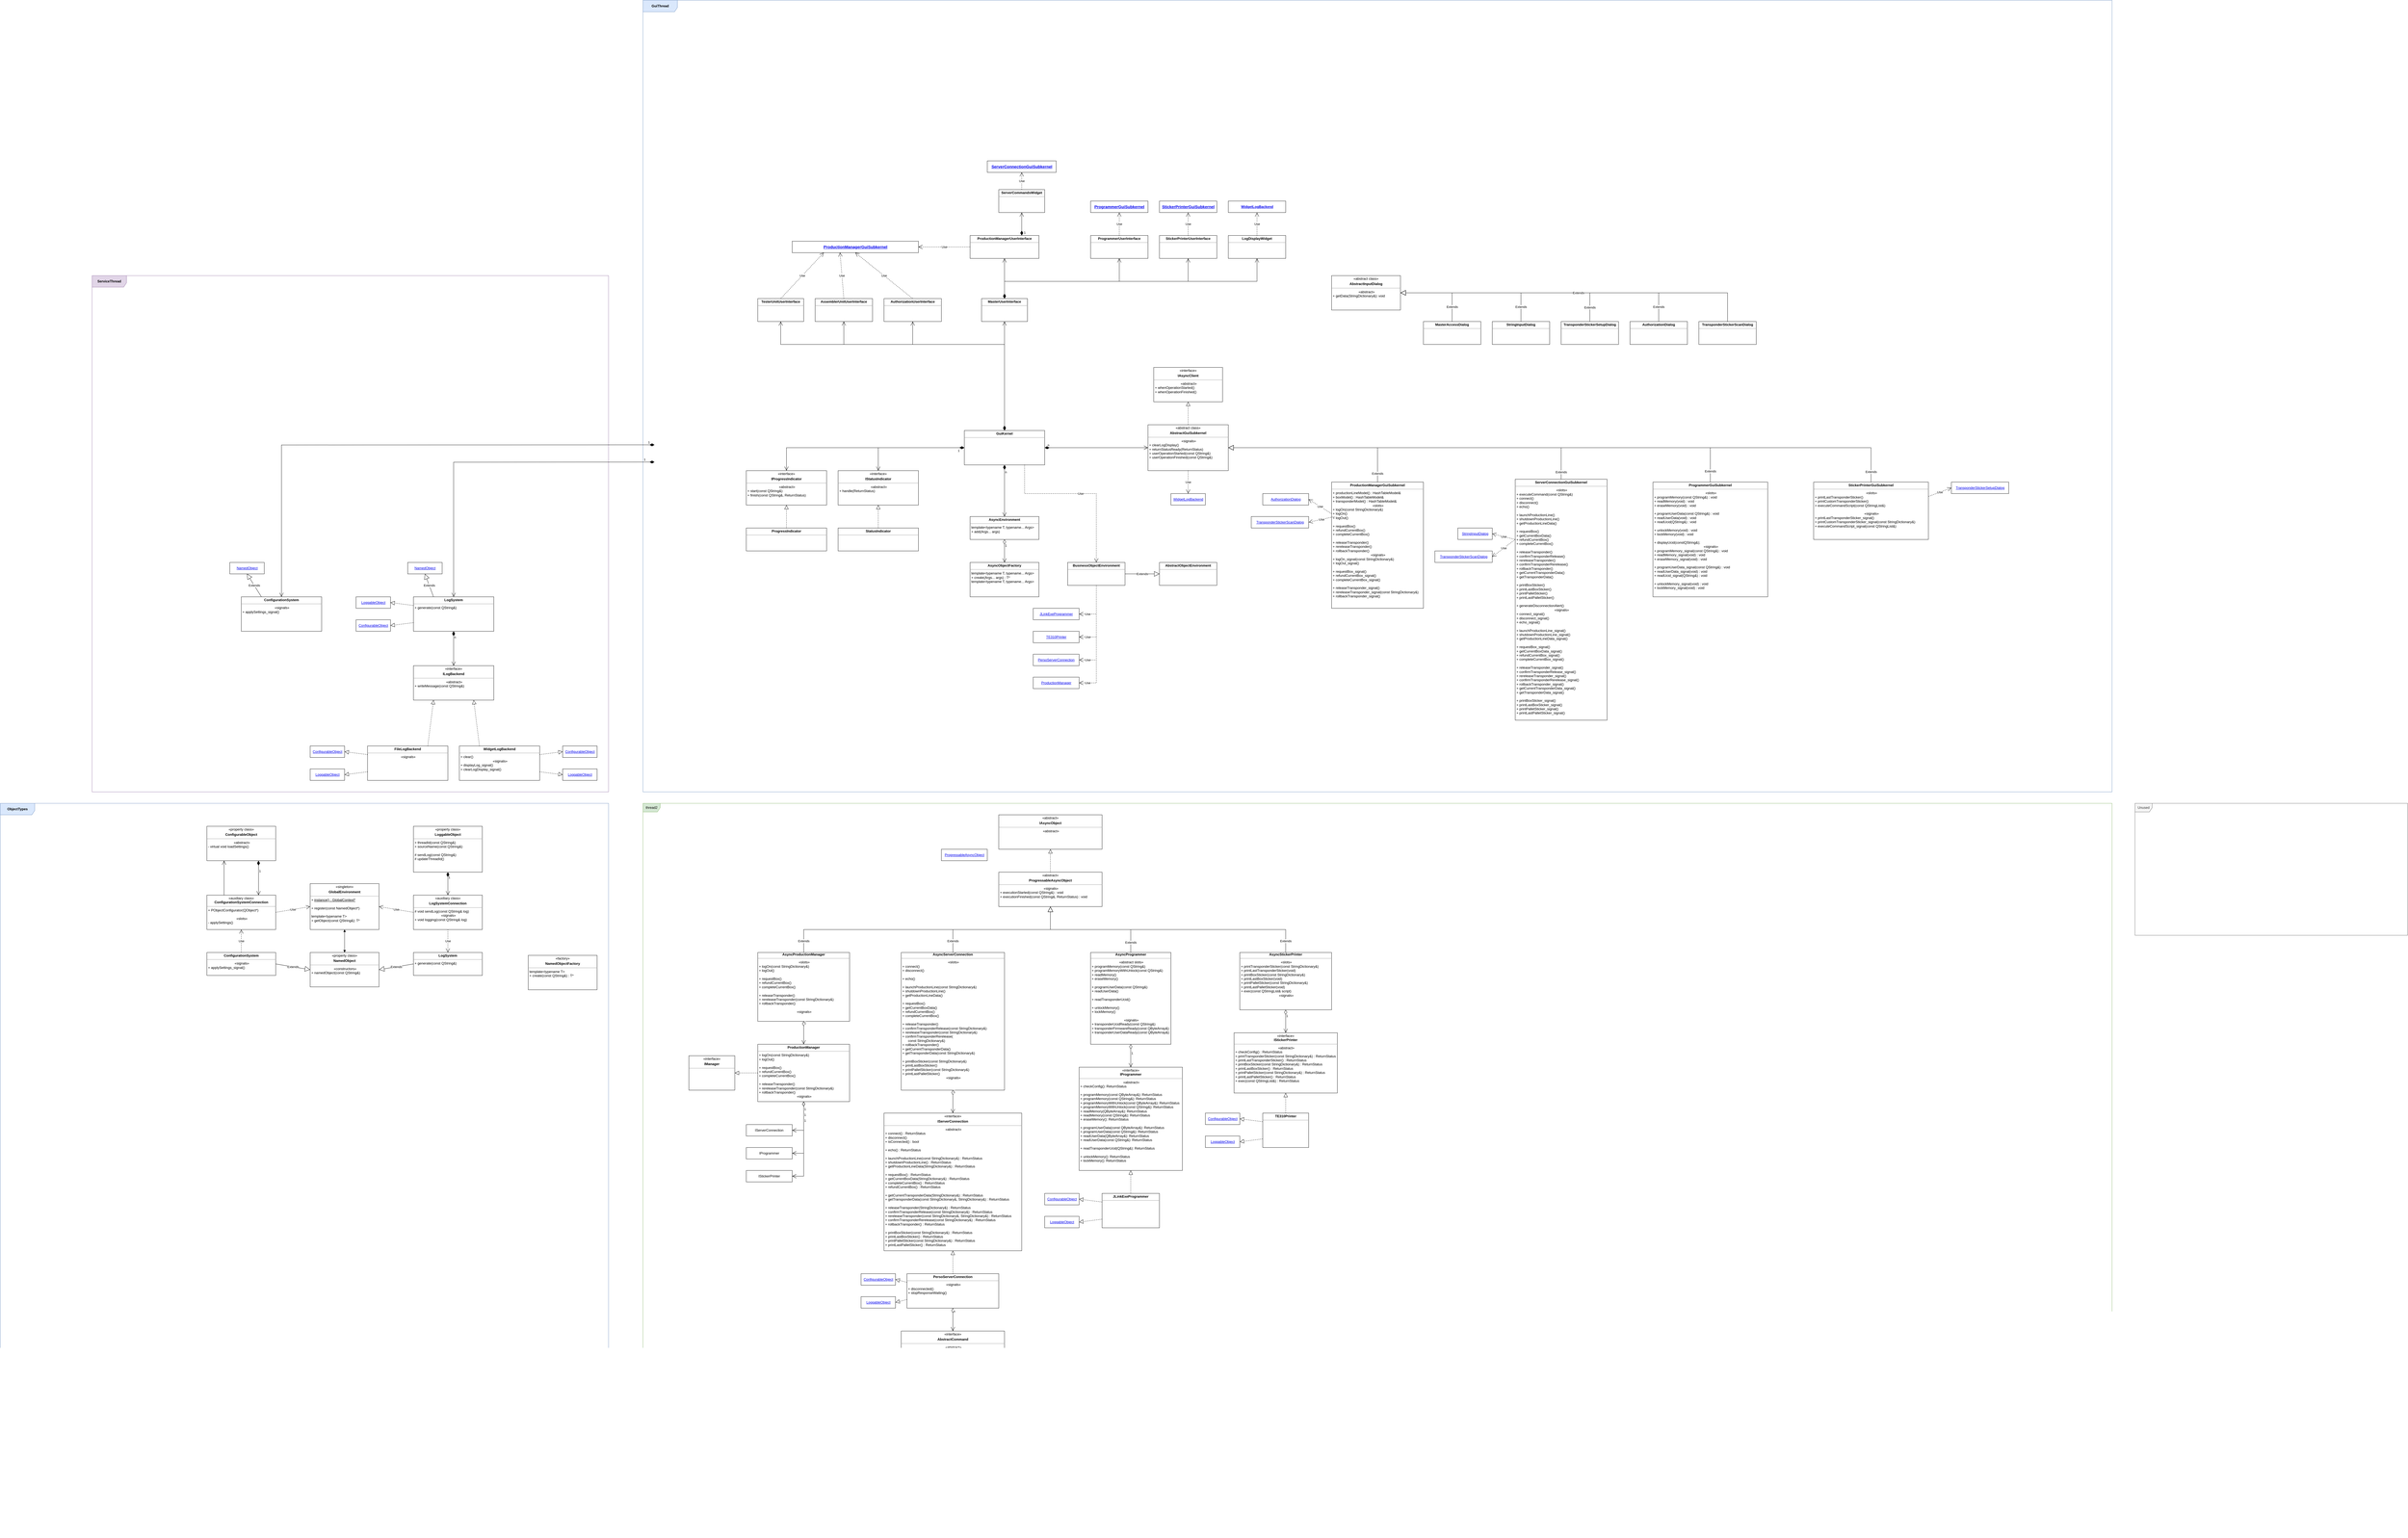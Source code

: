 <mxfile version="22.1.2" type="device">
  <diagram name="Страница — 1" id="xjbYhO8doR0Xn5XljVLI">
    <mxGraphModel dx="5328" dy="4203" grid="0" gridSize="10" guides="1" tooltips="1" connect="1" arrows="1" fold="1" page="0" pageScale="1" pageWidth="2339" pageHeight="3300" math="0" shadow="0">
      <root>
        <mxCell id="0" />
        <mxCell id="1" parent="0" />
        <mxCell id="cB_1jcFKDLnhwmuv0rob-42" value="&lt;b&gt;GuiThread&lt;/b&gt;" style="shape=umlFrame;whiteSpace=wrap;html=1;pointerEvents=0;strokeColor=#6c8ebf;fillColor=#dae8fc;shadow=0;connectable=0;noLabel=0;allowArrows=0;editable=1;movable=1;width=120;height=40;resizable=1;rotatable=1;deletable=1;locked=0;" parent="1" vertex="1">
          <mxGeometry x="-1040" y="-2880" width="5120" height="2760" as="geometry" />
        </mxCell>
        <mxCell id="cB_1jcFKDLnhwmuv0rob-43" value="thread2" style="shape=umlFrame;whiteSpace=wrap;html=1;pointerEvents=0;fillColor=#d5e8d4;strokeColor=#82b366;connectable=0;" parent="1" vertex="1">
          <mxGeometry x="-1040" y="-80" width="5120" height="2560" as="geometry" />
        </mxCell>
        <mxCell id="cB_1jcFKDLnhwmuv0rob-38" value="n" style="endArrow=open;html=1;endSize=12;startArrow=diamondThin;startSize=14;startFill=0;edgeStyle=orthogonalEdgeStyle;align=left;verticalAlign=bottom;rounded=0;entryX=0.5;entryY=0;entryDx=0;entryDy=0;" parent="1" source="1CGeEQ0Ujr0iPePvOPF5-40" target="iYAQBUWoqbOEuKNMkIJt-21" edge="1">
          <mxGeometry x="-0.5" relative="1" as="geometry">
            <mxPoint x="40.0" y="1680" as="sourcePoint" />
            <mxPoint x="1160" y="1655" as="targetPoint" />
            <mxPoint as="offset" />
            <Array as="points" />
          </mxGeometry>
        </mxCell>
        <mxCell id="iYAQBUWoqbOEuKNMkIJt-21" value="&lt;p style=&quot;margin: 0px ; margin-top: 4px ; text-align: center&quot;&gt;&lt;/p&gt;&lt;span&gt;&lt;div style=&quot;text-align: center&quot;&gt;&lt;span&gt;«interface»&lt;/span&gt;&lt;/div&gt;&lt;/span&gt;&lt;p style=&quot;margin: 0px ; margin-top: 4px ; text-align: center&quot;&gt;&lt;b&gt;AbstractCommand&lt;/b&gt;&lt;b&gt;&lt;br&gt;&lt;/b&gt;&lt;/p&gt;&lt;hr size=&quot;1&quot;&gt;&lt;p style=&quot;border-color: var(--border-color); text-align: center; margin: 0px 0px 0px 4px;&quot;&gt;«abstract»&lt;br style=&quot;border-color: var(--border-color);&quot;&gt;&lt;/p&gt;&lt;p style=&quot;margin: 0px ; margin-left: 4px&quot;&gt;+ process(const QJsonObject&amp;amp;) : ReturnStatus&lt;/p&gt;&lt;p style=&quot;margin: 0px ; margin-left: 4px&quot;&gt;+ generate(QJsonObject&amp;amp;) : void&lt;/p&gt;&lt;p style=&quot;margin: 0px ; margin-left: 4px&quot;&gt;&lt;span style=&quot;background-color: initial;&quot;&gt;+ reset(void) : void&lt;/span&gt;&lt;/p&gt;" style="verticalAlign=top;align=left;overflow=fill;fontSize=12;fontFamily=Helvetica;html=1;" parent="1" vertex="1">
          <mxGeometry x="-140" y="1760" width="360" height="160" as="geometry" />
        </mxCell>
        <mxCell id="VW9j-UFVzLN6SaN8k9wt-18" style="edgeStyle=orthogonalEdgeStyle;rounded=0;orthogonalLoop=1;jettySize=auto;html=1;entryX=0.5;entryY=1;entryDx=0;entryDy=0;" parent="1" source="iYAQBUWoqbOEuKNMkIJt-22" target="iYAQBUWoqbOEuKNMkIJt-21" edge="1">
          <mxGeometry relative="1" as="geometry">
            <Array as="points">
              <mxPoint x="40" y="2100" />
            </Array>
          </mxGeometry>
        </mxCell>
        <mxCell id="iYAQBUWoqbOEuKNMkIJt-22" value="&lt;p style=&quot;margin: 0px ; margin-top: 4px ; text-align: center&quot;&gt;&lt;/p&gt;&lt;span&gt;&lt;div style=&quot;text-align: center&quot;&gt;&lt;b style=&quot;background-color: initial;&quot;&gt;ReleaseCommand&lt;/b&gt;&lt;br&gt;&lt;/div&gt;&lt;/span&gt;&lt;hr size=&quot;1&quot;&gt;&lt;p style=&quot;text-align: center; margin: 0px 0px 0px 4px;&quot;&gt;&lt;br&gt;&lt;/p&gt;" style="verticalAlign=top;align=left;overflow=fill;fontSize=12;fontFamily=Helvetica;html=1;" parent="1" vertex="1">
          <mxGeometry x="80" y="2080" width="200" height="40" as="geometry" />
        </mxCell>
        <mxCell id="VW9j-UFVzLN6SaN8k9wt-14" style="edgeStyle=orthogonalEdgeStyle;rounded=0;orthogonalLoop=1;jettySize=auto;html=1;entryX=0.5;entryY=1;entryDx=0;entryDy=0;" parent="1" source="hqSYlJ_J1wfFKjAuanq_-1" target="iYAQBUWoqbOEuKNMkIJt-21" edge="1">
          <mxGeometry relative="1" as="geometry">
            <Array as="points">
              <mxPoint x="-320" y="2040" />
              <mxPoint x="40" y="2040" />
            </Array>
          </mxGeometry>
        </mxCell>
        <mxCell id="hqSYlJ_J1wfFKjAuanq_-1" value="&lt;p style=&quot;margin: 0px ; margin-top: 4px ; text-align: center&quot;&gt;&lt;/p&gt;&lt;span&gt;&lt;div style=&quot;text-align: center&quot;&gt;&lt;b style=&quot;background-color: initial;&quot;&gt;EchoCommand&lt;/b&gt;&lt;br&gt;&lt;/div&gt;&lt;/span&gt;&lt;hr size=&quot;1&quot;&gt;&lt;p style=&quot;text-align: center; margin: 0px 0px 0px 4px;&quot;&gt;&lt;br&gt;&lt;/p&gt;" style="verticalAlign=top;align=left;overflow=fill;fontSize=12;fontFamily=Helvetica;html=1;" parent="1" vertex="1">
          <mxGeometry x="-400" y="2080" width="160" height="40" as="geometry" />
        </mxCell>
        <mxCell id="VW9j-UFVzLN6SaN8k9wt-20" style="edgeStyle=orthogonalEdgeStyle;rounded=0;orthogonalLoop=1;jettySize=auto;html=1;entryX=0.5;entryY=1;entryDx=0;entryDy=0;" parent="1" source="hqSYlJ_J1wfFKjAuanq_-5" target="iYAQBUWoqbOEuKNMkIJt-21" edge="1">
          <mxGeometry relative="1" as="geometry">
            <Array as="points">
              <mxPoint x="40" y="2260" />
            </Array>
          </mxGeometry>
        </mxCell>
        <mxCell id="hqSYlJ_J1wfFKjAuanq_-5" value="&lt;p style=&quot;margin: 0px ; margin-top: 4px ; text-align: center&quot;&gt;&lt;/p&gt;&lt;span&gt;&lt;div style=&quot;text-align: center&quot;&gt;&lt;b style=&quot;background-color: initial;&quot;&gt;RereleaseCommand&lt;/b&gt;&lt;br&gt;&lt;/div&gt;&lt;/span&gt;&lt;hr size=&quot;1&quot;&gt;&lt;p style=&quot;text-align: center; margin: 0px 0px 0px 4px;&quot;&gt;&lt;br&gt;&lt;/p&gt;" style="verticalAlign=top;align=left;overflow=fill;fontSize=12;fontFamily=Helvetica;html=1;" parent="1" vertex="1">
          <mxGeometry x="80" y="2240" width="200" height="40" as="geometry" />
        </mxCell>
        <mxCell id="VW9j-UFVzLN6SaN8k9wt-15" style="edgeStyle=orthogonalEdgeStyle;rounded=0;orthogonalLoop=1;jettySize=auto;html=1;entryX=0.5;entryY=1;entryDx=0;entryDy=0;" parent="1" source="hqSYlJ_J1wfFKjAuanq_-9" target="iYAQBUWoqbOEuKNMkIJt-21" edge="1">
          <mxGeometry relative="1" as="geometry">
            <Array as="points">
              <mxPoint x="40" y="2100" />
            </Array>
          </mxGeometry>
        </mxCell>
        <mxCell id="hqSYlJ_J1wfFKjAuanq_-9" value="&lt;p style=&quot;margin: 0px ; margin-top: 4px ; text-align: center&quot;&gt;&lt;/p&gt;&lt;span&gt;&lt;div style=&quot;text-align: center&quot;&gt;&lt;b style=&quot;background-color: initial;&quot;&gt;LogInCommand&lt;/b&gt;&lt;br&gt;&lt;/div&gt;&lt;/span&gt;&lt;hr size=&quot;1&quot;&gt;&lt;p style=&quot;text-align: center; margin: 0px 0px 0px 4px;&quot;&gt;&lt;br&gt;&lt;/p&gt;" style="verticalAlign=top;align=left;overflow=fill;fontSize=12;fontFamily=Helvetica;html=1;" parent="1" vertex="1">
          <mxGeometry x="-200" y="2080" width="200" height="40" as="geometry" />
        </mxCell>
        <mxCell id="VW9j-UFVzLN6SaN8k9wt-16" style="edgeStyle=orthogonalEdgeStyle;rounded=0;orthogonalLoop=1;jettySize=auto;html=1;entryX=0.5;entryY=1;entryDx=0;entryDy=0;" parent="1" source="hqSYlJ_J1wfFKjAuanq_-12" target="iYAQBUWoqbOEuKNMkIJt-21" edge="1">
          <mxGeometry relative="1" as="geometry">
            <Array as="points">
              <mxPoint x="40" y="2180" />
            </Array>
          </mxGeometry>
        </mxCell>
        <mxCell id="hqSYlJ_J1wfFKjAuanq_-12" value="&lt;p style=&quot;margin: 0px ; margin-top: 4px ; text-align: center&quot;&gt;&lt;/p&gt;&lt;span&gt;&lt;div style=&quot;text-align: center&quot;&gt;&lt;b&gt;LogOutCommand&lt;/b&gt;&lt;/div&gt;&lt;/span&gt;&lt;hr size=&quot;1&quot;&gt;&lt;p style=&quot;border-color: var(--border-color); text-align: center; margin: 0px 0px 0px 4px;&quot;&gt;&lt;br&gt;&lt;/p&gt;" style="verticalAlign=top;align=left;overflow=fill;fontSize=12;fontFamily=Helvetica;html=1;" parent="1" vertex="1">
          <mxGeometry x="-200" y="2160" width="200" height="40" as="geometry" />
        </mxCell>
        <mxCell id="VW9j-UFVzLN6SaN8k9wt-17" style="edgeStyle=orthogonalEdgeStyle;rounded=0;orthogonalLoop=1;jettySize=auto;html=1;entryX=0.5;entryY=1;entryDx=0;entryDy=0;" parent="1" source="hqSYlJ_J1wfFKjAuanq_-13" target="iYAQBUWoqbOEuKNMkIJt-21" edge="1">
          <mxGeometry relative="1" as="geometry">
            <Array as="points">
              <mxPoint x="40" y="2260" />
            </Array>
          </mxGeometry>
        </mxCell>
        <mxCell id="hqSYlJ_J1wfFKjAuanq_-13" value="&lt;p style=&quot;margin: 0px ; margin-top: 4px ; text-align: center&quot;&gt;&lt;/p&gt;&lt;span&gt;&lt;div style=&quot;text-align: center&quot;&gt;&lt;b&gt;UpdateCommand&lt;/b&gt;&lt;/div&gt;&lt;/span&gt;&lt;hr size=&quot;1&quot;&gt;&lt;p style=&quot;text-align: center; margin: 0px 0px 0px 4px;&quot;&gt;&lt;br&gt;&lt;/p&gt;" style="verticalAlign=top;align=left;overflow=fill;fontSize=12;fontFamily=Helvetica;html=1;" parent="1" vertex="1">
          <mxGeometry x="-200" y="2240" width="200" height="40" as="geometry" />
        </mxCell>
        <mxCell id="VW9j-UFVzLN6SaN8k9wt-19" style="edgeStyle=orthogonalEdgeStyle;rounded=0;orthogonalLoop=1;jettySize=auto;html=1;entryX=0.5;entryY=1;entryDx=0;entryDy=0;" parent="1" source="hqSYlJ_J1wfFKjAuanq_-16" target="iYAQBUWoqbOEuKNMkIJt-21" edge="1">
          <mxGeometry relative="1" as="geometry">
            <Array as="points">
              <mxPoint x="40" y="2180" />
            </Array>
          </mxGeometry>
        </mxCell>
        <mxCell id="hqSYlJ_J1wfFKjAuanq_-16" value="&lt;p style=&quot;margin: 0px ; margin-top: 4px ; text-align: center&quot;&gt;&lt;/p&gt;&lt;span&gt;&lt;div style=&quot;text-align: center&quot;&gt;&lt;b style=&quot;border-color: var(--border-color); background-color: initial;&quot;&gt;ReleaseConfirmCommand&lt;/b&gt;&lt;br&gt;&lt;/div&gt;&lt;/span&gt;&lt;hr size=&quot;1&quot;&gt;&lt;p style=&quot;text-align: center; margin: 0px 0px 0px 4px;&quot;&gt;&lt;br&gt;&lt;/p&gt;" style="verticalAlign=top;align=left;overflow=fill;fontSize=12;fontFamily=Helvetica;html=1;" parent="1" vertex="1">
          <mxGeometry x="80" y="2160" width="200" height="40" as="geometry" />
        </mxCell>
        <mxCell id="VW9j-UFVzLN6SaN8k9wt-21" style="edgeStyle=orthogonalEdgeStyle;rounded=0;orthogonalLoop=1;jettySize=auto;html=1;entryX=0.5;entryY=1;entryDx=0;entryDy=0;" parent="1" source="hqSYlJ_J1wfFKjAuanq_-17" target="iYAQBUWoqbOEuKNMkIJt-21" edge="1">
          <mxGeometry relative="1" as="geometry">
            <Array as="points">
              <mxPoint x="40" y="2340" />
            </Array>
          </mxGeometry>
        </mxCell>
        <mxCell id="hqSYlJ_J1wfFKjAuanq_-17" value="&lt;p style=&quot;margin: 0px ; margin-top: 4px ; text-align: center&quot;&gt;&lt;/p&gt;&lt;span&gt;&lt;div style=&quot;text-align: center&quot;&gt;&lt;b style=&quot;border-color: var(--border-color); background-color: initial;&quot;&gt;RereleaseConfirmCommand&lt;/b&gt;&lt;br&gt;&lt;/div&gt;&lt;/span&gt;&lt;hr size=&quot;1&quot;&gt;&lt;p style=&quot;text-align: center; margin: 0px 0px 0px 4px;&quot;&gt;&lt;br&gt;&lt;/p&gt;&lt;p style=&quot;border-color: var(--border-color); margin: 0px 0px 0px 4px;&quot;&gt;&lt;br style=&quot;border-color: var(--border-color);&quot;&gt;&lt;/p&gt;" style="verticalAlign=top;align=left;overflow=fill;fontSize=12;fontFamily=Helvetica;html=1;" parent="1" vertex="1">
          <mxGeometry x="80" y="2320" width="200" height="40" as="geometry" />
        </mxCell>
        <mxCell id="VW9j-UFVzLN6SaN8k9wt-22" style="edgeStyle=orthogonalEdgeStyle;rounded=0;orthogonalLoop=1;jettySize=auto;html=1;" parent="1" source="hqSYlJ_J1wfFKjAuanq_-22" target="iYAQBUWoqbOEuKNMkIJt-21" edge="1">
          <mxGeometry relative="1" as="geometry">
            <mxPoint x="40" y="2000" as="targetPoint" />
            <Array as="points">
              <mxPoint x="40" y="2420" />
            </Array>
          </mxGeometry>
        </mxCell>
        <mxCell id="hqSYlJ_J1wfFKjAuanq_-22" value="&lt;p style=&quot;margin: 0px ; margin-top: 4px ; text-align: center&quot;&gt;&lt;/p&gt;&lt;span&gt;&lt;div style=&quot;text-align: center&quot;&gt;&lt;b style=&quot;border-color: var(--border-color); background-color: initial;&quot;&gt;RollbackCommand&lt;/b&gt;&lt;br&gt;&lt;/div&gt;&lt;/span&gt;&lt;hr size=&quot;1&quot;&gt;&lt;p style=&quot;text-align: center; margin: 0px 0px 0px 4px;&quot;&gt;&lt;br&gt;&lt;/p&gt;" style="verticalAlign=top;align=left;overflow=fill;fontSize=12;fontFamily=Helvetica;html=1;" parent="1" vertex="1">
          <mxGeometry x="80" y="2400" width="200" height="40" as="geometry" />
        </mxCell>
        <mxCell id="VW9j-UFVzLN6SaN8k9wt-23" style="edgeStyle=orthogonalEdgeStyle;rounded=0;orthogonalLoop=1;jettySize=auto;html=1;entryX=0.5;entryY=1;entryDx=0;entryDy=0;" parent="1" source="hqSYlJ_J1wfFKjAuanq_-37" target="iYAQBUWoqbOEuKNMkIJt-21" edge="1">
          <mxGeometry relative="1" as="geometry">
            <Array as="points">
              <mxPoint x="320" y="2100" />
              <mxPoint x="320" y="2040" />
              <mxPoint x="40" y="2040" />
            </Array>
          </mxGeometry>
        </mxCell>
        <mxCell id="hqSYlJ_J1wfFKjAuanq_-37" value="&lt;p style=&quot;margin: 0px ; margin-top: 4px ; text-align: center&quot;&gt;&lt;/p&gt;&lt;span&gt;&lt;div style=&quot;text-align: center&quot;&gt;&lt;b style=&quot;border-color: var(--border-color); background-color: initial;&quot;&gt;BoxStickerPrintCommand&lt;/b&gt;&lt;br&gt;&lt;/div&gt;&lt;/span&gt;&lt;hr size=&quot;1&quot;&gt;&lt;p style=&quot;text-align: center; margin: 0px 0px 0px 4px;&quot;&gt;&lt;br&gt;&lt;/p&gt;" style="verticalAlign=top;align=left;overflow=fill;fontSize=12;fontFamily=Helvetica;html=1;" parent="1" vertex="1">
          <mxGeometry x="360" y="2080" width="200" height="40" as="geometry" />
        </mxCell>
        <mxCell id="VW9j-UFVzLN6SaN8k9wt-24" style="edgeStyle=orthogonalEdgeStyle;rounded=0;orthogonalLoop=1;jettySize=auto;html=1;entryX=0.5;entryY=1;entryDx=0;entryDy=0;" parent="1" source="hqSYlJ_J1wfFKjAuanq_-52" target="iYAQBUWoqbOEuKNMkIJt-21" edge="1">
          <mxGeometry relative="1" as="geometry">
            <Array as="points">
              <mxPoint x="320" y="2180" />
              <mxPoint x="320" y="2040" />
              <mxPoint x="40" y="2040" />
            </Array>
          </mxGeometry>
        </mxCell>
        <mxCell id="hqSYlJ_J1wfFKjAuanq_-52" value="&lt;p style=&quot;margin: 0px ; margin-top: 4px ; text-align: center&quot;&gt;&lt;/p&gt;&lt;span&gt;&lt;div style=&quot;text-align: center&quot;&gt;&lt;b style=&quot;border-color: var(--border-color); background-color: initial;&quot;&gt;LastBoxStickerPrintCommand&lt;/b&gt;&lt;br&gt;&lt;/div&gt;&lt;/span&gt;&lt;hr size=&quot;1&quot;&gt;&lt;p style=&quot;text-align: center; margin: 0px 0px 0px 4px;&quot;&gt;&lt;br&gt;&lt;/p&gt;" style="verticalAlign=top;align=left;overflow=fill;fontSize=12;fontFamily=Helvetica;html=1;" parent="1" vertex="1">
          <mxGeometry x="360" y="2160" width="200" height="40" as="geometry" />
        </mxCell>
        <mxCell id="VW9j-UFVzLN6SaN8k9wt-25" style="edgeStyle=orthogonalEdgeStyle;rounded=0;orthogonalLoop=1;jettySize=auto;html=1;entryX=0.5;entryY=1;entryDx=0;entryDy=0;" parent="1" source="hqSYlJ_J1wfFKjAuanq_-53" target="iYAQBUWoqbOEuKNMkIJt-21" edge="1">
          <mxGeometry relative="1" as="geometry">
            <Array as="points">
              <mxPoint x="320" y="2260" />
              <mxPoint x="320" y="2040" />
              <mxPoint x="40" y="2040" />
            </Array>
          </mxGeometry>
        </mxCell>
        <mxCell id="hqSYlJ_J1wfFKjAuanq_-53" value="&lt;p style=&quot;margin: 0px ; margin-top: 4px ; text-align: center&quot;&gt;&lt;/p&gt;&lt;span&gt;&lt;div style=&quot;text-align: center&quot;&gt;&lt;b style=&quot;border-color: var(--border-color); background-color: initial;&quot;&gt;PalletStickerPrintCommand&lt;/b&gt;&lt;br&gt;&lt;/div&gt;&lt;/span&gt;&lt;hr size=&quot;1&quot;&gt;&lt;p style=&quot;text-align: center; margin: 0px 0px 0px 4px;&quot;&gt;&lt;br&gt;&lt;/p&gt;" style="verticalAlign=top;align=left;overflow=fill;fontSize=12;fontFamily=Helvetica;html=1;" parent="1" vertex="1">
          <mxGeometry x="360" y="2240" width="200" height="40" as="geometry" />
        </mxCell>
        <mxCell id="VW9j-UFVzLN6SaN8k9wt-26" style="edgeStyle=orthogonalEdgeStyle;rounded=0;orthogonalLoop=1;jettySize=auto;html=1;entryX=0.5;entryY=1;entryDx=0;entryDy=0;" parent="1" source="hqSYlJ_J1wfFKjAuanq_-54" target="iYAQBUWoqbOEuKNMkIJt-21" edge="1">
          <mxGeometry relative="1" as="geometry">
            <Array as="points">
              <mxPoint x="320" y="2340" />
              <mxPoint x="320" y="2040" />
              <mxPoint x="40" y="2040" />
            </Array>
          </mxGeometry>
        </mxCell>
        <mxCell id="hqSYlJ_J1wfFKjAuanq_-54" value="&lt;p style=&quot;margin: 0px ; margin-top: 4px ; text-align: center&quot;&gt;&lt;/p&gt;&lt;span&gt;&lt;div style=&quot;text-align: center&quot;&gt;&lt;b style=&quot;border-color: var(--border-color); background-color: initial;&quot;&gt;LastPalletStickerPrintCommand&lt;/b&gt;&lt;br&gt;&lt;/div&gt;&lt;/span&gt;&lt;hr size=&quot;1&quot;&gt;&lt;p style=&quot;text-align: center; margin: 0px 0px 0px 4px;&quot;&gt;&lt;br&gt;&lt;/p&gt;" style="verticalAlign=top;align=left;overflow=fill;fontSize=12;fontFamily=Helvetica;html=1;" parent="1" vertex="1">
          <mxGeometry x="360" y="2320" width="200" height="40" as="geometry" />
        </mxCell>
        <mxCell id="qubvDsR0c41vemm8rrU8-2" value="Unused" style="shape=umlFrame;whiteSpace=wrap;html=1;pointerEvents=0;fillColor=#f5f5f5;fontColor=#333333;strokeColor=#666666;" parent="1" vertex="1">
          <mxGeometry x="4160" y="-80" width="950" height="460" as="geometry" />
        </mxCell>
        <mxCell id="4Lav3sHIOP2TQWs1WB2x-3" value="&lt;p style=&quot;margin: 0px ; margin-top: 4px ; text-align: center&quot;&gt;«abstract class»&lt;br&gt;&lt;/p&gt;&lt;p style=&quot;margin: 0px ; margin-top: 4px ; text-align: center&quot;&gt;&lt;b&gt;AbstractInputDialog&lt;/b&gt;&lt;b&gt;&lt;br&gt;&lt;/b&gt;&lt;/p&gt;&lt;hr size=&quot;1&quot;&gt;&lt;p style=&quot;text-align: center ; margin: 0px 0px 0px 4px&quot;&gt;«abstract»&lt;br&gt;&lt;/p&gt;&lt;p style=&quot;margin: 0px ; margin-left: 4px&quot;&gt;&lt;span&gt;+ getData(StringDictionary&amp;amp;): void&lt;/span&gt;&lt;/p&gt;" style="verticalAlign=top;align=left;overflow=fill;fontSize=12;fontFamily=Helvetica;html=1;" parent="1" vertex="1">
          <mxGeometry x="1360" y="-1920" width="240" height="120" as="geometry" />
        </mxCell>
        <mxCell id="4Lav3sHIOP2TQWs1WB2x-4" value="&lt;div style=&quot;text-align: center;&quot;&gt;&lt;b&gt;Async&lt;/b&gt;&lt;b style=&quot;background-color: initial;&quot;&gt;StickerPrinter&lt;/b&gt;&lt;/div&gt;&lt;hr size=&quot;1&quot;&gt;&lt;p style=&quot;text-align: center ; margin: 0px 0px 0px 4px&quot;&gt;«slots»&lt;br&gt;&lt;/p&gt;&lt;p style=&quot;margin: 0px 0px 0px 4px;&quot;&gt;+ printTransponderSticker(const StringDictionary&amp;amp;)&lt;/p&gt;&lt;p style=&quot;margin: 0px 0px 0px 4px;&quot;&gt;+ printLastTransponderSticker(void)&lt;/p&gt;&lt;p style=&quot;margin: 0px 0px 0px 4px;&quot;&gt;+ printBoxSticker(const StringDictionary&amp;amp;)&lt;/p&gt;&lt;p style=&quot;margin: 0px 0px 0px 4px;&quot;&gt;+ printLastBoxSticker(void)&lt;/p&gt;&lt;p style=&quot;margin: 0px 0px 0px 4px;&quot;&gt;+ printPalletSticker(const StringDictionary&amp;amp;)&lt;/p&gt;&lt;p style=&quot;margin: 0px 0px 0px 4px;&quot;&gt;+ printLastPalletSticker(void)&lt;/p&gt;&lt;p style=&quot;margin: 0px 0px 0px 4px;&quot;&gt;+ exec(const QStringList&amp;amp; script)&lt;/p&gt;&lt;p style=&quot;text-align: center ; margin: 0px 0px 0px 4px&quot;&gt;«signals»&lt;/p&gt;" style="verticalAlign=top;align=left;overflow=fill;fontSize=12;fontFamily=Helvetica;html=1;" parent="1" vertex="1">
          <mxGeometry x="1040" y="440" width="320" height="200" as="geometry" />
        </mxCell>
        <mxCell id="4Lav3sHIOP2TQWs1WB2x-5" value="&lt;div style=&quot;text-align: center;&quot;&gt;&lt;b&gt;Async&lt;/b&gt;&lt;b style=&quot;background-color: initial;&quot;&gt;Programmer&lt;/b&gt;&lt;/div&gt;&lt;hr size=&quot;1&quot;&gt;&lt;p style=&quot;text-align: center ; margin: 0px 0px 0px 4px&quot;&gt;«abstract slots»&lt;br&gt;&lt;/p&gt;&lt;p style=&quot;margin: 0px ; margin-left: 4px&quot;&gt;+ programMemory(const QString&amp;amp;)&lt;/p&gt;&lt;p style=&quot;margin: 0px ; margin-left: 4px&quot;&gt;+ programMemoryWithUnlock(const QString&amp;amp;)&lt;/p&gt;&lt;p style=&quot;margin: 0px ; margin-left: 4px&quot;&gt;+ readMemory()&lt;/p&gt;&lt;p style=&quot;margin: 0px ; margin-left: 4px&quot;&gt;+ eraseMemory()&lt;/p&gt;&lt;p style=&quot;margin: 0px ; margin-left: 4px&quot;&gt;&lt;br&gt;&lt;/p&gt;&lt;p style=&quot;margin: 0px ; margin-left: 4px&quot;&gt;+ programUserData(const QString&amp;amp;)&lt;/p&gt;&lt;p style=&quot;margin: 0px ; margin-left: 4px&quot;&gt;+ readUserData()&lt;/p&gt;&lt;p style=&quot;margin: 0px ; margin-left: 4px&quot;&gt;&lt;br&gt;&lt;/p&gt;&lt;p style=&quot;margin: 0px ; margin-left: 4px&quot;&gt;+ readTransponderUcid()&lt;/p&gt;&lt;p style=&quot;margin: 0px ; margin-left: 4px&quot;&gt;&lt;br&gt;&lt;/p&gt;&lt;p style=&quot;margin: 0px ; margin-left: 4px&quot;&gt;+ unlockMemory()&lt;/p&gt;&lt;p style=&quot;margin: 0px ; margin-left: 4px&quot;&gt;+ lockMemory()&lt;/p&gt;&lt;p style=&quot;margin: 0px ; margin-left: 4px&quot;&gt;&lt;br&gt;&lt;/p&gt;&lt;p style=&quot;text-align: center ; margin: 0px 0px 0px 4px&quot;&gt;«signals»&lt;/p&gt;&lt;p style=&quot;border-color: var(--border-color); margin: 0px 0px 0px 4px;&quot;&gt;+ transponderUcidReady(const QString&amp;amp;)&lt;/p&gt;&lt;p style=&quot;border-color: var(--border-color); margin: 0px 0px 0px 4px;&quot;&gt;+ transponderFirmwareReady(const QByteArray&amp;amp;)&lt;/p&gt;&lt;p style=&quot;border-color: var(--border-color); margin: 0px 0px 0px 4px;&quot;&gt;+ transponderUserDataReady(const QByteArray&amp;amp;)&lt;/p&gt;" style="verticalAlign=top;align=left;overflow=fill;fontSize=12;fontFamily=Helvetica;html=1;" parent="1" vertex="1">
          <mxGeometry x="520" y="440" width="280" height="320" as="geometry" />
        </mxCell>
        <mxCell id="4Vr9gAasm6H4yabcwDiH-1" value="&lt;p style=&quot;margin: 0px ; margin-top: 4px ; text-align: center&quot;&gt;&lt;b style=&quot;background-color: initial;&quot;&gt;GuiKernel&lt;/b&gt;&lt;br&gt;&lt;/p&gt;&lt;hr size=&quot;1&quot;&gt;&lt;p style=&quot;text-align: center ; margin: 0px 0px 0px 4px&quot;&gt;&lt;br&gt;&lt;/p&gt;" style="verticalAlign=top;align=left;overflow=fill;fontSize=12;fontFamily=Helvetica;html=1;" parent="1" vertex="1">
          <mxGeometry x="80" y="-1380" width="280" height="120" as="geometry" />
        </mxCell>
        <mxCell id="4Vr9gAasm6H4yabcwDiH-3" value="&lt;div style=&quot;text-align: center;&quot;&gt;&lt;b&gt;Async&lt;/b&gt;&lt;b style=&quot;background-color: initial;&quot;&gt;ProductionManager&lt;/b&gt;&lt;/div&gt;&lt;hr size=&quot;1&quot;&gt;&lt;p style=&quot;text-align: center ; margin: 0px 0px 0px 4px&quot;&gt;«slots»&lt;br&gt;&lt;/p&gt;&lt;p style=&quot;margin: 0px ; margin-left: 4px&quot;&gt;+ logOn(const StringDictionary&amp;amp;)&lt;/p&gt;&lt;p style=&quot;margin: 0px ; margin-left: 4px&quot;&gt;+ logOut()&lt;/p&gt;&lt;p style=&quot;margin: 0px ; margin-left: 4px&quot;&gt;&lt;br&gt;&lt;/p&gt;&lt;p style=&quot;margin: 0px ; margin-left: 4px&quot;&gt;+ requestBox()&lt;/p&gt;&lt;p style=&quot;margin: 0px ; margin-left: 4px&quot;&gt;+ refundCurrentBox()&lt;/p&gt;&lt;p style=&quot;margin: 0px ; margin-left: 4px&quot;&gt;+ completeCurrentBox()&lt;/p&gt;&lt;p style=&quot;margin: 0px ; margin-left: 4px&quot;&gt;&lt;br&gt;&lt;/p&gt;&lt;p style=&quot;margin: 0px ; margin-left: 4px&quot;&gt;+ releaseTransponder()&lt;/p&gt;&lt;p style=&quot;margin: 0px ; margin-left: 4px&quot;&gt;+ rereleaseTransponder(const StringDictionary&amp;amp;)&lt;/p&gt;&lt;p style=&quot;margin: 0px ; margin-left: 4px&quot;&gt;+ rollbackTransponder()&lt;/p&gt;&lt;p style=&quot;margin: 0px ; margin-left: 4px&quot;&gt;&lt;br&gt;&lt;/p&gt;&lt;p style=&quot;text-align: center ; margin: 0px 0px 0px 4px&quot;&gt;«signals»&lt;br&gt;&lt;/p&gt;&lt;p style=&quot;margin: 0px 0px 0px 4px&quot;&gt;&lt;br&gt;&lt;/p&gt;" style="verticalAlign=top;align=left;overflow=fill;fontSize=12;fontFamily=Helvetica;html=1;" parent="1" vertex="1">
          <mxGeometry x="-640" y="440" width="320" height="240" as="geometry" />
        </mxCell>
        <mxCell id="4Vr9gAasm6H4yabcwDiH-14" value="&lt;p style=&quot;margin: 0px ; margin-top: 4px ; text-align: center&quot;&gt;«abstract class»&lt;br&gt;&lt;/p&gt;&lt;p style=&quot;margin: 0px ; margin-top: 4px ; text-align: center&quot;&gt;&lt;b&gt;Abstract&lt;/b&gt;&lt;b&gt;Gui&lt;/b&gt;&lt;b&gt;Subkernel&lt;/b&gt;&lt;/p&gt;&lt;hr size=&quot;1&quot;&gt;&lt;p style=&quot;text-align: center ; margin: 0px 0px 0px 4px&quot;&gt;&lt;span style=&quot;background-color: initial;&quot;&gt;«signals»&lt;/span&gt;&lt;/p&gt;&lt;p style=&quot;margin: 0px 0px 0px 4px;&quot;&gt;+ clearLogDisplay()&lt;/p&gt;&lt;p style=&quot;margin: 0px 0px 0px 4px;&quot;&gt;+ returnStatusReady(ReturnStatus)&lt;/p&gt;&lt;p style=&quot;margin: 0px 0px 0px 4px;&quot;&gt;+ userOperationStarted(const QString&amp;amp;)&lt;/p&gt;&lt;p style=&quot;margin: 0px 0px 0px 4px;&quot;&gt;+ userOperationFinished(const QString&amp;amp;)&lt;br&gt;&lt;/p&gt;&lt;p style=&quot;margin: 0px ; margin-left: 4px&quot;&gt;&lt;br&gt;&lt;/p&gt;&lt;p style=&quot;margin: 0px ; margin-left: 4px&quot;&gt;&lt;span&gt;&lt;br&gt;&lt;/span&gt;&lt;/p&gt;" style="verticalAlign=top;align=left;overflow=fill;fontSize=12;fontFamily=Helvetica;html=1;" parent="1" vertex="1">
          <mxGeometry x="720" y="-1400" width="280" height="160" as="geometry" />
        </mxCell>
        <mxCell id="4Vr9gAasm6H4yabcwDiH-17" value="n" style="endArrow=open;html=1;endSize=12;startArrow=diamondThin;startSize=14;startFill=1;edgeStyle=orthogonalEdgeStyle;align=left;verticalAlign=bottom;rounded=0;exitX=1;exitY=0.5;exitDx=0;exitDy=0;entryX=0;entryY=0.5;entryDx=0;entryDy=0;" parent="1" source="4Vr9gAasm6H4yabcwDiH-1" target="4Vr9gAasm6H4yabcwDiH-14" edge="1">
          <mxGeometry x="-0.964" relative="1" as="geometry">
            <mxPoint x="1290" y="-730" as="sourcePoint" />
            <mxPoint x="700" y="-760" as="targetPoint" />
            <mxPoint x="1" as="offset" />
            <Array as="points" />
          </mxGeometry>
        </mxCell>
        <mxCell id="VW9j-UFVzLN6SaN8k9wt-1" value="&lt;p style=&quot;margin: 0px ; margin-top: 4px ; text-align: center&quot;&gt;&lt;b style=&quot;background-color: initial;&quot;&gt;ProductionManager&lt;/b&gt;&lt;b style=&quot;background-color: initial;&quot;&gt;Gui&lt;/b&gt;&lt;b style=&quot;background-color: initial;&quot;&gt;Subkernel&lt;/b&gt;&lt;br&gt;&lt;/p&gt;&lt;hr size=&quot;1&quot;&gt;&lt;p style=&quot;margin: 0px 0px 0px 4px;&quot;&gt;&lt;span style=&quot;background-color: initial;&quot;&gt;+ productionLineModel() : HashTableModel&amp;amp;&lt;/span&gt;&lt;/p&gt;&lt;p style=&quot;margin: 0px 0px 0px 4px;&quot;&gt;+ boxModel() : HashTableModel&amp;amp;&lt;span style=&quot;background-color: initial;&quot;&gt;&lt;br&gt;&lt;/span&gt;&lt;/p&gt;&lt;p style=&quot;margin: 0px 0px 0px 4px;&quot;&gt;+ transponderModel() : HashTableModel&amp;amp;&lt;br&gt;&lt;/p&gt;&lt;p style=&quot;text-align: center; margin: 0px 0px 0px 4px;&quot;&gt;«slots»&lt;br&gt;&lt;/p&gt;&lt;p style=&quot;margin: 0px 0px 0px 4px;&quot;&gt;+ logOn(const StringDictionary&amp;amp;)&lt;/p&gt;&lt;p style=&quot;margin: 0px 0px 0px 4px;&quot;&gt;+ logOn()&lt;/p&gt;&lt;p style=&quot;margin: 0px 0px 0px 4px;&quot;&gt;+ logOut()&lt;/p&gt;&lt;p style=&quot;margin: 0px 0px 0px 4px;&quot;&gt;&lt;br&gt;&lt;/p&gt;&lt;p style=&quot;margin: 0px 0px 0px 4px;&quot;&gt;+ requestBox()&lt;/p&gt;&lt;p style=&quot;margin: 0px 0px 0px 4px;&quot;&gt;+ refundCurrentBox()&lt;/p&gt;&lt;p style=&quot;margin: 0px 0px 0px 4px;&quot;&gt;+ completeCurrentBox()&lt;/p&gt;&lt;p style=&quot;margin: 0px 0px 0px 4px;&quot;&gt;&lt;br&gt;&lt;/p&gt;&lt;p style=&quot;margin: 0px 0px 0px 4px;&quot;&gt;+ releaseTransponder()&lt;/p&gt;&lt;p style=&quot;margin: 0px 0px 0px 4px;&quot;&gt;+ rereleaseTransponder()&lt;/p&gt;&lt;p style=&quot;margin: 0px 0px 0px 4px;&quot;&gt;+ rollbackTransponder()&lt;/p&gt;&lt;p style=&quot;text-align: center ; margin: 0px 0px 0px 4px&quot;&gt;«signals»&lt;br&gt;&lt;/p&gt;&lt;p style=&quot;border-color: var(--border-color); margin: 0px 0px 0px 4px;&quot;&gt;+ logOn_signal(const StringDictionary&amp;amp;)&lt;/p&gt;&lt;p style=&quot;border-color: var(--border-color); margin: 0px 0px 0px 4px;&quot;&gt;&lt;span style=&quot;background-color: initial;&quot;&gt;+ logOut_signal()&lt;/span&gt;&lt;br&gt;&lt;/p&gt;&lt;p style=&quot;border-color: var(--border-color); margin: 0px 0px 0px 4px;&quot;&gt;&lt;br style=&quot;border-color: var(--border-color);&quot;&gt;&lt;/p&gt;&lt;p style=&quot;border-color: var(--border-color); margin: 0px 0px 0px 4px;&quot;&gt;+ requestBox_signal()&lt;/p&gt;&lt;p style=&quot;border-color: var(--border-color); margin: 0px 0px 0px 4px;&quot;&gt;+ refundCurrentBox_signal()&lt;/p&gt;&lt;p style=&quot;border-color: var(--border-color); margin: 0px 0px 0px 4px;&quot;&gt;+ completeCurrentBox_signal()&lt;/p&gt;&lt;p style=&quot;border-color: var(--border-color); margin: 0px 0px 0px 4px;&quot;&gt;&lt;br style=&quot;border-color: var(--border-color);&quot;&gt;&lt;/p&gt;&lt;p style=&quot;border-color: var(--border-color); margin: 0px 0px 0px 4px;&quot;&gt;+ releaseTransponder_signal()&lt;/p&gt;&lt;p style=&quot;border-color: var(--border-color); margin: 0px 0px 0px 4px;&quot;&gt;+ rereleaseTransponder_signal(const StringDictionary&amp;amp;)&lt;/p&gt;&lt;p style=&quot;border-color: var(--border-color); margin: 0px 0px 0px 4px;&quot;&gt;+ rollbackTransponder_signal()&lt;/p&gt;" style="verticalAlign=top;align=left;overflow=fill;fontSize=12;fontFamily=Helvetica;html=1;" parent="1" vertex="1">
          <mxGeometry x="1360" y="-1200" width="320" height="440" as="geometry" />
        </mxCell>
        <mxCell id="VW9j-UFVzLN6SaN8k9wt-2" value="&lt;p style=&quot;margin: 0px ; margin-top: 4px ; text-align: center&quot;&gt;&lt;b style=&quot;background-color: initial;&quot;&gt;StickerPrinter&lt;/b&gt;&lt;b style=&quot;background-color: initial; border-color: var(--border-color);&quot;&gt;Gui&lt;/b&gt;&lt;b style=&quot;background-color: initial;&quot;&gt;Subkernel&lt;/b&gt;&lt;br&gt;&lt;/p&gt;&lt;hr size=&quot;1&quot;&gt;&lt;p style=&quot;border-color: var(--border-color); text-align: center; margin: 0px 0px 0px 4px;&quot;&gt;«slots»&lt;br&gt;&lt;/p&gt;&lt;p style=&quot;border-color: var(--border-color); margin: 0px 0px 0px 4px;&quot;&gt;+ printLastTransponderSticker()&amp;nbsp;&lt;br style=&quot;border-color: var(--border-color);&quot;&gt;&lt;/p&gt;&lt;p style=&quot;border-color: var(--border-color); margin: 0px 0px 0px 4px;&quot;&gt;+ printCustomTransponderSticker()&amp;nbsp;&lt;/p&gt;&lt;p style=&quot;border-color: var(--border-color); margin: 0px 0px 0px 4px;&quot;&gt;&lt;span style=&quot;border-color: var(--border-color);&quot;&gt;+ executeCommandScript(const QStringList&amp;amp;)&lt;/span&gt;&lt;/p&gt;&lt;p style=&quot;border-color: var(--border-color); text-align: center; margin: 0px 0px 0px 4px;&quot;&gt;&lt;br&gt;&lt;/p&gt;&lt;p style=&quot;border-color: var(--border-color); text-align: center; margin: 0px 0px 0px 4px;&quot;&gt;«signals»&lt;br style=&quot;border-color: var(--border-color);&quot;&gt;&lt;/p&gt;&lt;p style=&quot;border-color: var(--border-color); margin: 0px 0px 0px 4px;&quot;&gt;+ printLastTransponderSticker_signal()&lt;br style=&quot;border-color: var(--border-color);&quot;&gt;&lt;/p&gt;&lt;p style=&quot;border-color: var(--border-color); margin: 0px 0px 0px 4px;&quot;&gt;&lt;span style=&quot;border-color: var(--border-color);&quot;&gt;+ printCustomTransponderSticker_signal(const StringDictionary&amp;amp;)&lt;/span&gt;&lt;/p&gt;&lt;p style=&quot;border-color: var(--border-color); margin: 0px 0px 0px 4px;&quot;&gt;&lt;span style=&quot;border-color: var(--border-color);&quot;&gt;+ executeCommandScript_signal(const QStringList&amp;amp;)&lt;/span&gt;&lt;/p&gt;" style="verticalAlign=top;align=left;overflow=fill;fontSize=12;fontFamily=Helvetica;html=1;" parent="1" vertex="1">
          <mxGeometry x="3040" y="-1200" width="400" height="200" as="geometry" />
        </mxCell>
        <mxCell id="VW9j-UFVzLN6SaN8k9wt-3" value="&lt;p style=&quot;margin: 0px ; margin-top: 4px ; text-align: center&quot;&gt;&lt;b style=&quot;background-color: initial;&quot;&gt;Programmer&lt;/b&gt;&lt;b style=&quot;background-color: initial;&quot;&gt;Gui&lt;/b&gt;&lt;b style=&quot;background-color: initial;&quot;&gt;Subkernel&lt;/b&gt;&lt;br&gt;&lt;/p&gt;&lt;hr size=&quot;1&quot;&gt;&lt;p style=&quot;text-align: center ; margin: 0px 0px 0px 4px&quot;&gt;«slots»&lt;br&gt;&lt;/p&gt;&lt;p style=&quot;border-color: var(--border-color); margin: 0px 0px 0px 4px;&quot;&gt;+ programMemory(const QString&amp;amp;) : void&lt;br style=&quot;border-color: var(--border-color);&quot;&gt;&lt;/p&gt;&lt;p style=&quot;border-color: var(--border-color); margin: 0px 0px 0px 4px;&quot;&gt;+ readMemory(void) : void&lt;/p&gt;&lt;p style=&quot;border-color: var(--border-color); margin: 0px 0px 0px 4px;&quot;&gt;+ eraseMemory(void) : void&lt;span style=&quot;border-color: var(--border-color);&quot;&gt;&lt;br style=&quot;border-color: var(--border-color);&quot;&gt;&lt;/span&gt;&lt;/p&gt;&lt;p style=&quot;border-color: var(--border-color); margin: 0px 0px 0px 4px;&quot;&gt;&lt;br style=&quot;border-color: var(--border-color);&quot;&gt;&lt;/p&gt;&lt;p style=&quot;border-color: var(--border-color); margin: 0px 0px 0px 4px;&quot;&gt;+ programUserData(const QString&amp;amp;) : void&lt;/p&gt;&lt;p style=&quot;border-color: var(--border-color); margin: 0px 0px 0px 4px;&quot;&gt;+ readUserData(void) : void&lt;br style=&quot;border-color: var(--border-color);&quot;&gt;&lt;/p&gt;&lt;p style=&quot;border-color: var(--border-color); margin: 0px 0px 0px 4px;&quot;&gt;+ readUcid(QString&amp;amp;) : void&lt;/p&gt;&lt;p style=&quot;border-color: var(--border-color); margin: 0px 0px 0px 4px;&quot;&gt;&lt;br style=&quot;border-color: var(--border-color);&quot;&gt;&lt;/p&gt;&lt;p style=&quot;border-color: var(--border-color); margin: 0px 0px 0px 4px;&quot;&gt;+ unlockMemory(void) : void&lt;br style=&quot;border-color: var(--border-color);&quot;&gt;&lt;/p&gt;&lt;p style=&quot;border-color: var(--border-color); margin: 0px 0px 0px 4px;&quot;&gt;+ lockMemory(void) : void&lt;/p&gt;&lt;p style=&quot;margin: 0px 0px 0px 4px&quot;&gt;&lt;br&gt;&lt;/p&gt;&lt;p style=&quot;margin: 0px 0px 0px 4px&quot;&gt;+ displayUcid(constQString&amp;amp;);&lt;/p&gt;&lt;p style=&quot;text-align: center ; margin: 0px 0px 0px 4px&quot;&gt;«signals»&lt;br&gt;&lt;/p&gt;&lt;p style=&quot;margin: 0px 0px 0px 4px&quot;&gt;+ programMemory_signal(const QString&amp;amp;) : void&lt;br&gt;&lt;/p&gt;&lt;p style=&quot;margin: 0px 0px 0px 4px&quot;&gt;&lt;span&gt;+ readMemory_signal(void) : void&lt;/span&gt;&lt;/p&gt;&lt;p style=&quot;margin: 0px 0px 0px 4px&quot;&gt;+ eraseMemory_signal(void) : void&lt;span&gt;&lt;br&gt;&lt;/span&gt;&lt;/p&gt;&lt;p style=&quot;margin: 0px 0px 0px 4px&quot;&gt;&lt;br&gt;&lt;/p&gt;&lt;p style=&quot;margin: 0px 0px 0px 4px&quot;&gt;+ programUserData_signal(const QString&amp;amp;) : void&lt;/p&gt;&lt;p style=&quot;margin: 0px 0px 0px 4px&quot;&gt;+ readUserData_signal(void) : void&lt;br&gt;&lt;/p&gt;&lt;p style=&quot;margin: 0px 0px 0px 4px&quot;&gt;+ readUcid_signal(QString&amp;amp;) : void&lt;/p&gt;&lt;p style=&quot;margin: 0px 0px 0px 4px&quot;&gt;&lt;br&gt;&lt;/p&gt;&lt;p style=&quot;margin: 0px 0px 0px 4px&quot;&gt;+ unlockMemory_signal(void) : void&lt;br&gt;&lt;/p&gt;&lt;p style=&quot;margin: 0px 0px 0px 4px&quot;&gt;+ lockMemory_signal(void) : void&lt;/p&gt;" style="verticalAlign=top;align=left;overflow=fill;fontSize=12;fontFamily=Helvetica;html=1;" parent="1" vertex="1">
          <mxGeometry x="2480" y="-1200" width="400" height="400" as="geometry" />
        </mxCell>
        <mxCell id="VW9j-UFVzLN6SaN8k9wt-27" value="&lt;p style=&quot;margin: 0px ; margin-top: 4px ; text-align: center&quot;&gt;&lt;/p&gt;&lt;span&gt;&lt;div style=&quot;text-align: center&quot;&gt;&lt;b style=&quot;border-color: var(--border-color); background-color: initial;&quot;&gt;&lt;span style=&quot;font-weight: 400;&quot;&gt;«interface»&lt;/span&gt;&lt;br&gt;&lt;/b&gt;&lt;/div&gt;&lt;div style=&quot;text-align: center&quot;&gt;&lt;b style=&quot;border-color: var(--border-color); background-color: initial;&quot;&gt;IProgrammer&lt;/b&gt;&lt;br&gt;&lt;/div&gt;&lt;/span&gt;&lt;hr size=&quot;1&quot;&gt;&lt;p style=&quot;border-color: var(--border-color); text-align: center; margin: 0px 0px 0px 4px;&quot;&gt;«abstract»&lt;br style=&quot;border-color: var(--border-color);&quot;&gt;&lt;/p&gt;&lt;p style=&quot;border-color: var(--border-color); margin: 0px 0px 0px 4px;&quot;&gt;+ checkConfig(): ReturnStatus&lt;/p&gt;&lt;p style=&quot;border-color: var(--border-color); margin: 0px 0px 0px 4px;&quot;&gt;&lt;br&gt;&lt;/p&gt;&lt;p style=&quot;border-color: var(--border-color); margin: 0px 0px 0px 4px;&quot;&gt;+ programMemory(const QByteArray&amp;amp;): ReturnStatus&lt;/p&gt;&lt;p style=&quot;border-color: var(--border-color); margin: 0px 0px 0px 4px;&quot;&gt;+ programMemory(const QString&amp;amp;): ReturnStatus&lt;/p&gt;&lt;p style=&quot;border-color: var(--border-color); margin: 0px 0px 0px 4px;&quot;&gt;+ programMemoryWithUnlock(const QByteArray&amp;amp;): ReturnStatus&lt;/p&gt;&lt;p style=&quot;border-color: var(--border-color); margin: 0px 0px 0px 4px;&quot;&gt;+ programMemoryWithUnlock(const QString&amp;amp;): ReturnStatus&lt;/p&gt;&lt;p style=&quot;border-color: var(--border-color); margin: 0px 0px 0px 4px;&quot;&gt;+ readMemory(QByteArray&amp;amp;): ReturnStatus&lt;/p&gt;&lt;p style=&quot;border-color: var(--border-color); margin: 0px 0px 0px 4px;&quot;&gt;+ readMemory(const QString&amp;amp;): ReturnStatus&lt;/p&gt;&lt;p style=&quot;border-color: var(--border-color); margin: 0px 0px 0px 4px;&quot;&gt;+ eraseMemory(): ReturnStatus&lt;/p&gt;&lt;p style=&quot;border-color: var(--border-color); margin: 0px 0px 0px 4px;&quot;&gt;&lt;br&gt;&lt;/p&gt;&lt;p style=&quot;border-color: var(--border-color); margin: 0px 0px 0px 4px;&quot;&gt;+ programUserData(const QByteArray&amp;amp;): ReturnStatus&lt;/p&gt;&lt;p style=&quot;border-color: var(--border-color); margin: 0px 0px 0px 4px;&quot;&gt;+ programUserData(const QString&amp;amp;): ReturnStatus&lt;/p&gt;&lt;p style=&quot;border-color: var(--border-color); margin: 0px 0px 0px 4px;&quot;&gt;+ readUserData(QByteArray&amp;amp;): ReturnStatus&lt;/p&gt;&lt;p style=&quot;border-color: var(--border-color); margin: 0px 0px 0px 4px;&quot;&gt;+ readUserData(const QString&amp;amp;): ReturnStatus&lt;/p&gt;&lt;p style=&quot;border-color: var(--border-color); margin: 0px 0px 0px 4px;&quot;&gt;&lt;br&gt;&lt;/p&gt;&lt;p style=&quot;border-color: var(--border-color); margin: 0px 0px 0px 4px;&quot;&gt;+ readTransponderUcid(QString&amp;amp;): ReturnStatus&lt;/p&gt;&lt;p style=&quot;border-color: var(--border-color); margin: 0px 0px 0px 4px;&quot;&gt;&lt;br&gt;&lt;/p&gt;&lt;p style=&quot;border-color: var(--border-color); margin: 0px 0px 0px 4px;&quot;&gt;+ unlockMemory(): ReturnStatus&lt;/p&gt;&lt;p style=&quot;border-color: var(--border-color); margin: 0px 0px 0px 4px;&quot;&gt;+ lockMemory(): ReturnStatus&lt;/p&gt;" style="verticalAlign=top;align=left;overflow=fill;fontSize=12;fontFamily=Helvetica;html=1;" parent="1" vertex="1">
          <mxGeometry x="480" y="840" width="360" height="360" as="geometry" />
        </mxCell>
        <mxCell id="VW9j-UFVzLN6SaN8k9wt-28" value="&lt;p style=&quot;margin: 0px ; margin-top: 4px ; text-align: center&quot;&gt;&lt;/p&gt;&lt;span&gt;&lt;div style=&quot;text-align: center&quot;&gt;&lt;b style=&quot;border-color: var(--border-color); background-color: initial;&quot;&gt;&lt;span style=&quot;font-weight: 400;&quot;&gt;«interface»&lt;/span&gt;&lt;br&gt;&lt;/b&gt;&lt;/div&gt;&lt;div style=&quot;text-align: center&quot;&gt;&lt;b style=&quot;border-color: var(--border-color); background-color: initial;&quot;&gt;IStickerPrinter&lt;/b&gt;&lt;br&gt;&lt;/div&gt;&lt;/span&gt;&lt;hr size=&quot;1&quot;&gt;&lt;p style=&quot;border-color: var(--border-color); text-align: center; margin: 0px 0px 0px 4px;&quot;&gt;«abstract»&lt;/p&gt;&lt;p style=&quot;border-color: var(--border-color); margin: 0px 0px 0px 4px;&quot;&gt;+ checkConfig() : ReturnStatus&lt;/p&gt;&lt;p style=&quot;border-color: var(--border-color); margin: 0px 0px 0px 4px;&quot;&gt;+ printTransponderSticker(const StringDictionary&amp;amp;) : ReturnStatus&lt;/p&gt;&lt;p style=&quot;border-color: var(--border-color); margin: 0px 0px 0px 4px;&quot;&gt;+ printLastTransponderSticker() : ReturnStatus&lt;/p&gt;&lt;p style=&quot;border-color: var(--border-color); margin: 0px 0px 0px 4px;&quot;&gt;+ printBoxSticker(const StringDictionary&amp;amp;) : ReturnStatus&lt;/p&gt;&lt;p style=&quot;border-color: var(--border-color); margin: 0px 0px 0px 4px;&quot;&gt;+ printLastBoxSticker() : ReturnStatus&lt;/p&gt;&lt;p style=&quot;border-color: var(--border-color); margin: 0px 0px 0px 4px;&quot;&gt;+ printPalletSticker(const StringDictionary&amp;amp;) : ReturnStatus&lt;/p&gt;&lt;p style=&quot;border-color: var(--border-color); margin: 0px 0px 0px 4px;&quot;&gt;+ printLastPalletSticker() : ReturnStatus&lt;/p&gt;&lt;p style=&quot;border-color: var(--border-color); margin: 0px 0px 0px 4px;&quot;&gt;+ exec(const QStringList&amp;amp;) : ReturnStatus&lt;/p&gt;&lt;div style=&quot;text-align: center;&quot;&gt;&lt;br&gt;&lt;/div&gt;&lt;p style=&quot;border-color: var(--border-color); margin: 0px 0px 0px 4px;&quot;&gt;&lt;br&gt;&lt;/p&gt;" style="verticalAlign=top;align=left;overflow=fill;fontSize=12;fontFamily=Helvetica;html=1;" parent="1" vertex="1">
          <mxGeometry x="1020" y="720" width="360" height="210" as="geometry" />
        </mxCell>
        <mxCell id="VW9j-UFVzLN6SaN8k9wt-29" value="&lt;p style=&quot;margin: 0px ; margin-top: 4px ; text-align: center&quot;&gt;&lt;/p&gt;&lt;span&gt;&lt;div style=&quot;text-align: center&quot;&gt;&lt;span&gt;«interface»&lt;/span&gt;&lt;/div&gt;&lt;/span&gt;&lt;p style=&quot;margin: 0px ; margin-top: 4px ; text-align: center&quot;&gt;&lt;b&gt;IServerConnection&lt;/b&gt;&lt;b&gt;&lt;br&gt;&lt;/b&gt;&lt;/p&gt;&lt;hr size=&quot;1&quot;&gt;&lt;p style=&quot;border-color: var(--border-color); text-align: center; margin: 0px 0px 0px 4px;&quot;&gt;«abstract»&lt;/p&gt;&lt;p style=&quot;border-color: var(--border-color); margin: 0px 0px 0px 4px;&quot;&gt;+ connect() : ReturnStatus&lt;/p&gt;&lt;p style=&quot;border-color: var(--border-color); margin: 0px 0px 0px 4px;&quot;&gt;+ disconnect()&lt;/p&gt;&lt;p style=&quot;border-color: var(--border-color); margin: 0px 0px 0px 4px;&quot;&gt;+ isConnected() : bool&lt;/p&gt;&lt;p style=&quot;border-color: var(--border-color); margin: 0px 0px 0px 4px;&quot;&gt;&lt;br&gt;&lt;/p&gt;&lt;p style=&quot;border-color: var(--border-color); margin: 0px 0px 0px 4px;&quot;&gt;+ echo() : ReturnStatus&lt;/p&gt;&lt;p style=&quot;border-color: var(--border-color); margin: 0px 0px 0px 4px;&quot;&gt;&lt;br&gt;&lt;/p&gt;&lt;p style=&quot;border-color: var(--border-color); margin: 0px 0px 0px 4px;&quot;&gt;+ launchProductionLine(const StringDictionary&amp;amp;) : ReturnStatus&lt;/p&gt;&lt;p style=&quot;border-color: var(--border-color); margin: 0px 0px 0px 4px;&quot;&gt;+ shutdownProductionLine() : ReturnStatus&lt;/p&gt;&lt;p style=&quot;border-color: var(--border-color); margin: 0px 0px 0px 4px;&quot;&gt;+ getProductionLineData(StringDictionary&amp;amp;) : ReturnStatus&lt;/p&gt;&lt;p style=&quot;border-color: var(--border-color); margin: 0px 0px 0px 4px;&quot;&gt;&lt;br&gt;&lt;/p&gt;&lt;p style=&quot;border-color: var(--border-color); margin: 0px 0px 0px 4px;&quot;&gt;+ requestBox() : ReturnStatus&lt;/p&gt;&lt;p style=&quot;border-color: var(--border-color); margin: 0px 0px 0px 4px;&quot;&gt;+ getCurrentBoxData(StringDictionary&amp;amp;) : ReturnStatus&lt;/p&gt;&lt;p style=&quot;border-color: var(--border-color); margin: 0px 0px 0px 4px;&quot;&gt;+ completeCurrentBox() : ReturnStatus&lt;/p&gt;&lt;p style=&quot;border-color: var(--border-color); margin: 0px 0px 0px 4px;&quot;&gt;+ refundCurrentBox() : ReturnStatus&lt;/p&gt;&lt;p style=&quot;border-color: var(--border-color); margin: 0px 0px 0px 4px;&quot;&gt;&lt;br&gt;&lt;/p&gt;&lt;p style=&quot;border-color: var(--border-color); margin: 0px 0px 0px 4px;&quot;&gt;+ getCurrentTransponderData(StringDictionary&amp;amp;) : ReturnStatus&lt;/p&gt;&lt;p style=&quot;border-color: var(--border-color); margin: 0px 0px 0px 4px;&quot;&gt;+ getTransponderData(const StringDictionary&amp;amp;, StringDictionary&amp;amp;) : ReturnStatus&lt;/p&gt;&lt;p style=&quot;border-color: var(--border-color); margin: 0px 0px 0px 4px;&quot;&gt;&lt;br&gt;&lt;/p&gt;&lt;p style=&quot;border-color: var(--border-color); margin: 0px 0px 0px 4px;&quot;&gt;+ releaseTransponder(StringDictionary&amp;amp;) : ReturnStatus&lt;/p&gt;&lt;p style=&quot;border-color: var(--border-color); margin: 0px 0px 0px 4px;&quot;&gt;+ confirmTransponderRelease(const StringDictionary&amp;amp;) : ReturnStatus&lt;/p&gt;&lt;p style=&quot;border-color: var(--border-color); margin: 0px 0px 0px 4px;&quot;&gt;+ rereleaseTransponder(const StringDictionary&amp;amp;, StringDictionary&amp;amp;) : ReturnStatus&lt;/p&gt;&lt;p style=&quot;border-color: var(--border-color); margin: 0px 0px 0px 4px;&quot;&gt;+ confirmTransponderRerelease(const StringDictionary&amp;amp;) : ReturnStatus&lt;/p&gt;&lt;p style=&quot;border-color: var(--border-color); margin: 0px 0px 0px 4px;&quot;&gt;+ rollbackTransponder() : ReturnStatus&lt;/p&gt;&lt;p style=&quot;border-color: var(--border-color); margin: 0px 0px 0px 4px;&quot;&gt;&lt;br&gt;&lt;/p&gt;&lt;p style=&quot;border-color: var(--border-color); margin: 0px 0px 0px 4px;&quot;&gt;+ printBoxSticker(const StringDictionary&amp;amp;) : ReturnStatus&lt;/p&gt;&lt;p style=&quot;border-color: var(--border-color); margin: 0px 0px 0px 4px;&quot;&gt;+ printLastBoxSticker() : ReturnStatus&lt;/p&gt;&lt;p style=&quot;border-color: var(--border-color); margin: 0px 0px 0px 4px;&quot;&gt;+ printPalletSticker(const StringDictionary&amp;amp;) : ReturnStatus&lt;/p&gt;&lt;p style=&quot;border-color: var(--border-color); margin: 0px 0px 0px 4px;&quot;&gt;+ printLastPalletSticker() : ReturnStatus&lt;/p&gt;" style="verticalAlign=top;align=left;overflow=fill;fontSize=12;fontFamily=Helvetica;html=1;" parent="1" vertex="1">
          <mxGeometry x="-200" y="1000" width="480" height="480" as="geometry" />
        </mxCell>
        <mxCell id="La4G0M9TDcLA2zTmAGFY-1" value="&lt;b&gt;ServiceThread&lt;/b&gt;" style="shape=umlFrame;whiteSpace=wrap;html=1;pointerEvents=0;strokeColor=#9673a6;fillColor=#e1d5e7;shadow=0;connectable=0;noLabel=0;allowArrows=0;editable=1;movable=1;resizable=1;rotatable=1;deletable=1;locked=0;width=120;height=40;" parent="1" vertex="1">
          <mxGeometry x="-2960" y="-1920" width="1800" height="1800" as="geometry" />
        </mxCell>
        <mxCell id="La4G0M9TDcLA2zTmAGFY-4" value="1" style="endArrow=open;html=1;endSize=12;startArrow=diamondThin;startSize=14;startFill=0;edgeStyle=orthogonalEdgeStyle;align=left;verticalAlign=bottom;rounded=0;" parent="1" source="4Lav3sHIOP2TQWs1WB2x-5" target="VW9j-UFVzLN6SaN8k9wt-27" edge="1">
          <mxGeometry x="-0.013" relative="1" as="geometry">
            <mxPoint x="640" y="800" as="sourcePoint" />
            <mxPoint x="490" y="810" as="targetPoint" />
            <mxPoint as="offset" />
            <Array as="points" />
          </mxGeometry>
        </mxCell>
        <mxCell id="La4G0M9TDcLA2zTmAGFY-7" value="1" style="endArrow=open;html=1;endSize=12;startArrow=diamondThin;startSize=14;startFill=0;edgeStyle=orthogonalEdgeStyle;align=left;verticalAlign=bottom;rounded=0;exitX=0.5;exitY=1;exitDx=0;exitDy=0;" parent="1" source="4Lav3sHIOP2TQWs1WB2x-4" target="VW9j-UFVzLN6SaN8k9wt-28" edge="1">
          <mxGeometry x="-0.25" relative="1" as="geometry">
            <mxPoint x="960" y="700" as="sourcePoint" />
            <mxPoint x="980" y="820" as="targetPoint" />
            <mxPoint as="offset" />
            <Array as="points" />
          </mxGeometry>
        </mxCell>
        <mxCell id="9X4S-AJa4F9Ij4KTg-OJ-2" value="&lt;p style=&quot;margin: 0px ; margin-top: 4px ; text-align: center&quot;&gt;&lt;b style=&quot;background-color: initial;&quot;&gt;ProductionManagerUserInterface&lt;/b&gt;&lt;br&gt;&lt;/p&gt;&lt;hr size=&quot;1&quot;&gt;&lt;p style=&quot;text-align: center ; margin: 0px 0px 0px 4px&quot;&gt;&lt;br&gt;&lt;/p&gt;" style="verticalAlign=top;align=left;overflow=fill;fontSize=12;fontFamily=Helvetica;html=1;" parent="1" vertex="1">
          <mxGeometry x="100" y="-2060" width="240" height="80" as="geometry" />
        </mxCell>
        <mxCell id="e9EK-vZzW5TEXeGvFzyy-1" value="&lt;p style=&quot;margin: 0px ; margin-top: 4px ; text-align: center&quot;&gt;&lt;/p&gt;&lt;span&gt;&lt;div style=&quot;text-align: center&quot;&gt;&lt;b style=&quot;border-color: var(--border-color); background-color: initial;&quot;&gt;JLinkExeProgrammer&lt;/b&gt;&lt;br&gt;&lt;/div&gt;&lt;/span&gt;&lt;hr size=&quot;1&quot;&gt;&lt;p style=&quot;border-color: var(--border-color); text-align: center; margin: 0px 0px 0px 4px;&quot;&gt;&lt;br&gt;&lt;/p&gt;" style="verticalAlign=top;align=left;overflow=fill;fontSize=12;fontFamily=Helvetica;html=1;" parent="1" vertex="1">
          <mxGeometry x="560" y="1280" width="200" height="120" as="geometry" />
        </mxCell>
        <mxCell id="e9EK-vZzW5TEXeGvFzyy-3" value="&lt;a href=&quot;data:action/json,{&amp;quot;actions&amp;quot;:[{&amp;quot;select&amp;quot;:{&amp;quot;cells&amp;quot;:[&amp;quot;g_n_zgUTSE1n5_LqtELU-26&amp;quot;]}}]}&quot;&gt;ConfigurableObject&lt;/a&gt;" style="html=1;rounded=0;sketch=0;" parent="1" vertex="1">
          <mxGeometry x="360" y="1280" width="120" height="40" as="geometry" />
        </mxCell>
        <UserObject label="&lt;a href=&quot;data:action/json,{&amp;quot;actions&amp;quot;:[{&amp;quot;select&amp;quot;:{&amp;quot;cells&amp;quot;:[&amp;quot;WzoKu2tF7ZgVzYt7w_Rx-3&amp;quot;]}}]}&quot;&gt;LoggableObject&lt;/a&gt;" id="e9EK-vZzW5TEXeGvFzyy-6">
          <mxCell style="html=1;rounded=0;sketch=0;" parent="1" vertex="1">
            <mxGeometry x="360" y="1360" width="120" height="40" as="geometry" />
          </mxCell>
        </UserObject>
        <mxCell id="e9EK-vZzW5TEXeGvFzyy-7" value="" style="endArrow=block;dashed=1;endFill=0;endSize=12;html=1;exitX=0;exitY=0.75;exitDx=0;exitDy=0;entryX=1;entryY=0.5;entryDx=0;entryDy=0;" parent="1" source="e9EK-vZzW5TEXeGvFzyy-1" target="e9EK-vZzW5TEXeGvFzyy-6" edge="1">
          <mxGeometry width="160" relative="1" as="geometry">
            <mxPoint x="450" y="1360" as="sourcePoint" />
            <mxPoint x="1430" y="1150" as="targetPoint" />
          </mxGeometry>
        </mxCell>
        <mxCell id="e9EK-vZzW5TEXeGvFzyy-8" value="" style="endArrow=block;dashed=1;endFill=0;endSize=12;html=1;exitX=0;exitY=0.25;exitDx=0;exitDy=0;entryX=1;entryY=0.5;entryDx=0;entryDy=0;" parent="1" source="e9EK-vZzW5TEXeGvFzyy-1" target="e9EK-vZzW5TEXeGvFzyy-3" edge="1">
          <mxGeometry width="160" relative="1" as="geometry">
            <mxPoint x="450" y="1300" as="sourcePoint" />
            <mxPoint x="1030" y="1280" as="targetPoint" />
          </mxGeometry>
        </mxCell>
        <mxCell id="1ihi_Qld2Xo-b5XpUB7F-1" value="&lt;p style=&quot;margin: 0px ; margin-top: 4px ; text-align: center&quot;&gt;&lt;/p&gt;&lt;span&gt;&lt;div style=&quot;text-align: center&quot;&gt;&lt;b style=&quot;border-color: var(--border-color); background-color: initial;&quot;&gt;TE310Printer&lt;/b&gt;&lt;br&gt;&lt;/div&gt;&lt;/span&gt;&lt;hr size=&quot;1&quot;&gt;&lt;p style=&quot;border-color: var(--border-color); text-align: center; margin: 0px 0px 0px 4px;&quot;&gt;&lt;br&gt;&lt;/p&gt;&lt;p style=&quot;border-color: var(--border-color); margin: 0px 0px 0px 4px;&quot;&gt;&lt;br&gt;&lt;/p&gt;" style="verticalAlign=top;align=left;overflow=fill;fontSize=12;fontFamily=Helvetica;html=1;" parent="1" vertex="1">
          <mxGeometry x="1120" y="1000" width="160" height="120" as="geometry" />
        </mxCell>
        <mxCell id="1ihi_Qld2Xo-b5XpUB7F-3" value="&lt;a href=&quot;data:action/json,{&amp;quot;actions&amp;quot;:[{&amp;quot;select&amp;quot;:{&amp;quot;cells&amp;quot;:[&amp;quot;g_n_zgUTSE1n5_LqtELU-26&amp;quot;]}}]}&quot;&gt;ConfigurableObject&lt;/a&gt;" style="html=1;rounded=0;sketch=0;" parent="1" vertex="1">
          <mxGeometry x="920" y="1000" width="120" height="40" as="geometry" />
        </mxCell>
        <UserObject label="&lt;a href=&quot;data:action/json,{&amp;quot;actions&amp;quot;:[{&amp;quot;select&amp;quot;:{&amp;quot;cells&amp;quot;:[&amp;quot;WzoKu2tF7ZgVzYt7w_Rx-3&amp;quot;]}}]}&quot;&gt;LoggableObject&lt;/a&gt;" id="1ihi_Qld2Xo-b5XpUB7F-6">
          <mxCell style="html=1;rounded=0;sketch=0;" parent="1" vertex="1">
            <mxGeometry x="920" y="1080" width="120" height="40" as="geometry" />
          </mxCell>
        </UserObject>
        <mxCell id="1ihi_Qld2Xo-b5XpUB7F-7" value="" style="endArrow=block;dashed=1;endFill=0;endSize=12;html=1;entryX=1;entryY=0.5;entryDx=0;entryDy=0;exitX=0;exitY=0.75;exitDx=0;exitDy=0;" parent="1" source="1ihi_Qld2Xo-b5XpUB7F-1" target="1ihi_Qld2Xo-b5XpUB7F-6" edge="1">
          <mxGeometry width="160" relative="1" as="geometry">
            <mxPoint x="1070" y="1110" as="sourcePoint" />
            <mxPoint x="1990" y="870" as="targetPoint" />
          </mxGeometry>
        </mxCell>
        <mxCell id="1ihi_Qld2Xo-b5XpUB7F-8" value="" style="endArrow=block;dashed=1;endFill=0;endSize=12;html=1;entryX=1;entryY=0.5;entryDx=0;entryDy=0;exitX=0;exitY=0.25;exitDx=0;exitDy=0;" parent="1" source="1ihi_Qld2Xo-b5XpUB7F-1" target="1ihi_Qld2Xo-b5XpUB7F-3" edge="1">
          <mxGeometry width="160" relative="1" as="geometry">
            <mxPoint x="1060" y="980" as="sourcePoint" />
            <mxPoint x="1590" y="1000" as="targetPoint" />
          </mxGeometry>
        </mxCell>
        <mxCell id="1ihi_Qld2Xo-b5XpUB7F-10" value="&lt;p style=&quot;margin: 0px ; margin-top: 4px ; text-align: center&quot;&gt;&lt;b style=&quot;background-color: initial;&quot;&gt;ServerConnection&lt;/b&gt;&lt;b style=&quot;background-color: initial;&quot;&gt;Gui&lt;/b&gt;&lt;b style=&quot;background-color: initial;&quot;&gt;Subkernel&lt;/b&gt;&lt;br&gt;&lt;/p&gt;&lt;hr size=&quot;1&quot;&gt;&lt;p style=&quot;border-color: var(--border-color); text-align: center; margin: 0px 0px 0px 4px;&quot;&gt;«slots»&lt;br style=&quot;border-color: var(--border-color);&quot;&gt;&lt;/p&gt;&lt;p style=&quot;border-color: var(--border-color); margin: 0px 0px 0px 4px;&quot;&gt;+ executeCommand(const QString&amp;amp;)&lt;/p&gt;&lt;p style=&quot;border-color: var(--border-color); margin: 0px 0px 0px 4px;&quot;&gt;+ connect()&lt;/p&gt;&lt;p style=&quot;border-color: var(--border-color); margin: 0px 0px 0px 4px;&quot;&gt;+ disconnect()&lt;/p&gt;&lt;p style=&quot;border-color: var(--border-color); margin: 0px 0px 0px 4px;&quot;&gt;&lt;span style=&quot;background-color: initial;&quot;&gt;+ echo()&lt;/span&gt;&lt;br&gt;&lt;/p&gt;&lt;p style=&quot;border-color: var(--border-color); margin: 0px 0px 0px 4px;&quot;&gt;&lt;span style=&quot;background-color: initial;&quot;&gt;&lt;br&gt;&lt;/span&gt;&lt;/p&gt;&lt;p style=&quot;border-color: var(--border-color); margin: 0px 0px 0px 4px;&quot;&gt;+ launchProductionLine()&lt;/p&gt;&lt;p style=&quot;border-color: var(--border-color); margin: 0px 0px 0px 4px;&quot;&gt;+ shutdownProductionLine()&lt;/p&gt;&lt;p style=&quot;border-color: var(--border-color); margin: 0px 0px 0px 4px;&quot;&gt;+ getProductionLineData()&lt;br style=&quot;border-color: var(--border-color);&quot;&gt;&lt;/p&gt;&lt;p style=&quot;border-color: var(--border-color); margin: 0px 0px 0px 4px;&quot;&gt;&lt;br&gt;&lt;/p&gt;&lt;p style=&quot;border-color: var(--border-color); margin: 0px 0px 0px 4px;&quot;&gt;+ requestBox()&lt;/p&gt;&lt;p style=&quot;border-color: var(--border-color); margin: 0px 0px 0px 4px;&quot;&gt;+ getCurrentBoxData()&lt;/p&gt;&lt;p style=&quot;border-color: var(--border-color); margin: 0px 0px 0px 4px;&quot;&gt;+ refundCurrentBox()&lt;/p&gt;&lt;p style=&quot;border-color: var(--border-color); margin: 0px 0px 0px 4px;&quot;&gt;+ completeCurrentBox()&lt;/p&gt;&lt;p style=&quot;border-color: var(--border-color); margin: 0px 0px 0px 4px;&quot;&gt;&lt;br&gt;&lt;/p&gt;&lt;p style=&quot;border-color: var(--border-color); margin: 0px 0px 0px 4px;&quot;&gt;+ releaseTransponder()&lt;/p&gt;&lt;p style=&quot;border-color: var(--border-color); margin: 0px 0px 0px 4px;&quot;&gt;+ confirmTransponderRelease()&lt;br style=&quot;border-color: var(--border-color);&quot;&gt;&lt;/p&gt;&lt;p style=&quot;border-color: var(--border-color); margin: 0px 0px 0px 4px;&quot;&gt;+ rereleaseTransponder()&lt;br&gt;&lt;/p&gt;&lt;p style=&quot;border-color: var(--border-color); margin: 0px 0px 0px 4px;&quot;&gt;+ confirmTransponderRerelease()&lt;br&gt;&lt;/p&gt;&lt;p style=&quot;border-color: var(--border-color); margin: 0px 0px 0px 4px;&quot;&gt;+ rollbackTransponder()&lt;br&gt;&lt;/p&gt;&lt;p style=&quot;border-color: var(--border-color); margin: 0px 0px 0px 4px;&quot;&gt;+ getCurrentTransponderData()&lt;br&gt;&lt;/p&gt;&lt;p style=&quot;border-color: var(--border-color); margin: 0px 0px 0px 4px;&quot;&gt;+ getTransponderData()&lt;br&gt;&lt;/p&gt;&lt;p style=&quot;border-color: var(--border-color); margin: 0px 0px 0px 4px;&quot;&gt;&lt;br&gt;&lt;/p&gt;&lt;p style=&quot;border-color: var(--border-color); margin: 0px 0px 0px 4px;&quot;&gt;+ printBoxSticker()&lt;br style=&quot;border-color: var(--border-color);&quot;&gt;&lt;/p&gt;&lt;p style=&quot;border-color: var(--border-color); margin: 0px 0px 0px 4px;&quot;&gt;+ printLastBoxSticker()&lt;br style=&quot;border-color: var(--border-color);&quot;&gt;&lt;/p&gt;&lt;p style=&quot;border-color: var(--border-color); margin: 0px 0px 0px 4px;&quot;&gt;+ printPalletSticker()&lt;/p&gt;&lt;p style=&quot;border-color: var(--border-color); margin: 0px 0px 0px 4px;&quot;&gt;+ printLastPalletSticker()&lt;br&gt;&lt;/p&gt;&lt;p style=&quot;border-color: var(--border-color); margin: 0px 0px 0px 4px;&quot;&gt;&lt;br&gt;&lt;/p&gt;&lt;p style=&quot;border-color: var(--border-color); margin: 0px 0px 0px 4px;&quot;&gt;+ generateDisconnectionAlert()&lt;br&gt;&lt;/p&gt;&lt;p style=&quot;border-color: var(--border-color); text-align: center; margin: 0px 0px 0px 4px;&quot;&gt;«signals»&lt;br style=&quot;border-color: var(--border-color);&quot;&gt;&lt;/p&gt;&lt;p style=&quot;border-color: var(--border-color); margin: 0px 0px 0px 4px;&quot;&gt;+ connect_signal()&lt;/p&gt;&lt;p style=&quot;border-color: var(--border-color); margin: 0px 0px 0px 4px;&quot;&gt;+ disconnect_signal()&lt;/p&gt;&lt;p style=&quot;border-color: var(--border-color); margin: 0px 0px 0px 4px;&quot;&gt;+ echo_signal()&lt;br style=&quot;border-color: var(--border-color);&quot;&gt;&lt;/p&gt;&lt;p style=&quot;border-color: var(--border-color); margin: 0px 0px 0px 4px;&quot;&gt;&lt;span style=&quot;border-color: var(--border-color); background-color: initial;&quot;&gt;&lt;br style=&quot;border-color: var(--border-color);&quot;&gt;&lt;/span&gt;&lt;/p&gt;&lt;p style=&quot;border-color: var(--border-color); margin: 0px 0px 0px 4px;&quot;&gt;+ launchProductionLine_signal()&lt;/p&gt;&lt;p style=&quot;border-color: var(--border-color); margin: 0px 0px 0px 4px;&quot;&gt;+ shutdownProductionLine_signal()&lt;/p&gt;&lt;p style=&quot;border-color: var(--border-color); margin: 0px 0px 0px 4px;&quot;&gt;+ getProductionLineData_signal()&lt;br style=&quot;border-color: var(--border-color);&quot;&gt;&lt;/p&gt;&lt;p style=&quot;border-color: var(--border-color); margin: 0px 0px 0px 4px;&quot;&gt;&lt;br style=&quot;border-color: var(--border-color);&quot;&gt;&lt;/p&gt;&lt;p style=&quot;border-color: var(--border-color); margin: 0px 0px 0px 4px;&quot;&gt;+ requestBox_signal()&lt;/p&gt;&lt;p style=&quot;border-color: var(--border-color); margin: 0px 0px 0px 4px;&quot;&gt;+ getCurrentBoxData_signal()&lt;/p&gt;&lt;p style=&quot;border-color: var(--border-color); margin: 0px 0px 0px 4px;&quot;&gt;+ refundCurrentBox_signal()&lt;/p&gt;&lt;p style=&quot;border-color: var(--border-color); margin: 0px 0px 0px 4px;&quot;&gt;+ completeCurrentBox_signal()&lt;/p&gt;&lt;p style=&quot;border-color: var(--border-color); margin: 0px 0px 0px 4px;&quot;&gt;&lt;br style=&quot;border-color: var(--border-color);&quot;&gt;&lt;/p&gt;&lt;p style=&quot;border-color: var(--border-color); margin: 0px 0px 0px 4px;&quot;&gt;+ releaseTransponder_signal()&lt;/p&gt;&lt;p style=&quot;border-color: var(--border-color); margin: 0px 0px 0px 4px;&quot;&gt;+ confirmTransponderRelease_signal()&lt;br style=&quot;border-color: var(--border-color);&quot;&gt;&lt;/p&gt;&lt;p style=&quot;border-color: var(--border-color); margin: 0px 0px 0px 4px;&quot;&gt;+ rereleaseTransponder_signal()&lt;br style=&quot;border-color: var(--border-color);&quot;&gt;&lt;/p&gt;&lt;p style=&quot;border-color: var(--border-color); margin: 0px 0px 0px 4px;&quot;&gt;+ confirmTransponderRerelease_signal()&lt;br style=&quot;border-color: var(--border-color);&quot;&gt;&lt;/p&gt;&lt;p style=&quot;border-color: var(--border-color); margin: 0px 0px 0px 4px;&quot;&gt;+ rollbackTransponder_signal()&lt;br style=&quot;border-color: var(--border-color);&quot;&gt;&lt;/p&gt;&lt;p style=&quot;border-color: var(--border-color); margin: 0px 0px 0px 4px;&quot;&gt;+ getCurrentTransponderData_signal()&lt;br style=&quot;border-color: var(--border-color);&quot;&gt;&lt;/p&gt;&lt;p style=&quot;border-color: var(--border-color); margin: 0px 0px 0px 4px;&quot;&gt;+ getTransponderData_signal()&lt;br style=&quot;border-color: var(--border-color);&quot;&gt;&lt;/p&gt;&lt;p style=&quot;border-color: var(--border-color); margin: 0px 0px 0px 4px;&quot;&gt;&lt;br style=&quot;border-color: var(--border-color);&quot;&gt;&lt;/p&gt;&lt;p style=&quot;border-color: var(--border-color); margin: 0px 0px 0px 4px;&quot;&gt;+ printBoxSticker_signal()&lt;br style=&quot;border-color: var(--border-color);&quot;&gt;&lt;/p&gt;&lt;p style=&quot;border-color: var(--border-color); margin: 0px 0px 0px 4px;&quot;&gt;+ printLastBoxSticker_signal()&lt;br style=&quot;border-color: var(--border-color);&quot;&gt;&lt;/p&gt;&lt;p style=&quot;border-color: var(--border-color); margin: 0px 0px 0px 4px;&quot;&gt;+ printPalletSticker_signal()&lt;/p&gt;&lt;p style=&quot;border-color: var(--border-color); margin: 0px 0px 0px 4px;&quot;&gt;+ printLastPalletSticker_signal()&lt;/p&gt;" style="verticalAlign=top;align=left;overflow=fill;fontSize=12;fontFamily=Helvetica;html=1;" parent="1" vertex="1">
          <mxGeometry x="2000" y="-1210" width="320" height="840" as="geometry" />
        </mxCell>
        <mxCell id="1ihi_Qld2Xo-b5XpUB7F-11" value="&lt;p style=&quot;margin: 0px ; margin-top: 4px ; text-align: center&quot;&gt;&lt;b style=&quot;background-color: initial;&quot;&gt;ProductionManager&lt;/b&gt;&lt;br&gt;&lt;/p&gt;&lt;hr size=&quot;1&quot;&gt;&lt;p style=&quot;margin: 0px 0px 0px 4px;&quot;&gt;+ logOn(const StringDictionary&amp;amp;)&lt;/p&gt;&lt;p style=&quot;margin: 0px 0px 0px 4px;&quot;&gt;+ logOut()&lt;/p&gt;&lt;p style=&quot;margin: 0px 0px 0px 4px;&quot;&gt;&lt;br&gt;&lt;/p&gt;&lt;p style=&quot;margin: 0px 0px 0px 4px;&quot;&gt;+ requestBox()&lt;/p&gt;&lt;p style=&quot;margin: 0px 0px 0px 4px;&quot;&gt;+ refundCurrentBox()&lt;/p&gt;&lt;p style=&quot;margin: 0px 0px 0px 4px;&quot;&gt;+ completeCurrentBox()&lt;/p&gt;&lt;p style=&quot;margin: 0px 0px 0px 4px;&quot;&gt;&lt;br&gt;&lt;/p&gt;&lt;p style=&quot;margin: 0px 0px 0px 4px;&quot;&gt;+ releaseTransponder()&lt;/p&gt;&lt;p style=&quot;margin: 0px 0px 0px 4px;&quot;&gt;+ rereleaseTransponder(const StringDictionary&amp;amp;)&lt;/p&gt;&lt;p style=&quot;margin: 0px 0px 0px 4px;&quot;&gt;+ rollbackTransponder()&lt;/p&gt;&lt;p style=&quot;text-align: center ; margin: 0px 0px 0px 4px&quot;&gt;«signals»&lt;/p&gt;" style="verticalAlign=top;align=left;overflow=fill;fontSize=12;fontFamily=Helvetica;html=1;" parent="1" vertex="1">
          <mxGeometry x="-640" y="760" width="320" height="200" as="geometry" />
        </mxCell>
        <mxCell id="1ihi_Qld2Xo-b5XpUB7F-12" value="1" style="endArrow=open;html=1;endSize=12;startArrow=diamondThin;startSize=14;startFill=0;edgeStyle=orthogonalEdgeStyle;align=left;verticalAlign=bottom;rounded=0;exitX=0.5;exitY=1;exitDx=0;exitDy=0;entryX=0.5;entryY=0;entryDx=0;entryDy=0;" parent="1" source="4Vr9gAasm6H4yabcwDiH-3" target="1ihi_Qld2Xo-b5XpUB7F-11" edge="1">
          <mxGeometry x="-0.625" relative="1" as="geometry">
            <mxPoint x="-421.43" y="820" as="sourcePoint" />
            <mxPoint x="-421.43" y="900" as="targetPoint" />
            <mxPoint as="offset" />
            <Array as="points" />
          </mxGeometry>
        </mxCell>
        <mxCell id="1ihi_Qld2Xo-b5XpUB7F-16" value="&lt;div style=&quot;text-align: center;&quot;&gt;&lt;b&gt;Async&lt;/b&gt;&lt;b style=&quot;background-color: initial;&quot;&gt;ServerConnection&lt;/b&gt;&lt;/div&gt;&lt;hr size=&quot;1&quot;&gt;&lt;p style=&quot;text-align: center ; margin: 0px 0px 0px 4px&quot;&gt;«slots»&lt;/p&gt;&lt;p style=&quot;margin: 0px 0px 0px 4px;&quot;&gt;+ connect()&lt;/p&gt;&lt;p style=&quot;margin: 0px 0px 0px 4px;&quot;&gt;+ disconnect()&lt;/p&gt;&lt;p style=&quot;margin: 0px 0px 0px 4px;&quot;&gt;&lt;br&gt;&lt;/p&gt;&lt;p style=&quot;margin: 0px 0px 0px 4px;&quot;&gt;+ echo()&lt;/p&gt;&lt;p style=&quot;margin: 0px 0px 0px 4px;&quot;&gt;&lt;br&gt;&lt;/p&gt;&lt;p style=&quot;margin: 0px 0px 0px 4px;&quot;&gt;+ launchProductionLine(const StringDictionary&amp;amp;)&lt;/p&gt;&lt;p style=&quot;margin: 0px 0px 0px 4px;&quot;&gt;+ shutdownProductionLine()&lt;/p&gt;&lt;p style=&quot;margin: 0px 0px 0px 4px;&quot;&gt;+ getProductionLineData()&lt;/p&gt;&lt;p style=&quot;margin: 0px 0px 0px 4px;&quot;&gt;&lt;br&gt;&lt;/p&gt;&lt;p style=&quot;margin: 0px 0px 0px 4px;&quot;&gt;+ requestBox()&lt;/p&gt;&lt;p style=&quot;margin: 0px 0px 0px 4px;&quot;&gt;+ getCurrentBoxData()&lt;/p&gt;&lt;p style=&quot;margin: 0px 0px 0px 4px;&quot;&gt;+ refundCurrentBox()&lt;/p&gt;&lt;p style=&quot;margin: 0px 0px 0px 4px;&quot;&gt;+ completeCurrentBox()&lt;/p&gt;&lt;p style=&quot;margin: 0px 0px 0px 4px;&quot;&gt;&lt;br&gt;&lt;/p&gt;&lt;p style=&quot;margin: 0px 0px 0px 4px;&quot;&gt;+ releaseTransponder()&lt;/p&gt;&lt;p style=&quot;margin: 0px 0px 0px 4px;&quot;&gt;+ confirmTransponderRelease(const StringDictionary&amp;amp;)&lt;/p&gt;&lt;p style=&quot;margin: 0px 0px 0px 4px;&quot;&gt;+ rereleaseTransponder(const StringDictionary&amp;amp;)&lt;/p&gt;&lt;p style=&quot;margin: 0px 0px 0px 4px;&quot;&gt;+ confirmTransponderRerelease(&lt;/p&gt;&lt;p style=&quot;margin: 0px 0px 0px 4px;&quot;&gt;&amp;nbsp; &amp;nbsp; &amp;nbsp; const StringDictionary&amp;amp;)&lt;/p&gt;&lt;p style=&quot;margin: 0px 0px 0px 4px;&quot;&gt;+ rollbackTransponder()&lt;/p&gt;&lt;p style=&quot;margin: 0px 0px 0px 4px;&quot;&gt;+ getCurrentTransponderData()&lt;/p&gt;&lt;p style=&quot;margin: 0px 0px 0px 4px;&quot;&gt;+ getTransponderData(const StringDictionary&amp;amp;)&lt;/p&gt;&lt;p style=&quot;margin: 0px 0px 0px 4px;&quot;&gt;&lt;br&gt;&lt;/p&gt;&lt;p style=&quot;margin: 0px 0px 0px 4px;&quot;&gt;+ printBoxSticker(const StringDictionary&amp;amp;)&lt;/p&gt;&lt;p style=&quot;margin: 0px 0px 0px 4px;&quot;&gt;+ printLastBoxSticker()&lt;/p&gt;&lt;p style=&quot;margin: 0px 0px 0px 4px;&quot;&gt;+ printPalletSticker(const StringDictionary&amp;amp;)&lt;/p&gt;&lt;p style=&quot;margin: 0px 0px 0px 4px;&quot;&gt;+ printLastPalletSticker()&lt;/p&gt;&lt;p style=&quot;text-align: center ; margin: 0px 0px 0px 4px&quot;&gt;«signals»&lt;br&gt;&lt;/p&gt;&lt;p style=&quot;margin: 0px 0px 0px 4px&quot;&gt;&lt;br&gt;&lt;/p&gt;" style="verticalAlign=top;align=left;overflow=fill;fontSize=12;fontFamily=Helvetica;html=1;" parent="1" vertex="1">
          <mxGeometry x="-140" y="440" width="360" height="480" as="geometry" />
        </mxCell>
        <mxCell id="1ihi_Qld2Xo-b5XpUB7F-18" value="1" style="endArrow=open;html=1;endSize=12;startArrow=diamondThin;startSize=14;startFill=0;edgeStyle=orthogonalEdgeStyle;align=left;verticalAlign=bottom;rounded=0;exitX=0.5;exitY=1;exitDx=0;exitDy=0;entryX=0.5;entryY=0;entryDx=0;entryDy=0;" parent="1" source="1ihi_Qld2Xo-b5XpUB7F-16" target="VW9j-UFVzLN6SaN8k9wt-29" edge="1">
          <mxGeometry x="-0.625" relative="1" as="geometry">
            <mxPoint x="98.57" y="820" as="sourcePoint" />
            <mxPoint x="40" y="960" as="targetPoint" />
            <mxPoint as="offset" />
            <Array as="points" />
          </mxGeometry>
        </mxCell>
        <mxCell id="1ihi_Qld2Xo-b5XpUB7F-34" value="&lt;span style=&quot;text-wrap: nowrap;&quot;&gt;IServerConnection&lt;/span&gt;" style="rounded=0;whiteSpace=wrap;html=1;" parent="1" vertex="1">
          <mxGeometry x="-680" y="1040" width="160" height="40" as="geometry" />
        </mxCell>
        <mxCell id="1ihi_Qld2Xo-b5XpUB7F-35" value="1" style="endArrow=open;html=1;endSize=12;startArrow=diamondThin;startSize=14;startFill=0;edgeStyle=orthogonalEdgeStyle;align=left;verticalAlign=bottom;rounded=0;entryX=1;entryY=0.5;entryDx=0;entryDy=0;exitX=0.5;exitY=1;exitDx=0;exitDy=0;" parent="1" source="1ihi_Qld2Xo-b5XpUB7F-11" target="1ihi_Qld2Xo-b5XpUB7F-34" edge="1">
          <mxGeometry x="-0.5" relative="1" as="geometry">
            <mxPoint x="-440" y="1160" as="sourcePoint" />
            <mxPoint x="-761.05" y="1370" as="targetPoint" />
            <mxPoint as="offset" />
            <Array as="points" />
          </mxGeometry>
        </mxCell>
        <mxCell id="1ihi_Qld2Xo-b5XpUB7F-36" value="&lt;span style=&quot;text-wrap: nowrap;&quot;&gt;IProgrammer&lt;/span&gt;" style="rounded=0;whiteSpace=wrap;html=1;" parent="1" vertex="1">
          <mxGeometry x="-680" y="1120" width="160" height="40" as="geometry" />
        </mxCell>
        <mxCell id="1ihi_Qld2Xo-b5XpUB7F-37" value="&lt;span style=&quot;text-wrap: nowrap;&quot;&gt;IStickerPrinter&lt;/span&gt;" style="rounded=0;whiteSpace=wrap;html=1;" parent="1" vertex="1">
          <mxGeometry x="-680" y="1200" width="160" height="40" as="geometry" />
        </mxCell>
        <mxCell id="1ihi_Qld2Xo-b5XpUB7F-38" value="1" style="endArrow=open;html=1;endSize=12;startArrow=diamondThin;startSize=14;startFill=0;edgeStyle=orthogonalEdgeStyle;align=left;verticalAlign=bottom;rounded=0;entryX=1;entryY=0.5;entryDx=0;entryDy=0;exitX=0.5;exitY=1;exitDx=0;exitDy=0;" parent="1" source="1ihi_Qld2Xo-b5XpUB7F-11" target="1ihi_Qld2Xo-b5XpUB7F-36" edge="1">
          <mxGeometry x="-0.5" relative="1" as="geometry">
            <mxPoint x="-330" y="1250" as="sourcePoint" />
            <mxPoint x="-410" y="1320" as="targetPoint" />
            <mxPoint as="offset" />
            <Array as="points" />
          </mxGeometry>
        </mxCell>
        <mxCell id="1ihi_Qld2Xo-b5XpUB7F-39" value="1" style="endArrow=open;html=1;endSize=12;startArrow=diamondThin;startSize=14;startFill=0;edgeStyle=orthogonalEdgeStyle;align=left;verticalAlign=bottom;rounded=0;entryX=1;entryY=0.5;entryDx=0;entryDy=0;exitX=0.5;exitY=1;exitDx=0;exitDy=0;" parent="1" source="1ihi_Qld2Xo-b5XpUB7F-11" target="1ihi_Qld2Xo-b5XpUB7F-37" edge="1">
          <mxGeometry x="-0.5" relative="1" as="geometry">
            <mxPoint x="-440" y="1160" as="sourcePoint" />
            <mxPoint x="-340" y="1410" as="targetPoint" />
            <mxPoint as="offset" />
            <Array as="points">
              <mxPoint x="-480" y="1220" />
            </Array>
          </mxGeometry>
        </mxCell>
        <mxCell id="1ihi_Qld2Xo-b5XpUB7F-53" value="&lt;p style=&quot;margin: 0px ; margin-top: 4px ; text-align: center&quot;&gt;&lt;b style=&quot;background-color: initial;&quot;&gt;ProgrammerUserInterface&lt;/b&gt;&lt;br&gt;&lt;/p&gt;&lt;hr size=&quot;1&quot;&gt;&lt;p style=&quot;text-align: center ; margin: 0px 0px 0px 4px&quot;&gt;&lt;br&gt;&lt;/p&gt;" style="verticalAlign=top;align=left;overflow=fill;fontSize=12;fontFamily=Helvetica;html=1;" parent="1" vertex="1">
          <mxGeometry x="520" y="-2060" width="200" height="80" as="geometry" />
        </mxCell>
        <mxCell id="1ihi_Qld2Xo-b5XpUB7F-54" value="&lt;p style=&quot;margin: 0px ; margin-top: 4px ; text-align: center&quot;&gt;&lt;b style=&quot;background-color: initial;&quot;&gt;StickerPrinterUserInterface&lt;/b&gt;&lt;br&gt;&lt;/p&gt;&lt;hr size=&quot;1&quot;&gt;&lt;p style=&quot;text-align: center ; margin: 0px 0px 0px 4px&quot;&gt;&lt;br&gt;&lt;/p&gt;" style="verticalAlign=top;align=left;overflow=fill;fontSize=12;fontFamily=Helvetica;html=1;" parent="1" vertex="1">
          <mxGeometry x="760" y="-2060" width="200" height="80" as="geometry" />
        </mxCell>
        <mxCell id="1ihi_Qld2Xo-b5XpUB7F-67" value="&lt;p style=&quot;margin: 0px ; margin-top: 4px ; text-align: center&quot;&gt;&lt;/p&gt;&lt;span&gt;&lt;div style=&quot;text-align: center&quot;&gt;&lt;b style=&quot;background-color: initial;&quot;&gt;LogSystem&lt;/b&gt;&lt;br&gt;&lt;/div&gt;&lt;/span&gt;&lt;hr size=&quot;1&quot;&gt;&lt;p style=&quot;margin: 0px ; margin-left: 4px&quot;&gt;&lt;span style=&quot;background-color: initial;&quot;&gt;+ generate(const QString&amp;amp;)&lt;/span&gt;&lt;br&gt;&lt;/p&gt;&lt;p style=&quot;margin: 0px 0px 0px 4px&quot;&gt;&lt;br&gt;&lt;/p&gt;" style="verticalAlign=top;align=left;overflow=fill;fontSize=12;fontFamily=Helvetica;html=1;" parent="1" vertex="1">
          <mxGeometry x="-1840" y="-800" width="280" height="120" as="geometry" />
        </mxCell>
        <mxCell id="1ihi_Qld2Xo-b5XpUB7F-68" value="&lt;p style=&quot;margin: 0px ; margin-top: 4px ; text-align: center&quot;&gt;&lt;/p&gt;&lt;span&gt;&lt;div style=&quot;text-align: center&quot;&gt;&lt;span&gt;«singleton»&lt;/span&gt;&lt;/div&gt;&lt;/span&gt;&lt;p style=&quot;margin: 0px ; margin-top: 4px ; text-align: center&quot;&gt;&lt;b&gt;GlobalEnvironment&lt;/b&gt;&lt;/p&gt;&lt;hr size=&quot;1&quot;&gt;&lt;p style=&quot;margin: 0px ; margin-left: 4px&quot;&gt;+ &lt;u&gt;instance() : GlobalContext*&lt;/u&gt;&lt;/p&gt;&lt;p style=&quot;margin: 0px ; margin-left: 4px&quot;&gt;&lt;span&gt;&lt;br&gt;&lt;/span&gt;&lt;/p&gt;&lt;p style=&quot;margin: 0px ; margin-left: 4px&quot;&gt;&lt;span&gt;+ register(const NamedObject*)&lt;/span&gt;&lt;br&gt;&lt;/p&gt;&lt;p style=&quot;margin: 0px ; margin-left: 4px&quot;&gt;&lt;span&gt;&lt;br&gt;&lt;/span&gt;&lt;/p&gt;&lt;p style=&quot;margin: 0px ; margin-left: 4px&quot;&gt;template&amp;lt;typename T&amp;gt;&lt;span&gt;&lt;br&gt;&lt;/span&gt;&lt;/p&gt;&lt;p style=&quot;margin: 0px ; margin-left: 4px&quot;&gt;+ getObject(const QString&amp;amp;): T*&amp;nbsp;&lt;/p&gt;&lt;p style=&quot;margin: 0px 0px 0px 4px&quot;&gt;&lt;br&gt;&lt;/p&gt;" style="verticalAlign=top;align=left;overflow=fill;fontSize=12;fontFamily=Helvetica;html=1;" parent="1" vertex="1">
          <mxGeometry x="-2200" y="200" width="240" height="160" as="geometry" />
        </mxCell>
        <mxCell id="1ihi_Qld2Xo-b5XpUB7F-69" value="&lt;p style=&quot;margin: 0px ; margin-top: 4px ; text-align: center&quot;&gt;&lt;/p&gt;&lt;div style=&quot;text-align: center&quot;&gt;&lt;div&gt;«interface»&lt;/div&gt;&lt;p style=&quot;margin: 4px 0px 0px&quot;&gt;&lt;b&gt;ILogBackend&lt;/b&gt;&lt;/p&gt;&lt;/div&gt;&lt;hr size=&quot;1&quot;&gt;&lt;p style=&quot;text-align: center ; margin: 0px 0px 0px 4px&quot;&gt;«abstract»&lt;/p&gt;&lt;p style=&quot;margin: 0px ; margin-left: 4px&quot;&gt;+ writeMessage(const QString&amp;amp;)&lt;br&gt;&lt;/p&gt;&lt;p style=&quot;margin: 0px 0px 0px 4px&quot;&gt;&lt;br&gt;&lt;/p&gt;" style="verticalAlign=top;align=left;overflow=fill;fontSize=12;fontFamily=Helvetica;html=1;" parent="1" vertex="1">
          <mxGeometry x="-1840" y="-560" width="280" height="120" as="geometry" />
        </mxCell>
        <mxCell id="1ihi_Qld2Xo-b5XpUB7F-70" value="n" style="endArrow=open;html=1;endSize=12;startArrow=diamondThin;startSize=14;startFill=1;edgeStyle=orthogonalEdgeStyle;align=left;verticalAlign=bottom;rounded=0;exitX=0.5;exitY=1;exitDx=0;exitDy=0;entryX=0.5;entryY=0;entryDx=0;entryDy=0;" parent="1" source="1ihi_Qld2Xo-b5XpUB7F-67" target="1ihi_Qld2Xo-b5XpUB7F-69" edge="1">
          <mxGeometry x="-0.5" relative="1" as="geometry">
            <mxPoint x="-1900" y="-690" as="sourcePoint" />
            <mxPoint x="-1740" y="-690" as="targetPoint" />
            <mxPoint as="offset" />
            <Array as="points">
              <mxPoint x="-1700" y="-590" />
              <mxPoint x="-1700" y="-590" />
            </Array>
          </mxGeometry>
        </mxCell>
        <mxCell id="1ihi_Qld2Xo-b5XpUB7F-71" value="&lt;p style=&quot;margin: 0px ; margin-top: 4px ; text-align: center&quot;&gt;&lt;/p&gt;&lt;span&gt;&lt;div style=&quot;text-align: center&quot;&gt;&lt;b style=&quot;background-color: initial;&quot;&gt;FileLogBackend&lt;/b&gt;&lt;br&gt;&lt;/div&gt;&lt;/span&gt;&lt;hr size=&quot;1&quot;&gt;&lt;p style=&quot;text-align: center; margin: 0px 0px 0px 4px;&quot;&gt;«signals»&lt;br&gt;&lt;/p&gt;" style="verticalAlign=top;align=left;overflow=fill;fontSize=12;fontFamily=Helvetica;html=1;" parent="1" vertex="1">
          <mxGeometry x="-2000" y="-280" width="280" height="120" as="geometry" />
        </mxCell>
        <mxCell id="1ihi_Qld2Xo-b5XpUB7F-72" value="&lt;p style=&quot;margin: 0px ; margin-top: 4px ; text-align: center&quot;&gt;&lt;/p&gt;&lt;span&gt;&lt;div style=&quot;text-align: center&quot;&gt;&lt;b&gt;WidgetLogBackend&lt;/b&gt;&lt;br&gt;&lt;/div&gt;&lt;/span&gt;&lt;hr size=&quot;1&quot;&gt;&lt;p style=&quot;margin: 0px 0px 0px 4px&quot;&gt;+ clear()&lt;/p&gt;&lt;p style=&quot;text-align: center ; margin: 0px 0px 0px 4px&quot;&gt;«signals»&lt;br&gt;&lt;/p&gt;&lt;p style=&quot;margin: 0px 0px 0px 4px&quot;&gt;+ displayLog_signal()&lt;/p&gt;&lt;p style=&quot;margin: 0px 0px 0px 4px&quot;&gt;+ clearLogDisplay_signal()&lt;/p&gt;" style="verticalAlign=top;align=left;overflow=fill;fontSize=12;fontFamily=Helvetica;html=1;" parent="1" vertex="1">
          <mxGeometry x="-1680" y="-280" width="280" height="120" as="geometry" />
        </mxCell>
        <mxCell id="1ihi_Qld2Xo-b5XpUB7F-74" value="Extends" style="endArrow=block;endSize=16;endFill=0;html=1;exitX=0.25;exitY=0;exitDx=0;exitDy=0;entryX=0.5;entryY=1;entryDx=0;entryDy=0;" parent="1" source="1ihi_Qld2Xo-b5XpUB7F-67" target="1ihi_Qld2Xo-b5XpUB7F-80" edge="1">
          <mxGeometry width="160" relative="1" as="geometry">
            <mxPoint x="-1600" y="-690" as="sourcePoint" />
            <mxPoint x="-1690" y="-870" as="targetPoint" />
          </mxGeometry>
        </mxCell>
        <mxCell id="1ihi_Qld2Xo-b5XpUB7F-76" value="1" style="endArrow=open;html=1;endSize=12;startArrow=diamondThin;startSize=14;startFill=1;edgeStyle=orthogonalEdgeStyle;align=left;verticalAlign=bottom;rounded=0;exitX=0;exitY=0.75;exitDx=0;exitDy=0;entryX=0.5;entryY=0;entryDx=0;entryDy=0;" parent="1" target="1ihi_Qld2Xo-b5XpUB7F-67" edge="1">
          <mxGeometry x="-0.933" relative="1" as="geometry">
            <mxPoint x="-1000" y="-1270" as="sourcePoint" />
            <mxPoint x="-1580.83" y="-440" as="targetPoint" />
            <mxPoint as="offset" />
          </mxGeometry>
        </mxCell>
        <mxCell id="1ihi_Qld2Xo-b5XpUB7F-77" value="" style="endArrow=block;dashed=1;endFill=0;endSize=12;html=1;exitX=0;exitY=0.25;exitDx=0;exitDy=0;entryX=1;entryY=0.5;entryDx=0;entryDy=0;" parent="1" source="1ihi_Qld2Xo-b5XpUB7F-67" target="1ihi_Qld2Xo-b5XpUB7F-82" edge="1">
          <mxGeometry width="160" relative="1" as="geometry">
            <mxPoint x="-2130" y="-620" as="sourcePoint" />
            <mxPoint x="-1930" y="-810" as="targetPoint" />
          </mxGeometry>
        </mxCell>
        <mxCell id="1ihi_Qld2Xo-b5XpUB7F-78" value="&lt;p style=&quot;margin: 0px ; margin-top: 4px ; text-align: center&quot;&gt;&lt;span style=&quot;text-align: left&quot;&gt;&lt;/span&gt;&lt;/p&gt;&lt;div style=&quot;text-align: center&quot;&gt;&lt;b style=&quot;background-color: initial;&quot;&gt;AsyncEnvironment&lt;/b&gt;&lt;br&gt;&lt;/div&gt;&lt;hr size=&quot;1&quot;&gt;&lt;p style=&quot;margin: 0px 0px 0px 4px&quot;&gt;template&amp;lt;typename T, typename... Args&amp;gt;&lt;/p&gt;&lt;p style=&quot;margin: 0px 0px 0px 4px&quot;&gt;+ add(Args... args)&amp;nbsp;&lt;/p&gt;" style="verticalAlign=top;align=left;overflow=fill;fontSize=12;fontFamily=Helvetica;html=1;" parent="1" vertex="1">
          <mxGeometry x="100" y="-1080" width="240" height="80" as="geometry" />
        </mxCell>
        <UserObject label="&lt;a href=&quot;data:action/json,{&amp;quot;actions&amp;quot;:[{&amp;quot;select&amp;quot;:{&amp;quot;cells&amp;quot;:[&amp;quot;g_n_zgUTSE1n5_LqtELU-22&amp;quot;]}}]}&quot;&gt;NamedObject&lt;/a&gt;" id="1ihi_Qld2Xo-b5XpUB7F-80">
          <mxCell style="html=1;rounded=0;sketch=0;" parent="1" vertex="1">
            <mxGeometry x="-1860" y="-920" width="120" height="40" as="geometry" />
          </mxCell>
        </UserObject>
        <mxCell id="1ihi_Qld2Xo-b5XpUB7F-81" value="" style="endArrow=block;dashed=1;endFill=0;endSize=12;html=1;exitX=0;exitY=0.75;exitDx=0;exitDy=0;entryX=1;entryY=0.5;entryDx=0;entryDy=0;" parent="1" source="1ihi_Qld2Xo-b5XpUB7F-67" target="1ihi_Qld2Xo-b5XpUB7F-83" edge="1">
          <mxGeometry width="160" relative="1" as="geometry">
            <mxPoint x="-1470" y="-920" as="sourcePoint" />
            <mxPoint x="-1350" y="-920" as="targetPoint" />
          </mxGeometry>
        </mxCell>
        <UserObject label="&lt;a href=&quot;data:action/json,{&amp;quot;actions&amp;quot;:[{&amp;quot;select&amp;quot;:{&amp;quot;cells&amp;quot;:[&amp;quot;WzoKu2tF7ZgVzYt7w_Rx-3&amp;quot;]}}]}&quot;&gt;LoggableObject&lt;/a&gt;" id="1ihi_Qld2Xo-b5XpUB7F-82">
          <mxCell style="html=1;rounded=0;sketch=0;" parent="1" vertex="1">
            <mxGeometry x="-2040" y="-800" width="120" height="40" as="geometry" />
          </mxCell>
        </UserObject>
        <UserObject label="&lt;a href=&quot;data:action/json,{&amp;quot;actions&amp;quot;:[{&amp;quot;select&amp;quot;:{&amp;quot;cells&amp;quot;:[&amp;quot;WzoKu2tF7ZgVzYt7w_Rx-1&amp;quot;]}}]}&quot;&gt;ConfigurableObject&lt;/a&gt;" id="1ihi_Qld2Xo-b5XpUB7F-83">
          <mxCell style="html=1;rounded=0;sketch=0;" parent="1" vertex="1">
            <mxGeometry x="-2040" y="-720" width="120" height="40" as="geometry" />
          </mxCell>
        </UserObject>
        <mxCell id="1ihi_Qld2Xo-b5XpUB7F-84" value="" style="endArrow=block;dashed=1;endFill=0;endSize=12;html=1;exitX=0.25;exitY=0;exitDx=0;exitDy=0;entryX=0.75;entryY=1;entryDx=0;entryDy=0;" parent="1" source="1ihi_Qld2Xo-b5XpUB7F-72" target="1ihi_Qld2Xo-b5XpUB7F-69" edge="1">
          <mxGeometry width="160" relative="1" as="geometry">
            <mxPoint x="-1460" y="-470" as="sourcePoint" />
            <mxPoint x="-1410" y="-550" as="targetPoint" />
          </mxGeometry>
        </mxCell>
        <mxCell id="1ihi_Qld2Xo-b5XpUB7F-85" value="" style="endArrow=block;dashed=1;endFill=0;endSize=12;html=1;exitX=0.75;exitY=0;exitDx=0;exitDy=0;entryX=0.25;entryY=1;entryDx=0;entryDy=0;" parent="1" source="1ihi_Qld2Xo-b5XpUB7F-71" target="1ihi_Qld2Xo-b5XpUB7F-69" edge="1">
          <mxGeometry width="160" relative="1" as="geometry">
            <mxPoint x="-1610" y="-780" as="sourcePoint" />
            <mxPoint x="-1560" y="-860" as="targetPoint" />
          </mxGeometry>
        </mxCell>
        <UserObject label="&lt;a href=&quot;data:action/json,{&amp;quot;actions&amp;quot;:[{&amp;quot;select&amp;quot;:{&amp;quot;cells&amp;quot;:[&amp;quot;WzoKu2tF7ZgVzYt7w_Rx-3&amp;quot;]}}]}&quot;&gt;LoggableObject&lt;/a&gt;" id="1ihi_Qld2Xo-b5XpUB7F-89">
          <mxCell style="html=1;rounded=0;sketch=0;" parent="1" vertex="1">
            <mxGeometry x="-2200" y="-200" width="120" height="40" as="geometry" />
          </mxCell>
        </UserObject>
        <UserObject label="&lt;a href=&quot;data:action/json,{&amp;quot;actions&amp;quot;:[{&amp;quot;select&amp;quot;:{&amp;quot;cells&amp;quot;:[&amp;quot;WzoKu2tF7ZgVzYt7w_Rx-1&amp;quot;]}}]}&quot;&gt;ConfigurableObject&lt;/a&gt;" id="1ihi_Qld2Xo-b5XpUB7F-90">
          <mxCell style="html=1;rounded=0;sketch=0;" parent="1" vertex="1">
            <mxGeometry x="-2200" y="-280" width="120" height="40" as="geometry" />
          </mxCell>
        </UserObject>
        <mxCell id="1ihi_Qld2Xo-b5XpUB7F-91" value="" style="endArrow=block;dashed=1;endFill=0;endSize=12;html=1;exitX=0;exitY=0.25;exitDx=0;exitDy=0;entryX=1;entryY=0.5;entryDx=0;entryDy=0;" parent="1" source="1ihi_Qld2Xo-b5XpUB7F-71" target="1ihi_Qld2Xo-b5XpUB7F-90" edge="1">
          <mxGeometry width="160" relative="1" as="geometry">
            <mxPoint x="-2060" y="-260" as="sourcePoint" />
            <mxPoint x="-2040" y="-500" as="targetPoint" />
          </mxGeometry>
        </mxCell>
        <mxCell id="1ihi_Qld2Xo-b5XpUB7F-92" value="" style="endArrow=block;dashed=1;endFill=0;endSize=12;html=1;exitX=0;exitY=0.75;exitDx=0;exitDy=0;entryX=1;entryY=0.5;entryDx=0;entryDy=0;" parent="1" source="1ihi_Qld2Xo-b5XpUB7F-71" target="1ihi_Qld2Xo-b5XpUB7F-89" edge="1">
          <mxGeometry width="160" relative="1" as="geometry">
            <mxPoint x="-1770" y="-180" as="sourcePoint" />
            <mxPoint x="-1750" y="-420" as="targetPoint" />
          </mxGeometry>
        </mxCell>
        <UserObject label="&lt;a href=&quot;data:action/json,{&amp;quot;actions&amp;quot;:[{&amp;quot;select&amp;quot;:{&amp;quot;cells&amp;quot;:[&amp;quot;WzoKu2tF7ZgVzYt7w_Rx-3&amp;quot;]}}]}&quot;&gt;LoggableObject&lt;/a&gt;" id="1ihi_Qld2Xo-b5XpUB7F-93">
          <mxCell style="html=1;rounded=0;sketch=0;" parent="1" vertex="1">
            <mxGeometry x="-1320" y="-200" width="120" height="40" as="geometry" />
          </mxCell>
        </UserObject>
        <UserObject label="&lt;a href=&quot;data:action/json,{&amp;quot;actions&amp;quot;:[{&amp;quot;select&amp;quot;:{&amp;quot;cells&amp;quot;:[&amp;quot;WzoKu2tF7ZgVzYt7w_Rx-1&amp;quot;]}}]}&quot;&gt;ConfigurableObject&lt;/a&gt;" id="1ihi_Qld2Xo-b5XpUB7F-94">
          <mxCell style="html=1;rounded=0;sketch=0;" parent="1" vertex="1">
            <mxGeometry x="-1320" y="-280" width="120" height="40" as="geometry" />
          </mxCell>
        </UserObject>
        <mxCell id="1ihi_Qld2Xo-b5XpUB7F-95" value="" style="endArrow=block;dashed=1;endFill=0;endSize=12;html=1;exitX=1;exitY=0.25;exitDx=0;exitDy=0;entryX=0;entryY=0.5;entryDx=0;entryDy=0;" parent="1" source="1ihi_Qld2Xo-b5XpUB7F-72" target="1ihi_Qld2Xo-b5XpUB7F-94" edge="1">
          <mxGeometry width="160" relative="1" as="geometry">
            <mxPoint x="-1160" y="-250" as="sourcePoint" />
            <mxPoint x="-1200" y="-500" as="targetPoint" />
          </mxGeometry>
        </mxCell>
        <mxCell id="1ihi_Qld2Xo-b5XpUB7F-96" value="" style="endArrow=block;dashed=1;endFill=0;endSize=12;html=1;exitX=1;exitY=0.75;exitDx=0;exitDy=0;entryX=0;entryY=0.5;entryDx=0;entryDy=0;" parent="1" source="1ihi_Qld2Xo-b5XpUB7F-72" target="1ihi_Qld2Xo-b5XpUB7F-93" edge="1">
          <mxGeometry width="160" relative="1" as="geometry">
            <mxPoint x="-1160" y="-190" as="sourcePoint" />
            <mxPoint x="-910" y="-420" as="targetPoint" />
          </mxGeometry>
        </mxCell>
        <mxCell id="1ihi_Qld2Xo-b5XpUB7F-97" value="&lt;p style=&quot;margin: 0px ; margin-top: 4px ; text-align: center&quot;&gt;&lt;/p&gt;&lt;span&gt;&lt;div style=&quot;text-align: center&quot;&gt;&lt;b&gt;ConfigurationSystem&lt;/b&gt;&lt;br&gt;&lt;/div&gt;&lt;/span&gt;&lt;hr size=&quot;1&quot;&gt;&lt;p style=&quot;text-align: center ; margin: 0px 0px 0px 4px&quot;&gt;&lt;span&gt;«signals»&lt;/span&gt;&lt;br&gt;&lt;/p&gt;&lt;p style=&quot;margin: 0px 0px 0px 4px&quot;&gt;+&amp;nbsp;applySettings_signal()&lt;/p&gt;" style="verticalAlign=top;align=left;overflow=fill;fontSize=12;fontFamily=Helvetica;html=1;" parent="1" vertex="1">
          <mxGeometry x="-2440" y="-800" width="280" height="120" as="geometry" />
        </mxCell>
        <mxCell id="1ihi_Qld2Xo-b5XpUB7F-98" value="1" style="endArrow=open;html=1;endSize=12;startArrow=diamondThin;startSize=14;startFill=1;edgeStyle=orthogonalEdgeStyle;align=left;verticalAlign=bottom;rounded=0;exitX=0;exitY=0.25;exitDx=0;exitDy=0;entryX=0.5;entryY=0;entryDx=0;entryDy=0;" parent="1" target="1ihi_Qld2Xo-b5XpUB7F-97" edge="1">
          <mxGeometry x="-0.974" relative="1" as="geometry">
            <mxPoint x="-1000" y="-1330" as="sourcePoint" />
            <mxPoint x="-1690" y="-780.0" as="targetPoint" />
            <mxPoint as="offset" />
          </mxGeometry>
        </mxCell>
        <mxCell id="1ihi_Qld2Xo-b5XpUB7F-99" value="Extends" style="endArrow=block;endSize=16;endFill=0;html=1;exitX=0.25;exitY=0;exitDx=0;exitDy=0;entryX=0.5;entryY=1;entryDx=0;entryDy=0;" parent="1" source="1ihi_Qld2Xo-b5XpUB7F-97" target="1ihi_Qld2Xo-b5XpUB7F-100" edge="1">
          <mxGeometry width="160" relative="1" as="geometry">
            <mxPoint x="-2370" y="-780" as="sourcePoint" />
            <mxPoint x="-2310" y="-870" as="targetPoint" />
          </mxGeometry>
        </mxCell>
        <UserObject label="&lt;a href=&quot;data:action/json,{&amp;quot;actions&amp;quot;:[{&amp;quot;select&amp;quot;:{&amp;quot;cells&amp;quot;:[&amp;quot;g_n_zgUTSE1n5_LqtELU-22&amp;quot;]}}]}&quot;&gt;NamedObject&lt;/a&gt;" id="1ihi_Qld2Xo-b5XpUB7F-100">
          <mxCell style="html=1;rounded=0;sketch=0;" parent="1" vertex="1">
            <mxGeometry x="-2480" y="-920" width="120" height="40" as="geometry" />
          </mxCell>
        </UserObject>
        <mxCell id="1ihi_Qld2Xo-b5XpUB7F-103" value="n" style="endArrow=open;html=1;endSize=12;startArrow=diamondThin;startSize=14;startFill=1;edgeStyle=orthogonalEdgeStyle;align=left;verticalAlign=bottom;rounded=0;exitX=0.5;exitY=1;exitDx=0;exitDy=0;entryX=0.5;entryY=0;entryDx=0;entryDy=0;" parent="1" source="4Vr9gAasm6H4yabcwDiH-1" target="1ihi_Qld2Xo-b5XpUB7F-78" edge="1">
          <mxGeometry x="-0.625" relative="1" as="geometry">
            <mxPoint x="-300" y="-890" as="sourcePoint" />
            <mxPoint x="-180" y="-720" as="targetPoint" />
            <mxPoint as="offset" />
            <Array as="points" />
          </mxGeometry>
        </mxCell>
        <mxCell id="1ihi_Qld2Xo-b5XpUB7F-104" value="&lt;p style=&quot;margin: 0px ; margin-top: 4px ; text-align: center&quot;&gt;«abstract»&lt;br&gt;&lt;/p&gt;&lt;p style=&quot;margin: 0px ; margin-top: 4px ; text-align: center&quot;&gt;&lt;b&gt;IAsyncObject&lt;/b&gt;&lt;/p&gt;&lt;hr size=&quot;1&quot;&gt;&lt;p style=&quot;text-align: center ; margin: 0px 0px 0px 4px&quot;&gt;«abstract»&lt;br&gt;&lt;/p&gt;&lt;p style=&quot;margin: 0px 0px 0px 4px&quot;&gt;&lt;br&gt;&lt;/p&gt;&lt;p style=&quot;margin: 0px 0px 0px 4px&quot;&gt;&lt;br&gt;&lt;/p&gt;" style="verticalAlign=top;align=left;overflow=fill;fontSize=12;fontFamily=Helvetica;html=1;" parent="1" vertex="1">
          <mxGeometry x="200" y="-40" width="360" height="120" as="geometry" />
        </mxCell>
        <mxCell id="1ihi_Qld2Xo-b5XpUB7F-110" value="&lt;p style=&quot;margin: 0px ; margin-top: 4px ; text-align: center&quot;&gt;«interface»&lt;br&gt;&lt;/p&gt;&lt;p style=&quot;margin: 0px ; margin-top: 4px ; text-align: center&quot;&gt;&lt;b&gt;IStatusIndicator&lt;/b&gt;&lt;br&gt;&lt;/p&gt;&lt;hr size=&quot;1&quot;&gt;&lt;p style=&quot;text-align: center ; margin: 0px 0px 0px 4px&quot;&gt;«abstract»&lt;br&gt;&lt;/p&gt;&lt;p style=&quot;margin: 0px ; margin-left: 4px&quot;&gt;&lt;span&gt;+ handle&lt;/span&gt;&lt;span&gt;(ReturnStatus&lt;/span&gt;&lt;span&gt;)&lt;/span&gt;&lt;br&gt;&lt;/p&gt;" style="verticalAlign=top;align=left;overflow=fill;fontSize=12;fontFamily=Helvetica;html=1;" parent="1" vertex="1">
          <mxGeometry x="-360" y="-1240" width="280" height="120" as="geometry" />
        </mxCell>
        <mxCell id="1ihi_Qld2Xo-b5XpUB7F-112" value="&lt;p style=&quot;margin: 0px ; margin-top: 4px ; text-align: center&quot;&gt;«interface»&lt;br&gt;&lt;/p&gt;&lt;p style=&quot;margin: 0px ; margin-top: 4px ; text-align: center&quot;&gt;&lt;b&gt;IProgressIndicator&lt;/b&gt;&lt;/p&gt;&lt;hr size=&quot;1&quot;&gt;&lt;p style=&quot;text-align: center ; margin: 0px 0px 0px 4px&quot;&gt;«abstract»&lt;br&gt;&lt;/p&gt;&lt;p style=&quot;margin: 0px ; margin-left: 4px&quot;&gt;+ start(const QString&amp;amp;&lt;span&gt;)&lt;/span&gt;&lt;br&gt;&lt;/p&gt;&lt;p style=&quot;margin: 0px ; margin-left: 4px&quot;&gt;+ finish(const QString&amp;amp;, ReturnStatus&lt;span&gt;)&lt;/span&gt;&lt;br&gt;&lt;/p&gt;" style="verticalAlign=top;align=left;overflow=fill;fontSize=12;fontFamily=Helvetica;html=1;" parent="1" vertex="1">
          <mxGeometry x="-680" y="-1240" width="280" height="120" as="geometry" />
        </mxCell>
        <mxCell id="1ihi_Qld2Xo-b5XpUB7F-115" value="&lt;p style=&quot;margin: 0px ; margin-top: 4px ; text-align: center&quot;&gt;«abstract»&lt;br&gt;&lt;/p&gt;&lt;p style=&quot;margin: 0px ; margin-top: 4px ; text-align: center&quot;&gt;&lt;b&gt;ProgressableAsyncObject&lt;/b&gt;&lt;/p&gt;&lt;hr size=&quot;1&quot;&gt;&lt;p style=&quot;border-color: var(--border-color); text-align: center; margin: 0px 0px 0px 4px;&quot;&gt;«signals»&lt;br style=&quot;border-color: var(--border-color);&quot;&gt;&lt;/p&gt;&lt;p style=&quot;border-color: var(--border-color); margin: 0px 0px 0px 4px;&quot;&gt;+ executionStarted(const QString&amp;amp;) : void&lt;br style=&quot;border-color: var(--border-color);&quot;&gt;&lt;/p&gt;&lt;p style=&quot;border-color: var(--border-color); margin: 0px 0px 0px 4px;&quot;&gt;+ executionFinished(const QString&amp;amp;, ReturnStatus) : void&lt;/p&gt;" style="verticalAlign=top;align=left;overflow=fill;fontSize=12;fontFamily=Helvetica;html=1;" parent="1" vertex="1">
          <mxGeometry x="200" y="160" width="360" height="120" as="geometry" />
        </mxCell>
        <mxCell id="1ihi_Qld2Xo-b5XpUB7F-118" value="&lt;p style=&quot;margin: 0px ; margin-top: 4px ; text-align: center&quot;&gt;&lt;b&gt;ProgressIndicator&lt;/b&gt;&lt;br&gt;&lt;/p&gt;&lt;hr size=&quot;1&quot;&gt;&lt;p style=&quot;text-align: center ; margin: 0px 0px 0px 4px&quot;&gt;&lt;br&gt;&lt;/p&gt;" style="verticalAlign=top;align=left;overflow=fill;fontSize=12;fontFamily=Helvetica;html=1;" parent="1" vertex="1">
          <mxGeometry x="-680" y="-1040" width="280" height="80" as="geometry" />
        </mxCell>
        <mxCell id="1ihi_Qld2Xo-b5XpUB7F-119" value="&lt;p style=&quot;margin: 0px ; margin-top: 4px ; text-align: center&quot;&gt;&lt;b&gt;StatusIndicator&lt;/b&gt;&lt;br&gt;&lt;/p&gt;&lt;hr size=&quot;1&quot;&gt;&lt;p style=&quot;text-align: center ; margin: 0px 0px 0px 4px&quot;&gt;&lt;br&gt;&lt;/p&gt;" style="verticalAlign=top;align=left;overflow=fill;fontSize=12;fontFamily=Helvetica;html=1;" parent="1" vertex="1">
          <mxGeometry x="-360" y="-1040" width="280" height="80" as="geometry" />
        </mxCell>
        <mxCell id="1ihi_Qld2Xo-b5XpUB7F-120" value="" style="endArrow=block;dashed=1;endFill=0;endSize=12;html=1;entryX=0.5;entryY=1;entryDx=0;entryDy=0;exitX=0.5;exitY=0;exitDx=0;exitDy=0;" parent="1" source="1ihi_Qld2Xo-b5XpUB7F-118" target="1ihi_Qld2Xo-b5XpUB7F-112" edge="1">
          <mxGeometry width="160" relative="1" as="geometry">
            <mxPoint x="-710" y="-1000" as="sourcePoint" />
            <mxPoint x="-550" y="-1000" as="targetPoint" />
          </mxGeometry>
        </mxCell>
        <mxCell id="1ihi_Qld2Xo-b5XpUB7F-121" value="" style="endArrow=block;dashed=1;endFill=0;endSize=12;html=1;entryX=0.5;entryY=1;entryDx=0;entryDy=0;exitX=0.5;exitY=0;exitDx=0;exitDy=0;" parent="1" source="1ihi_Qld2Xo-b5XpUB7F-119" target="1ihi_Qld2Xo-b5XpUB7F-110" edge="1">
          <mxGeometry width="160" relative="1" as="geometry">
            <mxPoint x="-190" y="-1030" as="sourcePoint" />
            <mxPoint x="-30" y="-1030" as="targetPoint" />
          </mxGeometry>
        </mxCell>
        <mxCell id="1ihi_Qld2Xo-b5XpUB7F-122" value="" style="endArrow=block;dashed=1;endFill=0;endSize=12;html=1;exitX=0.5;exitY=0;exitDx=0;exitDy=0;entryX=0.5;entryY=1;entryDx=0;entryDy=0;" parent="1" source="1ihi_Qld2Xo-b5XpUB7F-115" target="1ihi_Qld2Xo-b5XpUB7F-104" edge="1">
          <mxGeometry width="160" relative="1" as="geometry">
            <mxPoint x="660" y="130" as="sourcePoint" />
            <mxPoint x="820" y="130" as="targetPoint" />
          </mxGeometry>
        </mxCell>
        <mxCell id="1ihi_Qld2Xo-b5XpUB7F-129" value="" style="endArrow=open;html=1;endSize=12;startArrow=diamondThin;startSize=14;startFill=1;edgeStyle=orthogonalEdgeStyle;align=left;verticalAlign=bottom;rounded=0;exitX=0;exitY=0.5;exitDx=0;exitDy=0;entryX=0.5;entryY=0;entryDx=0;entryDy=0;" parent="1" source="4Vr9gAasm6H4yabcwDiH-1" target="1ihi_Qld2Xo-b5XpUB7F-110" edge="1">
          <mxGeometry x="-0.875" relative="1" as="geometry">
            <mxPoint x="-60" y="-950" as="sourcePoint" />
            <mxPoint x="-60" y="-270" as="targetPoint" />
            <mxPoint as="offset" />
            <Array as="points" />
          </mxGeometry>
        </mxCell>
        <mxCell id="1ihi_Qld2Xo-b5XpUB7F-130" value="" style="endArrow=open;html=1;endSize=12;startArrow=diamondThin;startSize=14;startFill=1;edgeStyle=orthogonalEdgeStyle;align=left;verticalAlign=bottom;rounded=0;exitX=0;exitY=0.5;exitDx=0;exitDy=0;entryX=0.5;entryY=0;entryDx=0;entryDy=0;" parent="1" source="4Vr9gAasm6H4yabcwDiH-1" target="1ihi_Qld2Xo-b5XpUB7F-112" edge="1">
          <mxGeometry x="-0.875" relative="1" as="geometry">
            <mxPoint x="160" y="-990" as="sourcePoint" />
            <mxPoint x="-290" y="-590" as="targetPoint" />
            <mxPoint as="offset" />
            <Array as="points">
              <mxPoint x="-540" y="-1320" />
            </Array>
          </mxGeometry>
        </mxCell>
        <mxCell id="4vw2Y7AK3FJP4xAm6BH2-33" value="1" style="edgeLabel;html=1;align=center;verticalAlign=middle;resizable=0;points=[];" parent="1ihi_Qld2Xo-b5XpUB7F-130" vertex="1" connectable="0">
          <mxGeometry x="-0.958" relative="1" as="geometry">
            <mxPoint x="-6" y="10" as="offset" />
          </mxGeometry>
        </mxCell>
        <mxCell id="1ihi_Qld2Xo-b5XpUB7F-143" value="&lt;b&gt;ObjectTypes&lt;/b&gt;" style="shape=umlFrame;whiteSpace=wrap;html=1;pointerEvents=0;width=120;height=40;connectable=0;allowArrows=0;editable=1;movable=1;resizable=1;rotatable=1;deletable=1;fillColor=#dae8fc;strokeColor=#6c8ebf;" parent="1" vertex="1">
          <mxGeometry x="-3280" y="-80" width="2120" height="2400" as="geometry" />
        </mxCell>
        <mxCell id="1ihi_Qld2Xo-b5XpUB7F-144" value="&lt;p style=&quot;margin: 0px ; margin-top: 4px ; text-align: center&quot;&gt;«interface»&lt;br&gt;&lt;/p&gt;&lt;p style=&quot;margin: 0px ; margin-top: 4px ; text-align: center&quot;&gt;&lt;b&gt;IManager&lt;/b&gt;&lt;/p&gt;&lt;hr size=&quot;1&quot;&gt;&lt;p style=&quot;text-align: center ; margin: 0px 0px 0px 4px&quot;&gt;&lt;br&gt;&lt;/p&gt;" style="verticalAlign=top;align=left;overflow=fill;fontSize=12;fontFamily=Helvetica;html=1;" parent="1" vertex="1">
          <mxGeometry x="-880" y="800" width="160" height="120" as="geometry" />
        </mxCell>
        <mxCell id="1ihi_Qld2Xo-b5XpUB7F-145" value="&lt;p style=&quot;margin: 0px ; margin-top: 4px ; text-align: center&quot;&gt;«auxiliary class»&lt;span&gt;&lt;br&gt;&lt;/span&gt;&lt;/p&gt;&lt;div style=&quot;text-align: center&quot;&gt;&lt;b&gt;ConfigurationSystemConnection&lt;/b&gt;&lt;/div&gt;&lt;hr size=&quot;1&quot;&gt;&lt;p style=&quot;margin: 0px 0px 0px 4px&quot;&gt;+ &lt;span style=&quot;text-align: center&quot;&gt;PObjectConfigurator&lt;/span&gt;(&lt;span style=&quot;text-align: center&quot;&gt;QObject*&lt;/span&gt;)&lt;/p&gt;&lt;p style=&quot;margin: 0px 0px 0px 4px&quot;&gt;&lt;br&gt;&lt;/p&gt;&lt;p style=&quot;text-align: center ; margin: 0px 0px 0px 4px&quot;&gt;«slots»&lt;br&gt;&lt;/p&gt;&lt;p style=&quot;margin: 0px 0px 0px 4px&quot;&gt;- applySettings()&lt;br&gt;&lt;/p&gt;" style="verticalAlign=top;align=left;overflow=fill;fontSize=12;fontFamily=Helvetica;html=1;" parent="1" vertex="1">
          <mxGeometry x="-2560" y="240" width="240" height="120" as="geometry" />
        </mxCell>
        <UserObject label="&lt;p style=&quot;margin: 0px ; margin-top: 4px ; text-align: center&quot;&gt;«property&amp;nbsp;class»&lt;span&gt;&lt;b&gt;&lt;br&gt;&lt;/b&gt;&lt;/span&gt;&lt;/p&gt;&lt;p style=&quot;margin: 0px ; margin-top: 4px ; text-align: center&quot;&gt;&lt;span&gt;&lt;b&gt;NamedObject&lt;/b&gt;&lt;/span&gt;&lt;br&gt;&lt;/p&gt;&lt;hr size=&quot;1&quot;&gt;&lt;p style=&quot;text-align: center ; margin: 0px 0px 0px 4px&quot;&gt;&lt;span&gt;«constructors»&lt;/span&gt;&lt;br&gt;&lt;/p&gt;&lt;p style=&quot;margin: 0px 0px 0px 4px&quot;&gt;+ n&lt;span style=&quot;text-align: center&quot;&gt;amedObject&lt;/span&gt;(const QString&amp;amp;)&lt;/p&gt;&lt;p style=&quot;text-align: center ; margin: 0px 0px 0px 4px&quot;&gt;&lt;br&gt;&lt;/p&gt;" id="1ihi_Qld2Xo-b5XpUB7F-146">
          <mxCell style="verticalAlign=top;align=left;overflow=fill;fontSize=12;fontFamily=Helvetica;html=1;" parent="1" vertex="1">
            <mxGeometry x="-2200" y="440" width="240" height="120" as="geometry" />
          </mxCell>
        </UserObject>
        <mxCell id="1ihi_Qld2Xo-b5XpUB7F-152" value="&lt;p style=&quot;margin: 0px ; margin-top: 4px ; text-align: center&quot;&gt;«property class»&lt;span&gt;&lt;br&gt;&lt;/span&gt;&lt;/p&gt;&lt;p style=&quot;margin: 0px ; margin-top: 4px ; text-align: center&quot;&gt;&lt;span&gt;&lt;b&gt;ConfigurableObject&lt;/b&gt;&lt;/span&gt;&lt;br&gt;&lt;/p&gt;&lt;hr size=&quot;1&quot;&gt;&lt;p style=&quot;text-align: center ; margin: 0px 0px 0px 4px&quot;&gt;&lt;span&gt;«abstract»&lt;/span&gt;&lt;br&gt;&lt;/p&gt;&lt;p style=&quot;margin: 0px 0px 0px 4px&quot;&gt;- virtual void loadSettings()&lt;/p&gt;" style="verticalAlign=top;align=left;overflow=fill;fontSize=12;fontFamily=Helvetica;html=1;" parent="1" vertex="1">
          <mxGeometry x="-2560" width="240" height="120" as="geometry" />
        </mxCell>
        <mxCell id="1ihi_Qld2Xo-b5XpUB7F-153" value="1" style="endArrow=open;html=1;endSize=12;startArrow=diamondThin;startSize=14;startFill=1;edgeStyle=orthogonalEdgeStyle;align=left;verticalAlign=bottom;rounded=0;exitX=0.75;exitY=1;exitDx=0;exitDy=0;entryX=0.75;entryY=0;entryDx=0;entryDy=0;" parent="1" source="1ihi_Qld2Xo-b5XpUB7F-152" target="1ihi_Qld2Xo-b5XpUB7F-145" edge="1">
          <mxGeometry x="-0.25" relative="1" as="geometry">
            <mxPoint x="-2145.0" y="180" as="sourcePoint" />
            <mxPoint x="-2480" y="160" as="targetPoint" />
            <mxPoint as="offset" />
          </mxGeometry>
        </mxCell>
        <mxCell id="1ihi_Qld2Xo-b5XpUB7F-154" value="&lt;p style=&quot;margin: 0px ; margin-top: 4px ; text-align: center&quot;&gt;«property&amp;nbsp;class»&lt;span&gt;&lt;br&gt;&lt;/span&gt;&lt;/p&gt;&lt;p style=&quot;margin: 0px ; margin-top: 4px ; text-align: center&quot;&gt;&lt;span&gt;&lt;b&gt;LoggableObject&lt;/b&gt;&lt;/span&gt;&lt;br&gt;&lt;/p&gt;&lt;hr size=&quot;1&quot;&gt;&lt;p style=&quot;margin: 0px 0px 0px 4px&quot;&gt;&lt;span&gt;+ threadId(const QString&amp;amp;)&lt;/span&gt;&lt;br&gt;&lt;/p&gt;&lt;p style=&quot;margin: 0px 0px 0px 4px&quot;&gt;+ sourceName(const QString&amp;amp;)&lt;/p&gt;&lt;p style=&quot;margin: 0px 0px 0px 4px&quot;&gt;&lt;br&gt;&lt;/p&gt;&lt;p style=&quot;margin: 0px 0px 0px 4px&quot;&gt;# sendLog(const QString&amp;amp;)&lt;br&gt;&lt;/p&gt;&lt;p style=&quot;margin: 0px 0px 0px 4px&quot;&gt;# updateThreadId()&lt;/p&gt;" style="verticalAlign=top;align=left;overflow=fill;fontSize=12;fontFamily=Helvetica;html=1;" parent="1" vertex="1">
          <mxGeometry x="-1840" width="240" height="160" as="geometry" />
        </mxCell>
        <mxCell id="1ihi_Qld2Xo-b5XpUB7F-155" value="&lt;p style=&quot;margin: 0px ; margin-top: 4px ; text-align: center&quot;&gt;«auxiliary&amp;nbsp;class»&lt;span&gt;&lt;br&gt;&lt;/span&gt;&lt;/p&gt;&lt;p style=&quot;margin: 0px ; margin-top: 4px ; text-align: center&quot;&gt;&lt;b&gt;LogSystemConnection&lt;/b&gt;&lt;/p&gt;&lt;hr size=&quot;1&quot;&gt;&lt;p style=&quot;margin: 0px 0px 0px 4px&quot;&gt;&lt;span&gt;# void sendLog(const QString&amp;amp; log)&lt;/span&gt;&lt;br&gt;&lt;/p&gt;&lt;p style=&quot;text-align: center ; margin: 0px 0px 0px 4px&quot;&gt;«signals»&lt;/p&gt;&lt;p style=&quot;margin: 0px 0px 0px 4px&quot;&gt;+ void logging(const QString&amp;amp; log)&lt;/p&gt;&lt;p style=&quot;text-align: center ; margin: 0px 0px 0px 4px&quot;&gt;&lt;br&gt;&lt;/p&gt;" style="verticalAlign=top;align=left;overflow=fill;fontSize=12;fontFamily=Helvetica;html=1;" parent="1" vertex="1">
          <mxGeometry x="-1840" y="240" width="240" height="120" as="geometry" />
        </mxCell>
        <mxCell id="1ihi_Qld2Xo-b5XpUB7F-156" value="1" style="endArrow=open;html=1;endSize=12;startArrow=diamondThin;startSize=14;startFill=1;edgeStyle=orthogonalEdgeStyle;align=left;verticalAlign=bottom;rounded=0;exitX=0.5;exitY=1;exitDx=0;exitDy=0;entryX=0.5;entryY=0;entryDx=0;entryDy=0;" parent="1" source="1ihi_Qld2Xo-b5XpUB7F-154" target="1ihi_Qld2Xo-b5XpUB7F-155" edge="1">
          <mxGeometry x="-0.333" relative="1" as="geometry">
            <mxPoint x="-1191" y="190" as="sourcePoint" />
            <mxPoint x="-1191" y="310" as="targetPoint" />
            <mxPoint as="offset" />
          </mxGeometry>
        </mxCell>
        <mxCell id="1ihi_Qld2Xo-b5XpUB7F-159" value="Use" style="endArrow=open;endSize=12;dashed=1;html=1;exitX=0.5;exitY=0;exitDx=0;exitDy=0;entryX=0.5;entryY=1;entryDx=0;entryDy=0;" parent="1" source="Ix80sQZkhWxSqPjQAiY5-13" target="1ihi_Qld2Xo-b5XpUB7F-145" edge="1">
          <mxGeometry width="160" relative="1" as="geometry">
            <mxPoint x="-1860" y="440" as="sourcePoint" />
            <mxPoint x="-2480" y="400" as="targetPoint" />
          </mxGeometry>
        </mxCell>
        <mxCell id="1ihi_Qld2Xo-b5XpUB7F-160" value="Use" style="endArrow=open;endSize=12;dashed=1;html=1;exitX=0.5;exitY=1;exitDx=0;exitDy=0;entryX=0.5;entryY=0;entryDx=0;entryDy=0;" parent="1" source="1ihi_Qld2Xo-b5XpUB7F-155" target="Ix80sQZkhWxSqPjQAiY5-14" edge="1">
          <mxGeometry width="160" relative="1" as="geometry">
            <mxPoint x="-1860" y="410" as="sourcePoint" />
            <mxPoint x="-1700" y="440" as="targetPoint" />
          </mxGeometry>
        </mxCell>
        <mxCell id="1ihi_Qld2Xo-b5XpUB7F-161" value="" style="endArrow=open;endFill=1;endSize=12;html=1;entryX=0.25;entryY=1;entryDx=0;entryDy=0;exitX=0.25;exitY=0;exitDx=0;exitDy=0;" parent="1" source="1ihi_Qld2Xo-b5XpUB7F-145" target="1ihi_Qld2Xo-b5XpUB7F-152" edge="1">
          <mxGeometry width="160" relative="1" as="geometry">
            <mxPoint x="-2740" y="480" as="sourcePoint" />
            <mxPoint x="-2580" y="480" as="targetPoint" />
          </mxGeometry>
        </mxCell>
        <mxCell id="1ihi_Qld2Xo-b5XpUB7F-163" value="" style="endArrow=block;startArrow=block;endFill=1;startFill=1;html=1;exitX=0.5;exitY=0;exitDx=0;exitDy=0;entryX=0.5;entryY=1;entryDx=0;entryDy=0;" parent="1" source="1ihi_Qld2Xo-b5XpUB7F-146" target="1ihi_Qld2Xo-b5XpUB7F-68" edge="1">
          <mxGeometry width="160" relative="1" as="geometry">
            <mxPoint x="-2220" y="580" as="sourcePoint" />
            <mxPoint x="-2064" y="440" as="targetPoint" />
          </mxGeometry>
        </mxCell>
        <mxCell id="1ihi_Qld2Xo-b5XpUB7F-164" value="&lt;p style=&quot;margin: 0px ; margin-top: 4px ; text-align: center&quot;&gt;&lt;/p&gt;&lt;span&gt;&lt;div style=&quot;text-align: center&quot;&gt;&lt;span&gt;«factory»&lt;/span&gt;&lt;/div&gt;&lt;/span&gt;&lt;p style=&quot;margin: 0px ; margin-top: 4px ; text-align: center&quot;&gt;&lt;b&gt;NamedObjectFactory&lt;/b&gt;&lt;/p&gt;&lt;hr size=&quot;1&quot;&gt;&lt;p style=&quot;margin: 0px ; margin-left: 4px&quot;&gt;template&amp;lt;typename T&amp;gt;&lt;/p&gt;&lt;p style=&quot;margin: 0px ; margin-left: 4px&quot;&gt;+ create(const QString&amp;amp;) : T*&amp;nbsp;&lt;/p&gt;&lt;p style=&quot;margin: 0px 0px 0px 4px&quot;&gt;&lt;br&gt;&lt;/p&gt;" style="verticalAlign=top;align=left;overflow=fill;fontSize=12;fontFamily=Helvetica;html=1;" parent="1" vertex="1">
          <mxGeometry x="-1440" y="450" width="240" height="120" as="geometry" />
        </mxCell>
        <mxCell id="bV1fxwfO__v1qdca100X-1" value="&lt;p style=&quot;margin: 0px ; margin-top: 4px ; text-align: center&quot;&gt;&lt;b style=&quot;background-color: initial;&quot;&gt;AssemblerUnitUserInterface&lt;/b&gt;&lt;br&gt;&lt;/p&gt;&lt;hr size=&quot;1&quot;&gt;&lt;p style=&quot;text-align: center ; margin: 0px 0px 0px 4px&quot;&gt;&lt;br&gt;&lt;/p&gt;" style="verticalAlign=top;align=left;overflow=fill;fontSize=12;fontFamily=Helvetica;html=1;" parent="1" vertex="1">
          <mxGeometry x="-440" y="-1840" width="200" height="80" as="geometry" />
        </mxCell>
        <mxCell id="bV1fxwfO__v1qdca100X-2" value="&lt;p style=&quot;margin: 0px ; margin-top: 4px ; text-align: center&quot;&gt;&lt;b style=&quot;background-color: initial;&quot;&gt;TesterUnitUserInterface&lt;/b&gt;&lt;br&gt;&lt;/p&gt;&lt;hr size=&quot;1&quot;&gt;&lt;p style=&quot;text-align: center ; margin: 0px 0px 0px 4px&quot;&gt;&lt;br&gt;&lt;/p&gt;" style="verticalAlign=top;align=left;overflow=fill;fontSize=12;fontFamily=Helvetica;html=1;" parent="1" vertex="1">
          <mxGeometry x="-640" y="-1840" width="160" height="80" as="geometry" />
        </mxCell>
        <mxCell id="4vw2Y7AK3FJP4xAm6BH2-1" value="&lt;p style=&quot;margin: 0px ; margin-top: 4px ; text-align: center&quot;&gt;&lt;b&gt;AuthorizationUserInterface&lt;/b&gt;&lt;/p&gt;&lt;hr size=&quot;1&quot;&gt;&lt;p style=&quot;text-align: center ; margin: 0px 0px 0px 4px&quot;&gt;&lt;br&gt;&lt;/p&gt;" style="verticalAlign=top;align=left;overflow=fill;fontSize=12;fontFamily=Helvetica;html=1;" parent="1" vertex="1">
          <mxGeometry x="-200" y="-1840" width="200" height="80" as="geometry" />
        </mxCell>
        <mxCell id="4vw2Y7AK3FJP4xAm6BH2-6" value="&lt;p style=&quot;margin: 0px ; margin-top: 4px ; text-align: center&quot;&gt;&lt;b style=&quot;background-color: initial;&quot;&gt;LogDisplayWidget&lt;/b&gt;&lt;br&gt;&lt;/p&gt;&lt;hr size=&quot;1&quot;&gt;&lt;p style=&quot;text-align: center ; margin: 0px 0px 0px 4px&quot;&gt;&lt;br&gt;&lt;/p&gt;" style="verticalAlign=top;align=left;overflow=fill;fontSize=12;fontFamily=Helvetica;html=1;" parent="1" vertex="1">
          <mxGeometry x="1000" y="-2060" width="200" height="80" as="geometry" />
        </mxCell>
        <UserObject label="&lt;a style=&quot;font-size: 14px;&quot; href=&quot;data:action/json,{&amp;quot;actions&amp;quot;:[{&amp;quot;select&amp;quot;:{&amp;quot;cells&amp;quot;:[&amp;quot;VW9j-UFVzLN6SaN8k9wt-1&amp;quot;]}}]}&quot;&gt;&lt;b style=&quot;background-color: initial;&quot;&gt;ProductionManager&lt;/b&gt;&lt;b style=&quot;background-color: initial;&quot;&gt;Gui&lt;/b&gt;&lt;b style=&quot;background-color: initial;&quot;&gt;Subkernel&lt;/b&gt;&lt;/a&gt;" id="4vw2Y7AK3FJP4xAm6BH2-15">
          <mxCell style="html=1;rounded=0;sketch=0;" parent="1" vertex="1">
            <mxGeometry x="-520" y="-2040" width="440" height="40" as="geometry" />
          </mxCell>
        </UserObject>
        <mxCell id="4vw2Y7AK3FJP4xAm6BH2-16" value="Use" style="endArrow=open;endSize=12;dashed=1;html=1;rounded=0;entryX=0.25;entryY=1;entryDx=0;entryDy=0;exitX=0.5;exitY=0;exitDx=0;exitDy=0;" parent="1" source="bV1fxwfO__v1qdca100X-2" target="4vw2Y7AK3FJP4xAm6BH2-15" edge="1">
          <mxGeometry width="160" relative="1" as="geometry">
            <mxPoint x="-90" y="-2100" as="sourcePoint" />
            <mxPoint x="38.82" y="-2050" as="targetPoint" />
          </mxGeometry>
        </mxCell>
        <mxCell id="4vw2Y7AK3FJP4xAm6BH2-23" value="" style="endArrow=open;html=1;endSize=12;startArrow=diamondThin;startSize=14;startFill=1;edgeStyle=orthogonalEdgeStyle;align=left;verticalAlign=bottom;rounded=0;exitX=0.5;exitY=0;exitDx=0;exitDy=0;entryX=0.5;entryY=1;entryDx=0;entryDy=0;" parent="1" source="4Vr9gAasm6H4yabcwDiH-1" target="bV1fxwfO__v1qdca100X-2" edge="1">
          <mxGeometry x="-0.667" relative="1" as="geometry">
            <mxPoint x="320" y="-1200" as="sourcePoint" />
            <mxPoint x="440" y="-1200" as="targetPoint" />
            <mxPoint as="offset" />
            <Array as="points">
              <mxPoint x="220" y="-1680" />
              <mxPoint x="-560" y="-1680" />
            </Array>
          </mxGeometry>
        </mxCell>
        <mxCell id="4vw2Y7AK3FJP4xAm6BH2-24" value="&lt;p style=&quot;margin: 0px ; margin-top: 4px ; text-align: center&quot;&gt;&lt;b&gt;MasterUserInterface&lt;/b&gt;&lt;/p&gt;&lt;hr size=&quot;1&quot;&gt;&lt;p style=&quot;text-align: center ; margin: 0px 0px 0px 4px&quot;&gt;&lt;br&gt;&lt;/p&gt;" style="verticalAlign=top;align=left;overflow=fill;fontSize=12;fontFamily=Helvetica;html=1;" parent="1" vertex="1">
          <mxGeometry x="140" y="-1840" width="160" height="80" as="geometry" />
        </mxCell>
        <mxCell id="4vw2Y7AK3FJP4xAm6BH2-25" value="" style="endArrow=open;html=1;endSize=12;startArrow=diamondThin;startSize=14;startFill=1;edgeStyle=orthogonalEdgeStyle;align=left;verticalAlign=bottom;rounded=0;exitX=0.5;exitY=0;exitDx=0;exitDy=0;entryX=0.5;entryY=1;entryDx=0;entryDy=0;" parent="1" source="4Vr9gAasm6H4yabcwDiH-1" target="4vw2Y7AK3FJP4xAm6BH2-24" edge="1">
          <mxGeometry x="-0.667" relative="1" as="geometry">
            <mxPoint x="230" y="-1110" as="sourcePoint" />
            <mxPoint x="-150" y="-1230" as="targetPoint" />
            <mxPoint as="offset" />
            <Array as="points">
              <mxPoint x="220" y="-1760" />
            </Array>
          </mxGeometry>
        </mxCell>
        <mxCell id="4vw2Y7AK3FJP4xAm6BH2-27" value="" style="endArrow=open;html=1;endSize=12;startArrow=diamondThin;startSize=14;startFill=1;edgeStyle=orthogonalEdgeStyle;align=left;verticalAlign=bottom;rounded=0;exitX=0.5;exitY=0;exitDx=0;exitDy=0;entryX=0.5;entryY=1;entryDx=0;entryDy=0;" parent="1" source="4Vr9gAasm6H4yabcwDiH-1" target="bV1fxwfO__v1qdca100X-1" edge="1">
          <mxGeometry x="-0.667" relative="1" as="geometry">
            <mxPoint x="230" y="-1110" as="sourcePoint" />
            <mxPoint x="90" y="-1230" as="targetPoint" />
            <mxPoint as="offset" />
            <Array as="points">
              <mxPoint x="220" y="-1680" />
              <mxPoint x="-340" y="-1680" />
            </Array>
          </mxGeometry>
        </mxCell>
        <mxCell id="4vw2Y7AK3FJP4xAm6BH2-28" value="" style="endArrow=open;html=1;endSize=12;startArrow=diamondThin;startSize=14;startFill=1;edgeStyle=orthogonalEdgeStyle;align=left;verticalAlign=bottom;rounded=0;exitX=0.5;exitY=0;exitDx=0;exitDy=0;entryX=0.5;entryY=1;entryDx=0;entryDy=0;" parent="1" source="4Vr9gAasm6H4yabcwDiH-1" target="4vw2Y7AK3FJP4xAm6BH2-1" edge="1">
          <mxGeometry x="-0.667" relative="1" as="geometry">
            <mxPoint x="230" y="-1110" as="sourcePoint" />
            <mxPoint x="540" y="-1240" as="targetPoint" />
            <mxPoint as="offset" />
            <Array as="points">
              <mxPoint x="220" y="-1680" />
              <mxPoint x="-100" y="-1680" />
            </Array>
          </mxGeometry>
        </mxCell>
        <mxCell id="4vw2Y7AK3FJP4xAm6BH2-30" value="Use" style="endArrow=open;endSize=12;dashed=1;html=1;rounded=0;entryX=0.379;entryY=0.99;entryDx=0;entryDy=0;exitX=0.5;exitY=0;exitDx=0;exitDy=0;entryPerimeter=0;" parent="1" source="bV1fxwfO__v1qdca100X-1" target="4vw2Y7AK3FJP4xAm6BH2-15" edge="1">
          <mxGeometry width="160" relative="1" as="geometry">
            <mxPoint x="-550" y="-1890" as="sourcePoint" />
            <mxPoint x="-330" y="-2010" as="targetPoint" />
          </mxGeometry>
        </mxCell>
        <mxCell id="4vw2Y7AK3FJP4xAm6BH2-31" value="Use" style="endArrow=open;endSize=12;dashed=1;html=1;rounded=0;exitX=0.5;exitY=0;exitDx=0;exitDy=0;entryX=0.5;entryY=1;entryDx=0;entryDy=0;" parent="1" source="4vw2Y7AK3FJP4xAm6BH2-1" target="4vw2Y7AK3FJP4xAm6BH2-15" edge="1">
          <mxGeometry x="0.004" width="160" relative="1" as="geometry">
            <mxPoint x="-330" y="-1890" as="sourcePoint" />
            <mxPoint x="-330" y="-2010" as="targetPoint" />
            <mxPoint as="offset" />
          </mxGeometry>
        </mxCell>
        <mxCell id="4vw2Y7AK3FJP4xAm6BH2-35" value="" style="endArrow=open;html=1;endSize=12;startArrow=diamondThin;startSize=14;startFill=1;edgeStyle=orthogonalEdgeStyle;align=left;verticalAlign=bottom;rounded=0;exitX=0.5;exitY=0;exitDx=0;exitDy=0;entryX=0.5;entryY=1;entryDx=0;entryDy=0;" parent="1" source="4vw2Y7AK3FJP4xAm6BH2-24" target="9X4S-AJa4F9Ij4KTg-OJ-2" edge="1">
          <mxGeometry x="-0.667" relative="1" as="geometry">
            <mxPoint x="-10" y="-1800" as="sourcePoint" />
            <mxPoint x="210" y="-1960" as="targetPoint" />
            <mxPoint as="offset" />
            <Array as="points">
              <mxPoint x="440" y="-1900" />
              <mxPoint x="240" y="-1900" />
            </Array>
          </mxGeometry>
        </mxCell>
        <mxCell id="4vw2Y7AK3FJP4xAm6BH2-36" value="" style="endArrow=open;html=1;endSize=12;startArrow=diamondThin;startSize=14;startFill=1;edgeStyle=orthogonalEdgeStyle;align=left;verticalAlign=bottom;rounded=0;exitX=0.5;exitY=0;exitDx=0;exitDy=0;entryX=0.5;entryY=1;entryDx=0;entryDy=0;" parent="1" source="4vw2Y7AK3FJP4xAm6BH2-24" target="4vw2Y7AK3FJP4xAm6BH2-6" edge="1">
          <mxGeometry x="-0.667" relative="1" as="geometry">
            <mxPoint x="770" y="-1810" as="sourcePoint" />
            <mxPoint x="570" y="-1930" as="targetPoint" />
            <mxPoint as="offset" />
            <Array as="points">
              <mxPoint x="220" y="-1900" />
              <mxPoint x="1100" y="-1900" />
            </Array>
          </mxGeometry>
        </mxCell>
        <mxCell id="4vw2Y7AK3FJP4xAm6BH2-37" value="" style="endArrow=open;html=1;endSize=12;startArrow=diamondThin;startSize=14;startFill=1;edgeStyle=orthogonalEdgeStyle;align=left;verticalAlign=bottom;rounded=0;exitX=0.5;exitY=0;exitDx=0;exitDy=0;entryX=0.5;entryY=1;entryDx=0;entryDy=0;" parent="1" source="4vw2Y7AK3FJP4xAm6BH2-24" target="1ihi_Qld2Xo-b5XpUB7F-54" edge="1">
          <mxGeometry x="-0.667" relative="1" as="geometry">
            <mxPoint x="450" y="-1850" as="sourcePoint" />
            <mxPoint x="990" y="-1970" as="targetPoint" />
            <mxPoint as="offset" />
            <Array as="points">
              <mxPoint x="220" y="-1900" />
              <mxPoint x="860" y="-1900" />
            </Array>
          </mxGeometry>
        </mxCell>
        <mxCell id="4vw2Y7AK3FJP4xAm6BH2-38" value="" style="endArrow=open;html=1;endSize=12;startArrow=diamondThin;startSize=14;startFill=1;edgeStyle=orthogonalEdgeStyle;align=left;verticalAlign=bottom;rounded=0;exitX=0.5;exitY=0;exitDx=0;exitDy=0;entryX=0.5;entryY=1;entryDx=0;entryDy=0;" parent="1" source="4vw2Y7AK3FJP4xAm6BH2-24" target="1ihi_Qld2Xo-b5XpUB7F-53" edge="1">
          <mxGeometry x="-0.667" relative="1" as="geometry">
            <mxPoint x="450" y="-1850" as="sourcePoint" />
            <mxPoint x="750" y="-1970" as="targetPoint" />
            <mxPoint as="offset" />
            <Array as="points">
              <mxPoint x="220" y="-1900" />
              <mxPoint x="620" y="-1900" />
            </Array>
          </mxGeometry>
        </mxCell>
        <mxCell id="4vw2Y7AK3FJP4xAm6BH2-39" value="Use" style="endArrow=open;endSize=12;dashed=1;html=1;rounded=0;exitX=0;exitY=0.5;exitDx=0;exitDy=0;entryX=1;entryY=0.5;entryDx=0;entryDy=0;" parent="1" source="9X4S-AJa4F9Ij4KTg-OJ-2" target="4vw2Y7AK3FJP4xAm6BH2-15" edge="1">
          <mxGeometry width="160" relative="1" as="geometry">
            <mxPoint x="-90" y="-1850" as="sourcePoint" />
            <mxPoint x="50" y="-1970" as="targetPoint" />
          </mxGeometry>
        </mxCell>
        <UserObject label="&lt;a style=&quot;font-size: 14px;&quot; href=&quot;data:action/json,{&amp;quot;actions&amp;quot;:[{&amp;quot;select&amp;quot;:{&amp;quot;cells&amp;quot;:[&amp;quot;VW9j-UFVzLN6SaN8k9wt-3&amp;quot;]}}]}&quot;&gt;&lt;b style=&quot;background-color: initial;&quot;&gt;Programmer&lt;/b&gt;&lt;b style=&quot;background-color: initial;&quot;&gt;Gui&lt;/b&gt;&lt;b style=&quot;background-color: initial;&quot;&gt;Subkernel&lt;/b&gt;&lt;/a&gt;" id="4vw2Y7AK3FJP4xAm6BH2-41">
          <mxCell style="html=1;rounded=0;sketch=0;" parent="1" vertex="1">
            <mxGeometry x="520" y="-2180" width="200" height="40" as="geometry" />
          </mxCell>
        </UserObject>
        <UserObject label="&lt;a href=&quot;data:action/json,{&amp;quot;actions&amp;quot;:[{&amp;quot;select&amp;quot;:{&amp;quot;cells&amp;quot;:[&amp;quot;VW9j-UFVzLN6SaN8k9wt-2&amp;quot;]}}]}&quot; style=&quot;font-size: 14px;&quot;&gt;&lt;b style=&quot;background-color: initial;&quot;&gt;StickerPrinter&lt;/b&gt;&lt;b style=&quot;background-color: initial;&quot;&gt;Gui&lt;/b&gt;&lt;b style=&quot;background-color: initial;&quot;&gt;Subkernel&lt;/b&gt;&lt;/a&gt;" id="4vw2Y7AK3FJP4xAm6BH2-42">
          <mxCell style="html=1;rounded=0;sketch=0;" parent="1" vertex="1">
            <mxGeometry x="760" y="-2180" width="200" height="40" as="geometry" />
          </mxCell>
        </UserObject>
        <UserObject label="&lt;b&gt;&lt;a href=&quot;data:action/json,{&amp;quot;actions&amp;quot;:[{&amp;quot;select&amp;quot;:{&amp;quot;cells&amp;quot;:[&amp;quot;VW9j-UFVzLN6SaN8k9wt-1&amp;quot;]}}]}&quot;&gt;WidgetLogBackend&lt;/a&gt;&lt;/b&gt;" id="4vw2Y7AK3FJP4xAm6BH2-43">
          <mxCell style="html=1;rounded=0;sketch=0;" parent="1" vertex="1">
            <mxGeometry x="1000" y="-2180" width="200" height="40" as="geometry" />
          </mxCell>
        </UserObject>
        <mxCell id="4vw2Y7AK3FJP4xAm6BH2-44" value="Use" style="endArrow=open;endSize=12;dashed=1;html=1;rounded=0;exitX=0.5;exitY=0;exitDx=0;exitDy=0;entryX=0.5;entryY=1;entryDx=0;entryDy=0;" parent="1" source="1ihi_Qld2Xo-b5XpUB7F-53" target="4vw2Y7AK3FJP4xAm6BH2-41" edge="1">
          <mxGeometry width="160" relative="1" as="geometry">
            <mxPoint x="570" y="-2060" as="sourcePoint" />
            <mxPoint x="400" y="-2180" as="targetPoint" />
          </mxGeometry>
        </mxCell>
        <mxCell id="4vw2Y7AK3FJP4xAm6BH2-45" value="Use" style="endArrow=open;endSize=12;dashed=1;html=1;rounded=0;exitX=0.5;exitY=0;exitDx=0;exitDy=0;entryX=0.5;entryY=1;entryDx=0;entryDy=0;" parent="1" source="1ihi_Qld2Xo-b5XpUB7F-54" target="4vw2Y7AK3FJP4xAm6BH2-42" edge="1">
          <mxGeometry width="160" relative="1" as="geometry">
            <mxPoint x="630" y="-2050" as="sourcePoint" />
            <mxPoint x="630" y="-2130" as="targetPoint" />
          </mxGeometry>
        </mxCell>
        <mxCell id="4vw2Y7AK3FJP4xAm6BH2-46" value="Use" style="endArrow=open;endSize=12;dashed=1;html=1;rounded=0;exitX=0.5;exitY=0;exitDx=0;exitDy=0;entryX=0.5;entryY=1;entryDx=0;entryDy=0;" parent="1" source="4vw2Y7AK3FJP4xAm6BH2-6" target="4vw2Y7AK3FJP4xAm6BH2-43" edge="1">
          <mxGeometry width="160" relative="1" as="geometry">
            <mxPoint x="870" y="-2050" as="sourcePoint" />
            <mxPoint x="870" y="-2130" as="targetPoint" />
          </mxGeometry>
        </mxCell>
        <mxCell id="4vw2Y7AK3FJP4xAm6BH2-47" value="&lt;p style=&quot;margin: 0px ; margin-top: 4px ; text-align: center&quot;&gt;&lt;b style=&quot;background-color: initial;&quot;&gt;ServerCommandsWidget&lt;/b&gt;&lt;br&gt;&lt;/p&gt;&lt;hr size=&quot;1&quot;&gt;&lt;p style=&quot;text-align: center ; margin: 0px 0px 0px 4px&quot;&gt;&lt;br&gt;&lt;/p&gt;" style="verticalAlign=top;align=left;overflow=fill;fontSize=12;fontFamily=Helvetica;html=1;" parent="1" vertex="1">
          <mxGeometry x="200" y="-2220" width="160" height="80" as="geometry" />
        </mxCell>
        <mxCell id="4vw2Y7AK3FJP4xAm6BH2-48" value="" style="endArrow=open;html=1;endSize=12;startArrow=diamondThin;startSize=14;startFill=1;edgeStyle=orthogonalEdgeStyle;align=left;verticalAlign=bottom;rounded=0;exitX=0.75;exitY=0;exitDx=0;exitDy=0;entryX=0.5;entryY=1;entryDx=0;entryDy=0;" parent="1" source="9X4S-AJa4F9Ij4KTg-OJ-2" target="4vw2Y7AK3FJP4xAm6BH2-47" edge="1">
          <mxGeometry x="-0.667" relative="1" as="geometry">
            <mxPoint x="450" y="-1850" as="sourcePoint" />
            <mxPoint x="250" y="-1970" as="targetPoint" />
            <mxPoint as="offset" />
            <Array as="points">
              <mxPoint x="280" y="-2110" />
              <mxPoint x="280" y="-2110" />
            </Array>
          </mxGeometry>
        </mxCell>
        <mxCell id="4vw2Y7AK3FJP4xAm6BH2-51" value="1" style="edgeLabel;html=1;align=center;verticalAlign=middle;resizable=0;points=[];" parent="4vw2Y7AK3FJP4xAm6BH2-48" vertex="1" connectable="0">
          <mxGeometry x="-0.475" y="2" relative="1" as="geometry">
            <mxPoint x="12" y="11" as="offset" />
          </mxGeometry>
        </mxCell>
        <UserObject label="&lt;a style=&quot;font-size: 14px;&quot; href=&quot;data:action/json,{&amp;quot;actions&amp;quot;:[{&amp;quot;select&amp;quot;:{&amp;quot;cells&amp;quot;:[&amp;quot;1ihi_Qld2Xo-b5XpUB7F-10&amp;quot;]}}]}&quot;&gt;&lt;b style=&quot;background-color: initial;&quot;&gt;ServerConnection&lt;/b&gt;&lt;b style=&quot;background-color: initial;&quot;&gt;Gui&lt;/b&gt;&lt;b style=&quot;background-color: initial;&quot;&gt;Subkernel&lt;/b&gt;&lt;/a&gt;" id="4vw2Y7AK3FJP4xAm6BH2-49">
          <mxCell style="html=1;rounded=0;sketch=0;" parent="1" vertex="1">
            <mxGeometry x="160" y="-2320" width="240" height="40" as="geometry" />
          </mxCell>
        </UserObject>
        <mxCell id="4vw2Y7AK3FJP4xAm6BH2-50" value="Use" style="endArrow=open;endSize=12;dashed=1;html=1;rounded=0;exitX=0.5;exitY=0;exitDx=0;exitDy=0;entryX=0.5;entryY=1;entryDx=0;entryDy=0;" parent="1" source="4vw2Y7AK3FJP4xAm6BH2-47" target="4vw2Y7AK3FJP4xAm6BH2-49" edge="1">
          <mxGeometry width="160" relative="1" as="geometry">
            <mxPoint x="420" y="-2110" as="sourcePoint" />
            <mxPoint x="420" y="-2190" as="targetPoint" />
          </mxGeometry>
        </mxCell>
        <UserObject label="&lt;span style=&quot;border-color: var(--border-color);&quot;&gt;&lt;a style=&quot;&quot; href=&quot;data:action/json,{&amp;quot;actions&amp;quot;:[{&amp;quot;select&amp;quot;:{&amp;quot;cells&amp;quot;:[&amp;quot;1ihi_Qld2Xo-b5XpUB7F-72&amp;quot;]}}]}&quot;&gt;WidgetLogBackend&lt;/a&gt;&lt;/span&gt;" id="4vw2Y7AK3FJP4xAm6BH2-53">
          <mxCell style="html=1;rounded=0;sketch=0;" parent="1" vertex="1">
            <mxGeometry x="800" y="-1160" width="120" height="40" as="geometry" />
          </mxCell>
        </UserObject>
        <mxCell id="4vw2Y7AK3FJP4xAm6BH2-54" value="Use" style="endArrow=open;endSize=12;dashed=1;html=1;rounded=0;exitX=0.5;exitY=1;exitDx=0;exitDy=0;entryX=0.5;entryY=0;entryDx=0;entryDy=0;" parent="1" source="4Vr9gAasm6H4yabcwDiH-14" target="4vw2Y7AK3FJP4xAm6BH2-53" edge="1">
          <mxGeometry width="160" relative="1" as="geometry">
            <mxPoint x="2190" y="-1550" as="sourcePoint" />
            <mxPoint x="2190" y="-1630" as="targetPoint" />
          </mxGeometry>
        </mxCell>
        <mxCell id="1CGeEQ0Ujr0iPePvOPF5-1" value="Extends" style="endArrow=block;endSize=16;endFill=0;html=1;rounded=0;entryX=1;entryY=0.5;entryDx=0;entryDy=0;exitX=0.5;exitY=0;exitDx=0;exitDy=0;" parent="1" source="VW9j-UFVzLN6SaN8k9wt-1" target="4Vr9gAasm6H4yabcwDiH-14" edge="1">
          <mxGeometry x="-0.905" width="160" relative="1" as="geometry">
            <mxPoint x="1850" y="-870" as="sourcePoint" />
            <mxPoint x="2010" y="-870" as="targetPoint" />
            <Array as="points">
              <mxPoint x="1520" y="-1320" />
            </Array>
            <mxPoint as="offset" />
          </mxGeometry>
        </mxCell>
        <mxCell id="1CGeEQ0Ujr0iPePvOPF5-2" value="Extends" style="endArrow=block;endSize=16;endFill=0;html=1;rounded=0;entryX=1;entryY=0.5;entryDx=0;entryDy=0;exitX=0.5;exitY=0;exitDx=0;exitDy=0;" parent="1" source="1ihi_Qld2Xo-b5XpUB7F-10" target="4Vr9gAasm6H4yabcwDiH-14" edge="1">
          <mxGeometry x="-0.959" width="160" relative="1" as="geometry">
            <mxPoint x="2000" y="-770" as="sourcePoint" />
            <mxPoint x="2160" y="-770" as="targetPoint" />
            <mxPoint y="1" as="offset" />
            <Array as="points">
              <mxPoint x="2160" y="-1320" />
            </Array>
          </mxGeometry>
        </mxCell>
        <mxCell id="1CGeEQ0Ujr0iPePvOPF5-4" value="Extends" style="endArrow=block;endSize=16;endFill=0;html=1;rounded=0;exitX=0.5;exitY=0;exitDx=0;exitDy=0;entryX=1;entryY=0.5;entryDx=0;entryDy=0;" parent="1" source="VW9j-UFVzLN6SaN8k9wt-3" target="4Vr9gAasm6H4yabcwDiH-14" edge="1">
          <mxGeometry x="-0.958" width="160" relative="1" as="geometry">
            <mxPoint x="2770" y="-1200" as="sourcePoint" />
            <mxPoint x="970" y="-1300" as="targetPoint" />
            <mxPoint as="offset" />
            <Array as="points">
              <mxPoint x="2680" y="-1320" />
            </Array>
          </mxGeometry>
        </mxCell>
        <mxCell id="1CGeEQ0Ujr0iPePvOPF5-6" value="&lt;p style=&quot;margin: 0px ; margin-top: 4px ; text-align: center&quot;&gt;&lt;b style=&quot;background-color: initial;&quot;&gt;AuthorizationDialog&lt;/b&gt;&lt;br&gt;&lt;/p&gt;&lt;hr size=&quot;1&quot;&gt;&lt;p style=&quot;text-align: center ; margin: 0px 0px 0px 4px&quot;&gt;&lt;br&gt;&lt;/p&gt;" style="verticalAlign=top;align=left;overflow=fill;fontSize=12;fontFamily=Helvetica;html=1;" parent="1" vertex="1">
          <mxGeometry x="2400" y="-1760" width="200" height="80" as="geometry" />
        </mxCell>
        <mxCell id="1CGeEQ0Ujr0iPePvOPF5-7" value="&lt;p style=&quot;margin: 0px ; margin-top: 4px ; text-align: center&quot;&gt;&lt;b style=&quot;background-color: initial;&quot;&gt;MasterAccessDialog&lt;/b&gt;&lt;br&gt;&lt;/p&gt;&lt;hr size=&quot;1&quot;&gt;&lt;p style=&quot;text-align: center ; margin: 0px 0px 0px 4px&quot;&gt;&lt;br&gt;&lt;/p&gt;" style="verticalAlign=top;align=left;overflow=fill;fontSize=12;fontFamily=Helvetica;html=1;" parent="1" vertex="1">
          <mxGeometry x="1680" y="-1760" width="200" height="80" as="geometry" />
        </mxCell>
        <mxCell id="1CGeEQ0Ujr0iPePvOPF5-8" value="&lt;p style=&quot;margin: 0px ; margin-top: 4px ; text-align: center&quot;&gt;&lt;b style=&quot;background-color: initial;&quot;&gt;StringInputDialog&lt;/b&gt;&lt;br&gt;&lt;/p&gt;&lt;hr size=&quot;1&quot;&gt;&lt;p style=&quot;text-align: center ; margin: 0px 0px 0px 4px&quot;&gt;&lt;br&gt;&lt;/p&gt;" style="verticalAlign=top;align=left;overflow=fill;fontSize=12;fontFamily=Helvetica;html=1;" parent="1" vertex="1">
          <mxGeometry x="1920" y="-1760" width="200" height="80" as="geometry" />
        </mxCell>
        <mxCell id="1CGeEQ0Ujr0iPePvOPF5-9" value="&lt;p style=&quot;margin: 0px ; margin-top: 4px ; text-align: center&quot;&gt;&lt;b style=&quot;background-color: initial;&quot;&gt;TransponderStickerScanDialog&lt;/b&gt;&lt;br&gt;&lt;/p&gt;&lt;hr size=&quot;1&quot;&gt;&lt;p style=&quot;text-align: center ; margin: 0px 0px 0px 4px&quot;&gt;&lt;br&gt;&lt;/p&gt;" style="verticalAlign=top;align=left;overflow=fill;fontSize=12;fontFamily=Helvetica;html=1;" parent="1" vertex="1">
          <mxGeometry x="2640" y="-1760" width="200" height="80" as="geometry" />
        </mxCell>
        <mxCell id="1CGeEQ0Ujr0iPePvOPF5-10" value="&lt;p style=&quot;margin: 0px ; margin-top: 4px ; text-align: center&quot;&gt;&lt;b style=&quot;background-color: initial;&quot;&gt;TransponderStickerSetupDialog&lt;/b&gt;&lt;br&gt;&lt;/p&gt;&lt;hr size=&quot;1&quot;&gt;&lt;p style=&quot;text-align: center ; margin: 0px 0px 0px 4px&quot;&gt;&lt;br&gt;&lt;/p&gt;" style="verticalAlign=top;align=left;overflow=fill;fontSize=12;fontFamily=Helvetica;html=1;" parent="1" vertex="1">
          <mxGeometry x="2160" y="-1760" width="200" height="80" as="geometry" />
        </mxCell>
        <mxCell id="1CGeEQ0Ujr0iPePvOPF5-11" value="Extends" style="endArrow=block;endSize=16;endFill=0;html=1;rounded=0;entryX=1;entryY=0.5;entryDx=0;entryDy=0;exitX=0.5;exitY=0;exitDx=0;exitDy=0;" parent="1" source="1CGeEQ0Ujr0iPePvOPF5-7" target="4Lav3sHIOP2TQWs1WB2x-3" edge="1">
          <mxGeometry x="-0.643" width="160" relative="1" as="geometry">
            <mxPoint x="1440" y="-1440" as="sourcePoint" />
            <mxPoint x="1600" y="-1440" as="targetPoint" />
            <Array as="points">
              <mxPoint x="1780" y="-1860" />
            </Array>
            <mxPoint y="-1" as="offset" />
          </mxGeometry>
        </mxCell>
        <mxCell id="1CGeEQ0Ujr0iPePvOPF5-12" value="Extends" style="endArrow=block;endSize=16;endFill=0;html=1;rounded=0;entryX=1;entryY=0.5;entryDx=0;entryDy=0;exitX=0.5;exitY=0;exitDx=0;exitDy=0;" parent="1" source="1CGeEQ0Ujr0iPePvOPF5-6" target="4Lav3sHIOP2TQWs1WB2x-3" edge="1">
          <mxGeometry x="-0.9" width="160" relative="1" as="geometry">
            <mxPoint x="1230" y="-1780" as="sourcePoint" />
            <mxPoint x="1230" y="-1860" as="targetPoint" />
            <Array as="points">
              <mxPoint x="2500" y="-1860" />
            </Array>
            <mxPoint y="-1" as="offset" />
          </mxGeometry>
        </mxCell>
        <mxCell id="1CGeEQ0Ujr0iPePvOPF5-13" value="Extends" style="endArrow=block;endSize=16;endFill=0;html=1;rounded=0;entryX=1;entryY=0.5;entryDx=0;entryDy=0;exitX=0.5;exitY=0;exitDx=0;exitDy=0;" parent="1" source="1CGeEQ0Ujr0iPePvOPF5-8" target="4Lav3sHIOP2TQWs1WB2x-3" edge="1">
          <mxGeometry x="-0.808" width="160" relative="1" as="geometry">
            <mxPoint x="1270" y="-1710" as="sourcePoint" />
            <mxPoint x="1510" y="-1790" as="targetPoint" />
            <Array as="points">
              <mxPoint x="2020" y="-1860" />
            </Array>
            <mxPoint y="-1" as="offset" />
          </mxGeometry>
        </mxCell>
        <mxCell id="1CGeEQ0Ujr0iPePvOPF5-15" value="Extends" style="endArrow=block;endSize=16;endFill=0;html=1;rounded=0;entryX=1;entryY=0.5;entryDx=0;entryDy=0;exitX=0.5;exitY=0;exitDx=0;exitDy=0;" parent="1" source="1CGeEQ0Ujr0iPePvOPF5-10" target="4Lav3sHIOP2TQWs1WB2x-3" edge="1">
          <mxGeometry x="-0.868" width="160" relative="1" as="geometry">
            <mxPoint x="1520" y="-1590" as="sourcePoint" />
            <mxPoint x="1520" y="-1790" as="targetPoint" />
            <Array as="points">
              <mxPoint x="2260" y="-1860" />
            </Array>
            <mxPoint y="1" as="offset" />
          </mxGeometry>
        </mxCell>
        <mxCell id="1CGeEQ0Ujr0iPePvOPF5-16" value="Extends" style="endArrow=block;endSize=16;endFill=0;html=1;rounded=0;entryX=1;entryY=0.5;entryDx=0;entryDy=0;exitX=0.5;exitY=0;exitDx=0;exitDy=0;" parent="1" source="1CGeEQ0Ujr0iPePvOPF5-9" target="4Lav3sHIOP2TQWs1WB2x-3" edge="1">
          <mxGeometry width="160" relative="1" as="geometry">
            <mxPoint x="1370" y="-1550" as="sourcePoint" />
            <mxPoint x="1490" y="-1790" as="targetPoint" />
            <Array as="points">
              <mxPoint x="2740" y="-1860" />
            </Array>
          </mxGeometry>
        </mxCell>
        <UserObject label="&lt;a href=&quot;data:action/json,{&amp;quot;actions&amp;quot;:[{&amp;quot;select&amp;quot;:{&amp;quot;cells&amp;quot;:[&amp;quot;1CGeEQ0Ujr0iPePvOPF5-6&amp;quot;]}}]}&quot;&gt;AuthorizationDialog&lt;/a&gt;" id="1CGeEQ0Ujr0iPePvOPF5-18">
          <mxCell style="html=1;rounded=0;sketch=0;" parent="1" vertex="1">
            <mxGeometry x="1120" y="-1160" width="160" height="40" as="geometry" />
          </mxCell>
        </UserObject>
        <UserObject label="&lt;a href=&quot;data:action/json,{&amp;quot;actions&amp;quot;:[{&amp;quot;select&amp;quot;:{&amp;quot;cells&amp;quot;:[&amp;quot;1CGeEQ0Ujr0iPePvOPF5-10&amp;quot;]}}]}&quot;&gt;TransponderStickerSetupDialog&lt;/a&gt;" id="1CGeEQ0Ujr0iPePvOPF5-19">
          <mxCell style="html=1;rounded=0;sketch=0;" parent="1" vertex="1">
            <mxGeometry x="3520" y="-1200" width="200" height="40" as="geometry" />
          </mxCell>
        </UserObject>
        <UserObject label="&lt;a href=&quot;data:action/json,{&amp;quot;actions&amp;quot;:[{&amp;quot;select&amp;quot;:{&amp;quot;cells&amp;quot;:[&amp;quot;1CGeEQ0Ujr0iPePvOPF5-9&amp;quot;]}}]}&quot;&gt;TransponderStickerScanDialog&lt;/a&gt;" id="1CGeEQ0Ujr0iPePvOPF5-20">
          <mxCell style="html=1;rounded=0;sketch=0;" parent="1" vertex="1">
            <mxGeometry x="1080" y="-1080" width="200" height="40" as="geometry" />
          </mxCell>
        </UserObject>
        <UserObject label="&lt;div&gt;&lt;font color=&quot;#0000ee&quot;&gt;&lt;u&gt;&lt;a href=&quot;data:action/json,{&amp;quot;actions&amp;quot;:[{&amp;quot;select&amp;quot;:{&amp;quot;cells&amp;quot;:[&amp;quot;1CGeEQ0Ujr0iPePvOPF5-8&amp;quot;]}}]}&quot;&gt;StringInputDialog&lt;/a&gt;&lt;/u&gt;&lt;/font&gt;&lt;/div&gt;" id="1CGeEQ0Ujr0iPePvOPF5-22">
          <mxCell style="html=1;rounded=0;sketch=0;" parent="1" vertex="1">
            <mxGeometry x="1800" y="-1040" width="120" height="40" as="geometry" />
          </mxCell>
        </UserObject>
        <mxCell id="1CGeEQ0Ujr0iPePvOPF5-23" value="Use" style="endArrow=open;endSize=12;dashed=1;html=1;rounded=0;entryX=1;entryY=0.5;entryDx=0;entryDy=0;exitX=0;exitY=0.25;exitDx=0;exitDy=0;" parent="1" source="VW9j-UFVzLN6SaN8k9wt-1" target="1CGeEQ0Ujr0iPePvOPF5-18" edge="1">
          <mxGeometry width="160" relative="1" as="geometry">
            <mxPoint x="1160" y="-950" as="sourcePoint" />
            <mxPoint x="1320" y="-950" as="targetPoint" />
          </mxGeometry>
        </mxCell>
        <mxCell id="1CGeEQ0Ujr0iPePvOPF5-24" value="Use" style="endArrow=open;endSize=12;dashed=1;html=1;rounded=0;entryX=1;entryY=0.5;entryDx=0;entryDy=0;exitX=0;exitY=0.25;exitDx=0;exitDy=0;" parent="1" target="1CGeEQ0Ujr0iPePvOPF5-20" edge="1">
          <mxGeometry width="160" relative="1" as="geometry">
            <mxPoint x="1370" y="-1080" as="sourcePoint" />
            <mxPoint x="1290" y="-1130" as="targetPoint" />
          </mxGeometry>
        </mxCell>
        <mxCell id="1CGeEQ0Ujr0iPePvOPF5-25" value="Use" style="endArrow=open;endSize=12;dashed=1;html=1;rounded=0;entryX=0;entryY=0.5;entryDx=0;entryDy=0;exitX=1;exitY=0.25;exitDx=0;exitDy=0;" parent="1" source="VW9j-UFVzLN6SaN8k9wt-2" target="1CGeEQ0Ujr0iPePvOPF5-19" edge="1">
          <mxGeometry width="160" relative="1" as="geometry">
            <mxPoint x="3580" y="-1010" as="sourcePoint" />
            <mxPoint x="3740" y="-1010" as="targetPoint" />
          </mxGeometry>
        </mxCell>
        <mxCell id="1CGeEQ0Ujr0iPePvOPF5-26" value="Use" style="endArrow=open;endSize=12;dashed=1;html=1;rounded=0;exitX=0;exitY=0.25;exitDx=0;exitDy=0;entryX=1;entryY=0.5;entryDx=0;entryDy=0;" parent="1" source="1ihi_Qld2Xo-b5XpUB7F-10" target="1CGeEQ0Ujr0iPePvOPF5-22" edge="1">
          <mxGeometry width="160" relative="1" as="geometry">
            <mxPoint x="1910" y="-1270" as="sourcePoint" />
            <mxPoint x="2030" y="-1270" as="targetPoint" />
          </mxGeometry>
        </mxCell>
        <UserObject label="&lt;a href=&quot;data:action/json,{&amp;quot;actions&amp;quot;:[{&amp;quot;select&amp;quot;:{&amp;quot;cells&amp;quot;:[&amp;quot;1CGeEQ0Ujr0iPePvOPF5-9&amp;quot;]}}]}&quot;&gt;TransponderStickerScanDialog&lt;/a&gt;" id="1CGeEQ0Ujr0iPePvOPF5-28">
          <mxCell style="html=1;rounded=0;sketch=0;" parent="1" vertex="1">
            <mxGeometry x="1720" y="-960" width="200" height="40" as="geometry" />
          </mxCell>
        </UserObject>
        <mxCell id="1CGeEQ0Ujr0iPePvOPF5-29" value="Use" style="endArrow=open;endSize=12;dashed=1;html=1;rounded=0;exitX=0;exitY=0.25;exitDx=0;exitDy=0;entryX=1;entryY=0.5;entryDx=0;entryDy=0;" parent="1" source="1ihi_Qld2Xo-b5XpUB7F-10" target="1CGeEQ0Ujr0iPePvOPF5-28" edge="1">
          <mxGeometry width="160" relative="1" as="geometry">
            <mxPoint x="1970" y="-980" as="sourcePoint" />
            <mxPoint x="1890" y="-1010" as="targetPoint" />
          </mxGeometry>
        </mxCell>
        <mxCell id="1CGeEQ0Ujr0iPePvOPF5-31" value="Extends" style="endArrow=block;endSize=16;endFill=0;html=1;rounded=0;entryX=1;entryY=0.5;entryDx=0;entryDy=0;exitX=0.5;exitY=0;exitDx=0;exitDy=0;" parent="1" source="VW9j-UFVzLN6SaN8k9wt-2" target="4Vr9gAasm6H4yabcwDiH-14" edge="1">
          <mxGeometry x="-0.969" width="160" relative="1" as="geometry">
            <mxPoint x="3350" y="-1180" as="sourcePoint" />
            <mxPoint x="2750" y="-1380" as="targetPoint" />
            <mxPoint as="offset" />
            <Array as="points">
              <mxPoint x="3240" y="-1320" />
            </Array>
          </mxGeometry>
        </mxCell>
        <mxCell id="1CGeEQ0Ujr0iPePvOPF5-32" value="&lt;p style=&quot;margin: 0px ; margin-top: 4px ; text-align: center&quot;&gt;&lt;span style=&quot;text-align: left&quot;&gt;&lt;/span&gt;&lt;/p&gt;&lt;div style=&quot;text-align: center&quot;&gt;&lt;b style=&quot;background-color: initial;&quot;&gt;AsyncObjectFactory&lt;/b&gt;&lt;br&gt;&lt;/div&gt;&lt;hr size=&quot;1&quot;&gt;&lt;p style=&quot;margin: 0px 0px 0px 4px&quot;&gt;template&amp;lt;typename T, typename... Args&amp;gt;&lt;/p&gt;&lt;p style=&quot;margin: 0px 0px 0px 4px&quot;&gt;+ create(Args... args) : T*&lt;/p&gt;&lt;p style=&quot;margin: 0px 0px 0px 4px&quot;&gt;template&amp;lt;typename T, typename... Args&amp;gt;&lt;br&gt;&lt;/p&gt;&lt;p style=&quot;margin: 0px 0px 0px 4px&quot;&gt;&lt;br&gt;&lt;/p&gt;&lt;p style=&quot;text-align: center; margin: 0px 0px 0px 4px;&quot;&gt;&lt;br&gt;&lt;/p&gt;" style="verticalAlign=top;align=left;overflow=fill;fontSize=12;fontFamily=Helvetica;html=1;" parent="1" vertex="1">
          <mxGeometry x="100" y="-920" width="240" height="120" as="geometry" />
        </mxCell>
        <mxCell id="1CGeEQ0Ujr0iPePvOPF5-35" value="1" style="endArrow=open;html=1;endSize=12;startArrow=diamondThin;startSize=14;startFill=0;edgeStyle=orthogonalEdgeStyle;align=left;verticalAlign=bottom;rounded=0;exitX=0.5;exitY=1;exitDx=0;exitDy=0;entryX=0.5;entryY=0;entryDx=0;entryDy=0;" parent="1" source="1ihi_Qld2Xo-b5XpUB7F-78" target="1CGeEQ0Ujr0iPePvOPF5-32" edge="1">
          <mxGeometry x="-0.25" relative="1" as="geometry">
            <mxPoint x="230" y="-1150" as="sourcePoint" />
            <mxPoint x="230" y="-1070" as="targetPoint" />
            <mxPoint as="offset" />
            <Array as="points" />
          </mxGeometry>
        </mxCell>
        <mxCell id="1CGeEQ0Ujr0iPePvOPF5-36" value="&lt;p style=&quot;margin: 0px ; margin-top: 4px ; text-align: center&quot;&gt;&lt;span style=&quot;text-align: left&quot;&gt;&lt;/span&gt;&lt;/p&gt;&lt;div style=&quot;text-align: center&quot;&gt;&lt;b&gt;BusinessObjectEnvironment&lt;/b&gt;&lt;/div&gt;&lt;hr size=&quot;1&quot;&gt;&lt;p style=&quot;margin: 0px 0px 0px 4px&quot;&gt;&lt;br&gt;&lt;/p&gt;" style="verticalAlign=top;align=left;overflow=fill;fontSize=12;fontFamily=Helvetica;html=1;" parent="1" vertex="1">
          <mxGeometry x="440" y="-920" width="200" height="80" as="geometry" />
        </mxCell>
        <mxCell id="1CGeEQ0Ujr0iPePvOPF5-38" value="Use" style="endArrow=open;endSize=12;dashed=1;html=1;rounded=0;exitX=0.75;exitY=1;exitDx=0;exitDy=0;entryX=0.5;entryY=0;entryDx=0;entryDy=0;" parent="1" source="4Vr9gAasm6H4yabcwDiH-1" target="1CGeEQ0Ujr0iPePvOPF5-36" edge="1">
          <mxGeometry width="160" relative="1" as="geometry">
            <mxPoint x="420" y="-1010" as="sourcePoint" />
            <mxPoint x="580" y="-1010" as="targetPoint" />
            <Array as="points">
              <mxPoint x="290" y="-1160" />
              <mxPoint x="540" y="-1160" />
            </Array>
          </mxGeometry>
        </mxCell>
        <mxCell id="1CGeEQ0Ujr0iPePvOPF5-40" value="&lt;p style=&quot;margin: 0px ; margin-top: 4px ; text-align: center&quot;&gt;&lt;/p&gt;&lt;span&gt;&lt;div style=&quot;text-align: center&quot;&gt;&lt;b style=&quot;border-color: var(--border-color); background-color: initial;&quot;&gt;PersoServerConnection&lt;/b&gt;&lt;br&gt;&lt;/div&gt;&lt;/span&gt;&lt;hr size=&quot;1&quot;&gt;&lt;p style=&quot;border-color: var(--border-color); text-align: center; margin: 0px 0px 0px 4px;&quot;&gt;«signals»&lt;br&gt;&lt;/p&gt;&lt;p style=&quot;border-color: var(--border-color); margin: 0px 0px 0px 4px;&quot;&gt;+ disconnected()&lt;/p&gt;&lt;p style=&quot;border-color: var(--border-color); margin: 0px 0px 0px 4px;&quot;&gt;+ stopResponseWaiting()&lt;/p&gt;" style="verticalAlign=top;align=left;overflow=fill;fontSize=12;fontFamily=Helvetica;html=1;" parent="1" vertex="1">
          <mxGeometry x="-120" y="1560" width="320" height="120" as="geometry" />
        </mxCell>
        <mxCell id="1CGeEQ0Ujr0iPePvOPF5-42" value="&lt;a href=&quot;data:action/json,{&amp;quot;actions&amp;quot;:[{&amp;quot;select&amp;quot;:{&amp;quot;cells&amp;quot;:[&amp;quot;g_n_zgUTSE1n5_LqtELU-26&amp;quot;]}}]}&quot;&gt;ConfigurableObject&lt;/a&gt;" style="html=1;rounded=0;sketch=0;" parent="1" vertex="1">
          <mxGeometry x="-280" y="1560" width="120" height="40" as="geometry" />
        </mxCell>
        <UserObject label="&lt;a href=&quot;data:action/json,{&amp;quot;actions&amp;quot;:[{&amp;quot;select&amp;quot;:{&amp;quot;cells&amp;quot;:[&amp;quot;WzoKu2tF7ZgVzYt7w_Rx-3&amp;quot;]}}]}&quot;&gt;LoggableObject&lt;/a&gt;" id="1CGeEQ0Ujr0iPePvOPF5-45">
          <mxCell style="html=1;rounded=0;sketch=0;" parent="1" vertex="1">
            <mxGeometry x="-280" y="1640" width="120" height="40" as="geometry" />
          </mxCell>
        </UserObject>
        <mxCell id="1CGeEQ0Ujr0iPePvOPF5-46" value="" style="endArrow=block;dashed=1;endFill=0;endSize=12;html=1;exitX=0;exitY=0.75;exitDx=0;exitDy=0;entryX=1;entryY=0.5;entryDx=0;entryDy=0;" parent="1" source="1CGeEQ0Ujr0iPePvOPF5-40" target="1CGeEQ0Ujr0iPePvOPF5-45" edge="1">
          <mxGeometry width="160" relative="1" as="geometry">
            <mxPoint x="-150" y="1640" as="sourcePoint" />
            <mxPoint x="830" y="1430" as="targetPoint" />
          </mxGeometry>
        </mxCell>
        <mxCell id="1CGeEQ0Ujr0iPePvOPF5-47" value="" style="endArrow=block;dashed=1;endFill=0;endSize=12;html=1;exitX=0;exitY=0.25;exitDx=0;exitDy=0;entryX=1;entryY=0.5;entryDx=0;entryDy=0;" parent="1" source="1CGeEQ0Ujr0iPePvOPF5-40" target="1CGeEQ0Ujr0iPePvOPF5-42" edge="1">
          <mxGeometry width="160" relative="1" as="geometry">
            <mxPoint x="-150" y="1580" as="sourcePoint" />
            <mxPoint x="430" y="1560" as="targetPoint" />
          </mxGeometry>
        </mxCell>
        <mxCell id="Os_Krb_paB5XIPhL4BPY-2" value="&lt;p style=&quot;margin: 0px ; margin-top: 4px ; text-align: center&quot;&gt;&lt;span style=&quot;text-align: left&quot;&gt;&lt;/span&gt;&lt;/p&gt;&lt;div style=&quot;text-align: center&quot;&gt;&lt;b&gt;AbstractObjectEnvironment&lt;/b&gt;&lt;/div&gt;&lt;hr size=&quot;1&quot;&gt;&lt;p style=&quot;margin: 0px 0px 0px 4px&quot;&gt;&lt;br&gt;&lt;/p&gt;" style="verticalAlign=top;align=left;overflow=fill;fontSize=12;fontFamily=Helvetica;html=1;" parent="1" vertex="1">
          <mxGeometry x="760" y="-920" width="200" height="80" as="geometry" />
        </mxCell>
        <mxCell id="Os_Krb_paB5XIPhL4BPY-3" value="Extends" style="endArrow=block;endSize=16;endFill=0;html=1;rounded=0;exitX=1;exitY=0.5;exitDx=0;exitDy=0;entryX=0;entryY=0.5;entryDx=0;entryDy=0;" parent="1" source="1CGeEQ0Ujr0iPePvOPF5-36" target="Os_Krb_paB5XIPhL4BPY-2" edge="1">
          <mxGeometry width="160" relative="1" as="geometry">
            <mxPoint x="580" y="-830" as="sourcePoint" />
            <mxPoint x="740" y="-830" as="targetPoint" />
          </mxGeometry>
        </mxCell>
        <mxCell id="Os_Krb_paB5XIPhL4BPY-4" value="Use" style="endArrow=open;endSize=12;dashed=1;html=1;rounded=0;exitX=0.5;exitY=1;exitDx=0;exitDy=0;entryX=1;entryY=0.5;entryDx=0;entryDy=0;" parent="1" source="1CGeEQ0Ujr0iPePvOPF5-36" target="Os_Krb_paB5XIPhL4BPY-10" edge="1">
          <mxGeometry x="0.625" width="160" relative="1" as="geometry">
            <mxPoint x="490" y="-590" as="sourcePoint" />
            <mxPoint x="540" y="-620" as="targetPoint" />
            <Array as="points">
              <mxPoint x="540" y="-740" />
            </Array>
            <mxPoint as="offset" />
          </mxGeometry>
        </mxCell>
        <mxCell id="Os_Krb_paB5XIPhL4BPY-5" value="" style="endArrow=block;dashed=1;endFill=0;endSize=12;html=1;rounded=0;entryX=0.5;entryY=1;entryDx=0;entryDy=0;exitX=0.5;exitY=0;exitDx=0;exitDy=0;" parent="1" source="1CGeEQ0Ujr0iPePvOPF5-40" target="VW9j-UFVzLN6SaN8k9wt-29" edge="1">
          <mxGeometry width="160" relative="1" as="geometry">
            <mxPoint x="350" y="1580" as="sourcePoint" />
            <mxPoint x="510" y="1580" as="targetPoint" />
          </mxGeometry>
        </mxCell>
        <mxCell id="Os_Krb_paB5XIPhL4BPY-6" value="" style="endArrow=block;dashed=1;endFill=0;endSize=12;html=1;rounded=0;entryX=0.5;entryY=1;entryDx=0;entryDy=0;exitX=0.5;exitY=0;exitDx=0;exitDy=0;" parent="1" source="1ihi_Qld2Xo-b5XpUB7F-1" target="VW9j-UFVzLN6SaN8k9wt-28" edge="1">
          <mxGeometry width="160" relative="1" as="geometry">
            <mxPoint x="1490" y="910" as="sourcePoint" />
            <mxPoint x="1650" y="910" as="targetPoint" />
          </mxGeometry>
        </mxCell>
        <mxCell id="Os_Krb_paB5XIPhL4BPY-7" value="" style="endArrow=block;dashed=1;endFill=0;endSize=12;html=1;rounded=0;entryX=0.5;entryY=1;entryDx=0;entryDy=0;exitX=0.5;exitY=0;exitDx=0;exitDy=0;" parent="1" source="e9EK-vZzW5TEXeGvFzyy-1" target="VW9j-UFVzLN6SaN8k9wt-27" edge="1">
          <mxGeometry width="160" relative="1" as="geometry">
            <mxPoint x="880" y="1300" as="sourcePoint" />
            <mxPoint x="1040" y="1300" as="targetPoint" />
          </mxGeometry>
        </mxCell>
        <mxCell id="Os_Krb_paB5XIPhL4BPY-8" value="&lt;a href=&quot;data:action/json,{&amp;quot;actions&amp;quot;:[{&amp;quot;select&amp;quot;:{&amp;quot;cells&amp;quot;:[&amp;quot;1CGeEQ0Ujr0iPePvOPF5-40&amp;quot;]}}]}&quot;&gt;PersoServerConnection&lt;/a&gt;" style="html=1;rounded=0;sketch=0;" parent="1" vertex="1">
          <mxGeometry x="320" y="-600" width="160" height="40" as="geometry" />
        </mxCell>
        <mxCell id="Os_Krb_paB5XIPhL4BPY-10" value="&lt;a href=&quot;data:action/json,{&amp;quot;actions&amp;quot;:[{&amp;quot;select&amp;quot;:{&amp;quot;cells&amp;quot;:[&amp;quot;e9EK-vZzW5TEXeGvFzyy-1&amp;quot;]}}]}&quot;&gt;JLinkExeProgrammer&lt;/a&gt;" style="html=1;rounded=0;sketch=0;" parent="1" vertex="1">
          <mxGeometry x="320" y="-760" width="160" height="40" as="geometry" />
        </mxCell>
        <mxCell id="Os_Krb_paB5XIPhL4BPY-11" value="&lt;a href=&quot;data:action/json,{&amp;quot;actions&amp;quot;:[{&amp;quot;select&amp;quot;:{&amp;quot;cells&amp;quot;:[&amp;quot;1ihi_Qld2Xo-b5XpUB7F-1&amp;quot;]}}]}&quot;&gt;TE310Printer&lt;/a&gt;" style="html=1;rounded=0;sketch=0;" parent="1" vertex="1">
          <mxGeometry x="320" y="-680" width="160" height="40" as="geometry" />
        </mxCell>
        <mxCell id="Os_Krb_paB5XIPhL4BPY-12" value="&lt;a href=&quot;data:action/json,{&amp;quot;actions&amp;quot;:[{&amp;quot;select&amp;quot;:{&amp;quot;cells&amp;quot;:[&amp;quot;1ihi_Qld2Xo-b5XpUB7F-11&amp;quot;]}}]}&quot;&gt;ProductionManager&lt;/a&gt;" style="html=1;rounded=0;sketch=0;" parent="1" vertex="1">
          <mxGeometry x="320" y="-520" width="160" height="40" as="geometry" />
        </mxCell>
        <mxCell id="Os_Krb_paB5XIPhL4BPY-14" value="" style="endArrow=block;dashed=1;endFill=0;endSize=12;html=1;rounded=0;entryX=1;entryY=0.5;entryDx=0;entryDy=0;exitX=0;exitY=0.5;exitDx=0;exitDy=0;" parent="1" source="1ihi_Qld2Xo-b5XpUB7F-11" target="1ihi_Qld2Xo-b5XpUB7F-144" edge="1">
          <mxGeometry width="160" relative="1" as="geometry">
            <mxPoint x="-1040" y="1030" as="sourcePoint" />
            <mxPoint x="-880" y="1030" as="targetPoint" />
          </mxGeometry>
        </mxCell>
        <mxCell id="Os_Krb_paB5XIPhL4BPY-15" value="&lt;a href=&quot;data:action/json,{&amp;quot;actions&amp;quot;:[{&amp;quot;select&amp;quot;:{&amp;quot;cells&amp;quot;:[&amp;quot;1ihi_Qld2Xo-b5XpUB7F-115&amp;quot;]}}]}&quot;&gt;ProgressableAsyncObject&lt;/a&gt;" style="html=1;rounded=0;sketch=0;" parent="1" vertex="1">
          <mxGeometry y="80" width="160" height="40" as="geometry" />
        </mxCell>
        <mxCell id="Os_Krb_paB5XIPhL4BPY-16" value="Extends" style="endArrow=block;endSize=16;endFill=0;html=1;rounded=0;entryX=0.5;entryY=1;entryDx=0;entryDy=0;exitX=0.5;exitY=0;exitDx=0;exitDy=0;" parent="1" source="1ihi_Qld2Xo-b5XpUB7F-16" target="1ihi_Qld2Xo-b5XpUB7F-115" edge="1">
          <mxGeometry x="-0.84" width="160" relative="1" as="geometry">
            <mxPoint x="-160" y="320" as="sourcePoint" />
            <mxPoint y="320" as="targetPoint" />
            <Array as="points">
              <mxPoint x="40" y="360" />
              <mxPoint x="380" y="360" />
            </Array>
            <mxPoint as="offset" />
          </mxGeometry>
        </mxCell>
        <mxCell id="Os_Krb_paB5XIPhL4BPY-17" value="Extends" style="endArrow=block;endSize=16;endFill=0;html=1;rounded=0;entryX=0.5;entryY=1;entryDx=0;entryDy=0;exitX=0.5;exitY=0;exitDx=0;exitDy=0;" parent="1" source="4Vr9gAasm6H4yabcwDiH-3" target="1ihi_Qld2Xo-b5XpUB7F-115" edge="1">
          <mxGeometry x="-0.922" width="160" relative="1" as="geometry">
            <mxPoint x="-300" y="410" as="sourcePoint" />
            <mxPoint x="40" y="250" as="targetPoint" />
            <Array as="points">
              <mxPoint x="-480" y="360" />
              <mxPoint x="380" y="360" />
            </Array>
            <mxPoint as="offset" />
          </mxGeometry>
        </mxCell>
        <mxCell id="Os_Krb_paB5XIPhL4BPY-18" value="Extends" style="endArrow=block;endSize=16;endFill=0;html=1;rounded=0;entryX=0.5;entryY=1;entryDx=0;entryDy=0;exitX=0.5;exitY=0;exitDx=0;exitDy=0;" parent="1" source="4Lav3sHIOP2TQWs1WB2x-5" target="1ihi_Qld2Xo-b5XpUB7F-115" edge="1">
          <mxGeometry x="-0.84" width="160" relative="1" as="geometry">
            <mxPoint x="340" y="490" as="sourcePoint" />
            <mxPoint x="680" y="330" as="targetPoint" />
            <Array as="points">
              <mxPoint x="660" y="360" />
              <mxPoint x="380" y="360" />
            </Array>
            <mxPoint as="offset" />
          </mxGeometry>
        </mxCell>
        <mxCell id="Os_Krb_paB5XIPhL4BPY-19" value="Extends" style="endArrow=block;endSize=16;endFill=0;html=1;rounded=0;entryX=0.5;entryY=1;entryDx=0;entryDy=0;exitX=0.5;exitY=0;exitDx=0;exitDy=0;" parent="1" source="4Lav3sHIOP2TQWs1WB2x-4" target="1ihi_Qld2Xo-b5XpUB7F-115" edge="1">
          <mxGeometry x="-0.918" width="160" relative="1" as="geometry">
            <mxPoint x="1020" y="440" as="sourcePoint" />
            <mxPoint x="740" y="280" as="targetPoint" />
            <Array as="points">
              <mxPoint x="1200" y="360" />
              <mxPoint x="380" y="360" />
            </Array>
            <mxPoint as="offset" />
          </mxGeometry>
        </mxCell>
        <mxCell id="Os_Krb_paB5XIPhL4BPY-21" value="&lt;p style=&quot;margin: 0px ; margin-top: 4px ; text-align: center&quot;&gt;«interface»&lt;br&gt;&lt;/p&gt;&lt;p style=&quot;margin: 0px ; margin-top: 4px ; text-align: center&quot;&gt;&lt;b&gt;IAsyncClient&lt;/b&gt;&lt;/p&gt;&lt;hr size=&quot;1&quot;&gt;&lt;p style=&quot;text-align: center; margin: 0px 0px 0px 4px;&quot;&gt;«abstract»&lt;br&gt;&lt;/p&gt;&lt;p style=&quot;margin: 0px 0px 0px 4px;&quot;&gt;+ whenOperationStarted()&lt;/p&gt;&lt;p style=&quot;margin: 0px 0px 0px 4px;&quot;&gt;+ whenOperationFinished()&lt;/p&gt;&lt;p style=&quot;margin: 0px ; margin-left: 4px&quot;&gt;&lt;br&gt;&lt;/p&gt;&lt;p style=&quot;margin: 0px ; margin-left: 4px&quot;&gt;&lt;span&gt;&lt;br&gt;&lt;/span&gt;&lt;/p&gt;" style="verticalAlign=top;align=left;overflow=fill;fontSize=12;fontFamily=Helvetica;html=1;" parent="1" vertex="1">
          <mxGeometry x="740" y="-1600" width="240" height="120" as="geometry" />
        </mxCell>
        <mxCell id="Os_Krb_paB5XIPhL4BPY-23" value="" style="endArrow=block;dashed=1;endFill=0;endSize=12;html=1;rounded=0;entryX=0.5;entryY=1;entryDx=0;entryDy=0;exitX=0.5;exitY=0;exitDx=0;exitDy=0;" parent="1" source="4Vr9gAasm6H4yabcwDiH-14" target="Os_Krb_paB5XIPhL4BPY-21" edge="1">
          <mxGeometry width="160" relative="1" as="geometry">
            <mxPoint x="2190" y="-1470" as="sourcePoint" />
            <mxPoint x="2350" y="-1470" as="targetPoint" />
          </mxGeometry>
        </mxCell>
        <mxCell id="Os_Krb_paB5XIPhL4BPY-24" value="Use" style="endArrow=open;endSize=12;dashed=1;html=1;rounded=0;exitX=0.5;exitY=1;exitDx=0;exitDy=0;entryX=1;entryY=0.5;entryDx=0;entryDy=0;" parent="1" source="1CGeEQ0Ujr0iPePvOPF5-36" target="Os_Krb_paB5XIPhL4BPY-11" edge="1">
          <mxGeometry x="0.75" width="160" relative="1" as="geometry">
            <mxPoint x="550" y="-830" as="sourcePoint" />
            <mxPoint x="490" y="-730" as="targetPoint" />
            <Array as="points">
              <mxPoint x="540" y="-660" />
            </Array>
            <mxPoint as="offset" />
          </mxGeometry>
        </mxCell>
        <mxCell id="Os_Krb_paB5XIPhL4BPY-25" value="Use" style="endArrow=open;endSize=12;dashed=1;html=1;rounded=0;exitX=0.5;exitY=1;exitDx=0;exitDy=0;entryX=1;entryY=0.5;entryDx=0;entryDy=0;" parent="1" source="1CGeEQ0Ujr0iPePvOPF5-36" target="Os_Krb_paB5XIPhL4BPY-8" edge="1">
          <mxGeometry x="0.812" width="160" relative="1" as="geometry">
            <mxPoint x="560" y="-820" as="sourcePoint" />
            <mxPoint x="500" y="-720" as="targetPoint" />
            <Array as="points">
              <mxPoint x="540" y="-580" />
            </Array>
            <mxPoint as="offset" />
          </mxGeometry>
        </mxCell>
        <mxCell id="Os_Krb_paB5XIPhL4BPY-26" value="Use" style="endArrow=open;endSize=12;dashed=1;html=1;rounded=0;exitX=0.5;exitY=1;exitDx=0;exitDy=0;entryX=1;entryY=0.5;entryDx=0;entryDy=0;" parent="1" source="1CGeEQ0Ujr0iPePvOPF5-36" target="Os_Krb_paB5XIPhL4BPY-12" edge="1">
          <mxGeometry x="0.85" width="160" relative="1" as="geometry">
            <mxPoint x="570" y="-810" as="sourcePoint" />
            <mxPoint x="510" y="-710" as="targetPoint" />
            <Array as="points">
              <mxPoint x="540" y="-500" />
            </Array>
            <mxPoint as="offset" />
          </mxGeometry>
        </mxCell>
        <mxCell id="Ix80sQZkhWxSqPjQAiY5-13" value="&lt;p style=&quot;margin: 0px ; margin-top: 4px ; text-align: center&quot;&gt;&lt;/p&gt;&lt;span&gt;&lt;div style=&quot;text-align: center&quot;&gt;&lt;b&gt;ConfigurationSystem&lt;/b&gt;&lt;br&gt;&lt;/div&gt;&lt;/span&gt;&lt;hr size=&quot;1&quot;&gt;&lt;p style=&quot;text-align: center ; margin: 0px 0px 0px 4px&quot;&gt;&lt;span&gt;«signals»&lt;/span&gt;&lt;br&gt;&lt;/p&gt;&lt;p style=&quot;margin: 0px 0px 0px 4px&quot;&gt;+&amp;nbsp;applySettings_signal()&lt;/p&gt;" style="verticalAlign=top;align=left;overflow=fill;fontSize=12;fontFamily=Helvetica;html=1;" parent="1" vertex="1">
          <mxGeometry x="-2560" y="440" width="240" height="80" as="geometry" />
        </mxCell>
        <mxCell id="Ix80sQZkhWxSqPjQAiY5-14" value="&lt;p style=&quot;margin: 0px ; margin-top: 4px ; text-align: center&quot;&gt;&lt;/p&gt;&lt;span&gt;&lt;div style=&quot;text-align: center&quot;&gt;&lt;b style=&quot;background-color: initial;&quot;&gt;LogSystem&lt;/b&gt;&lt;br&gt;&lt;/div&gt;&lt;/span&gt;&lt;hr size=&quot;1&quot;&gt;&lt;p style=&quot;margin: 0px ; margin-left: 4px&quot;&gt;&lt;span style=&quot;background-color: initial;&quot;&gt;+ generate(const QString&amp;amp;)&lt;/span&gt;&lt;br&gt;&lt;/p&gt;&lt;p style=&quot;margin: 0px 0px 0px 4px&quot;&gt;&lt;br&gt;&lt;/p&gt;" style="verticalAlign=top;align=left;overflow=fill;fontSize=12;fontFamily=Helvetica;html=1;" parent="1" vertex="1">
          <mxGeometry x="-1840" y="440" width="240" height="80" as="geometry" />
        </mxCell>
        <mxCell id="Ix80sQZkhWxSqPjQAiY5-15" value="Extends" style="endArrow=block;endSize=16;endFill=0;html=1;exitX=0;exitY=0.5;exitDx=0;exitDy=0;entryX=1;entryY=0.5;entryDx=0;entryDy=0;" parent="1" source="Ix80sQZkhWxSqPjQAiY5-14" target="1ihi_Qld2Xo-b5XpUB7F-146" edge="1">
          <mxGeometry width="160" relative="1" as="geometry">
            <mxPoint x="-1940" y="130" as="sourcePoint" />
            <mxPoint x="-1890" y="490" as="targetPoint" />
          </mxGeometry>
        </mxCell>
        <mxCell id="Ix80sQZkhWxSqPjQAiY5-16" value="Extends" style="endArrow=block;endSize=16;endFill=0;html=1;exitX=1;exitY=0.5;exitDx=0;exitDy=0;entryX=0;entryY=0.5;entryDx=0;entryDy=0;" parent="1" source="Ix80sQZkhWxSqPjQAiY5-13" target="1ihi_Qld2Xo-b5XpUB7F-146" edge="1">
          <mxGeometry width="160" relative="1" as="geometry">
            <mxPoint x="-1830" y="490" as="sourcePoint" />
            <mxPoint x="-1950" y="510" as="targetPoint" />
          </mxGeometry>
        </mxCell>
        <mxCell id="Ix80sQZkhWxSqPjQAiY5-17" value="Use" style="endArrow=open;endSize=12;dashed=1;html=1;rounded=0;exitX=1;exitY=0.5;exitDx=0;exitDy=0;entryX=0;entryY=0.5;entryDx=0;entryDy=0;" parent="1" source="1ihi_Qld2Xo-b5XpUB7F-145" target="1ihi_Qld2Xo-b5XpUB7F-68" edge="1">
          <mxGeometry width="160" relative="1" as="geometry">
            <mxPoint x="-2480" y="600" as="sourcePoint" />
            <mxPoint x="-2320" y="600" as="targetPoint" />
          </mxGeometry>
        </mxCell>
        <mxCell id="Ix80sQZkhWxSqPjQAiY5-18" value="Use" style="endArrow=open;endSize=12;dashed=1;html=1;rounded=0;exitX=0;exitY=0.5;exitDx=0;exitDy=0;entryX=1;entryY=0.5;entryDx=0;entryDy=0;" parent="1" source="1ihi_Qld2Xo-b5XpUB7F-155" target="1ihi_Qld2Xo-b5XpUB7F-68" edge="1">
          <mxGeometry width="160" relative="1" as="geometry">
            <mxPoint x="-2310" y="310" as="sourcePoint" />
            <mxPoint x="-2190" y="290" as="targetPoint" />
          </mxGeometry>
        </mxCell>
      </root>
    </mxGraphModel>
  </diagram>
</mxfile>
